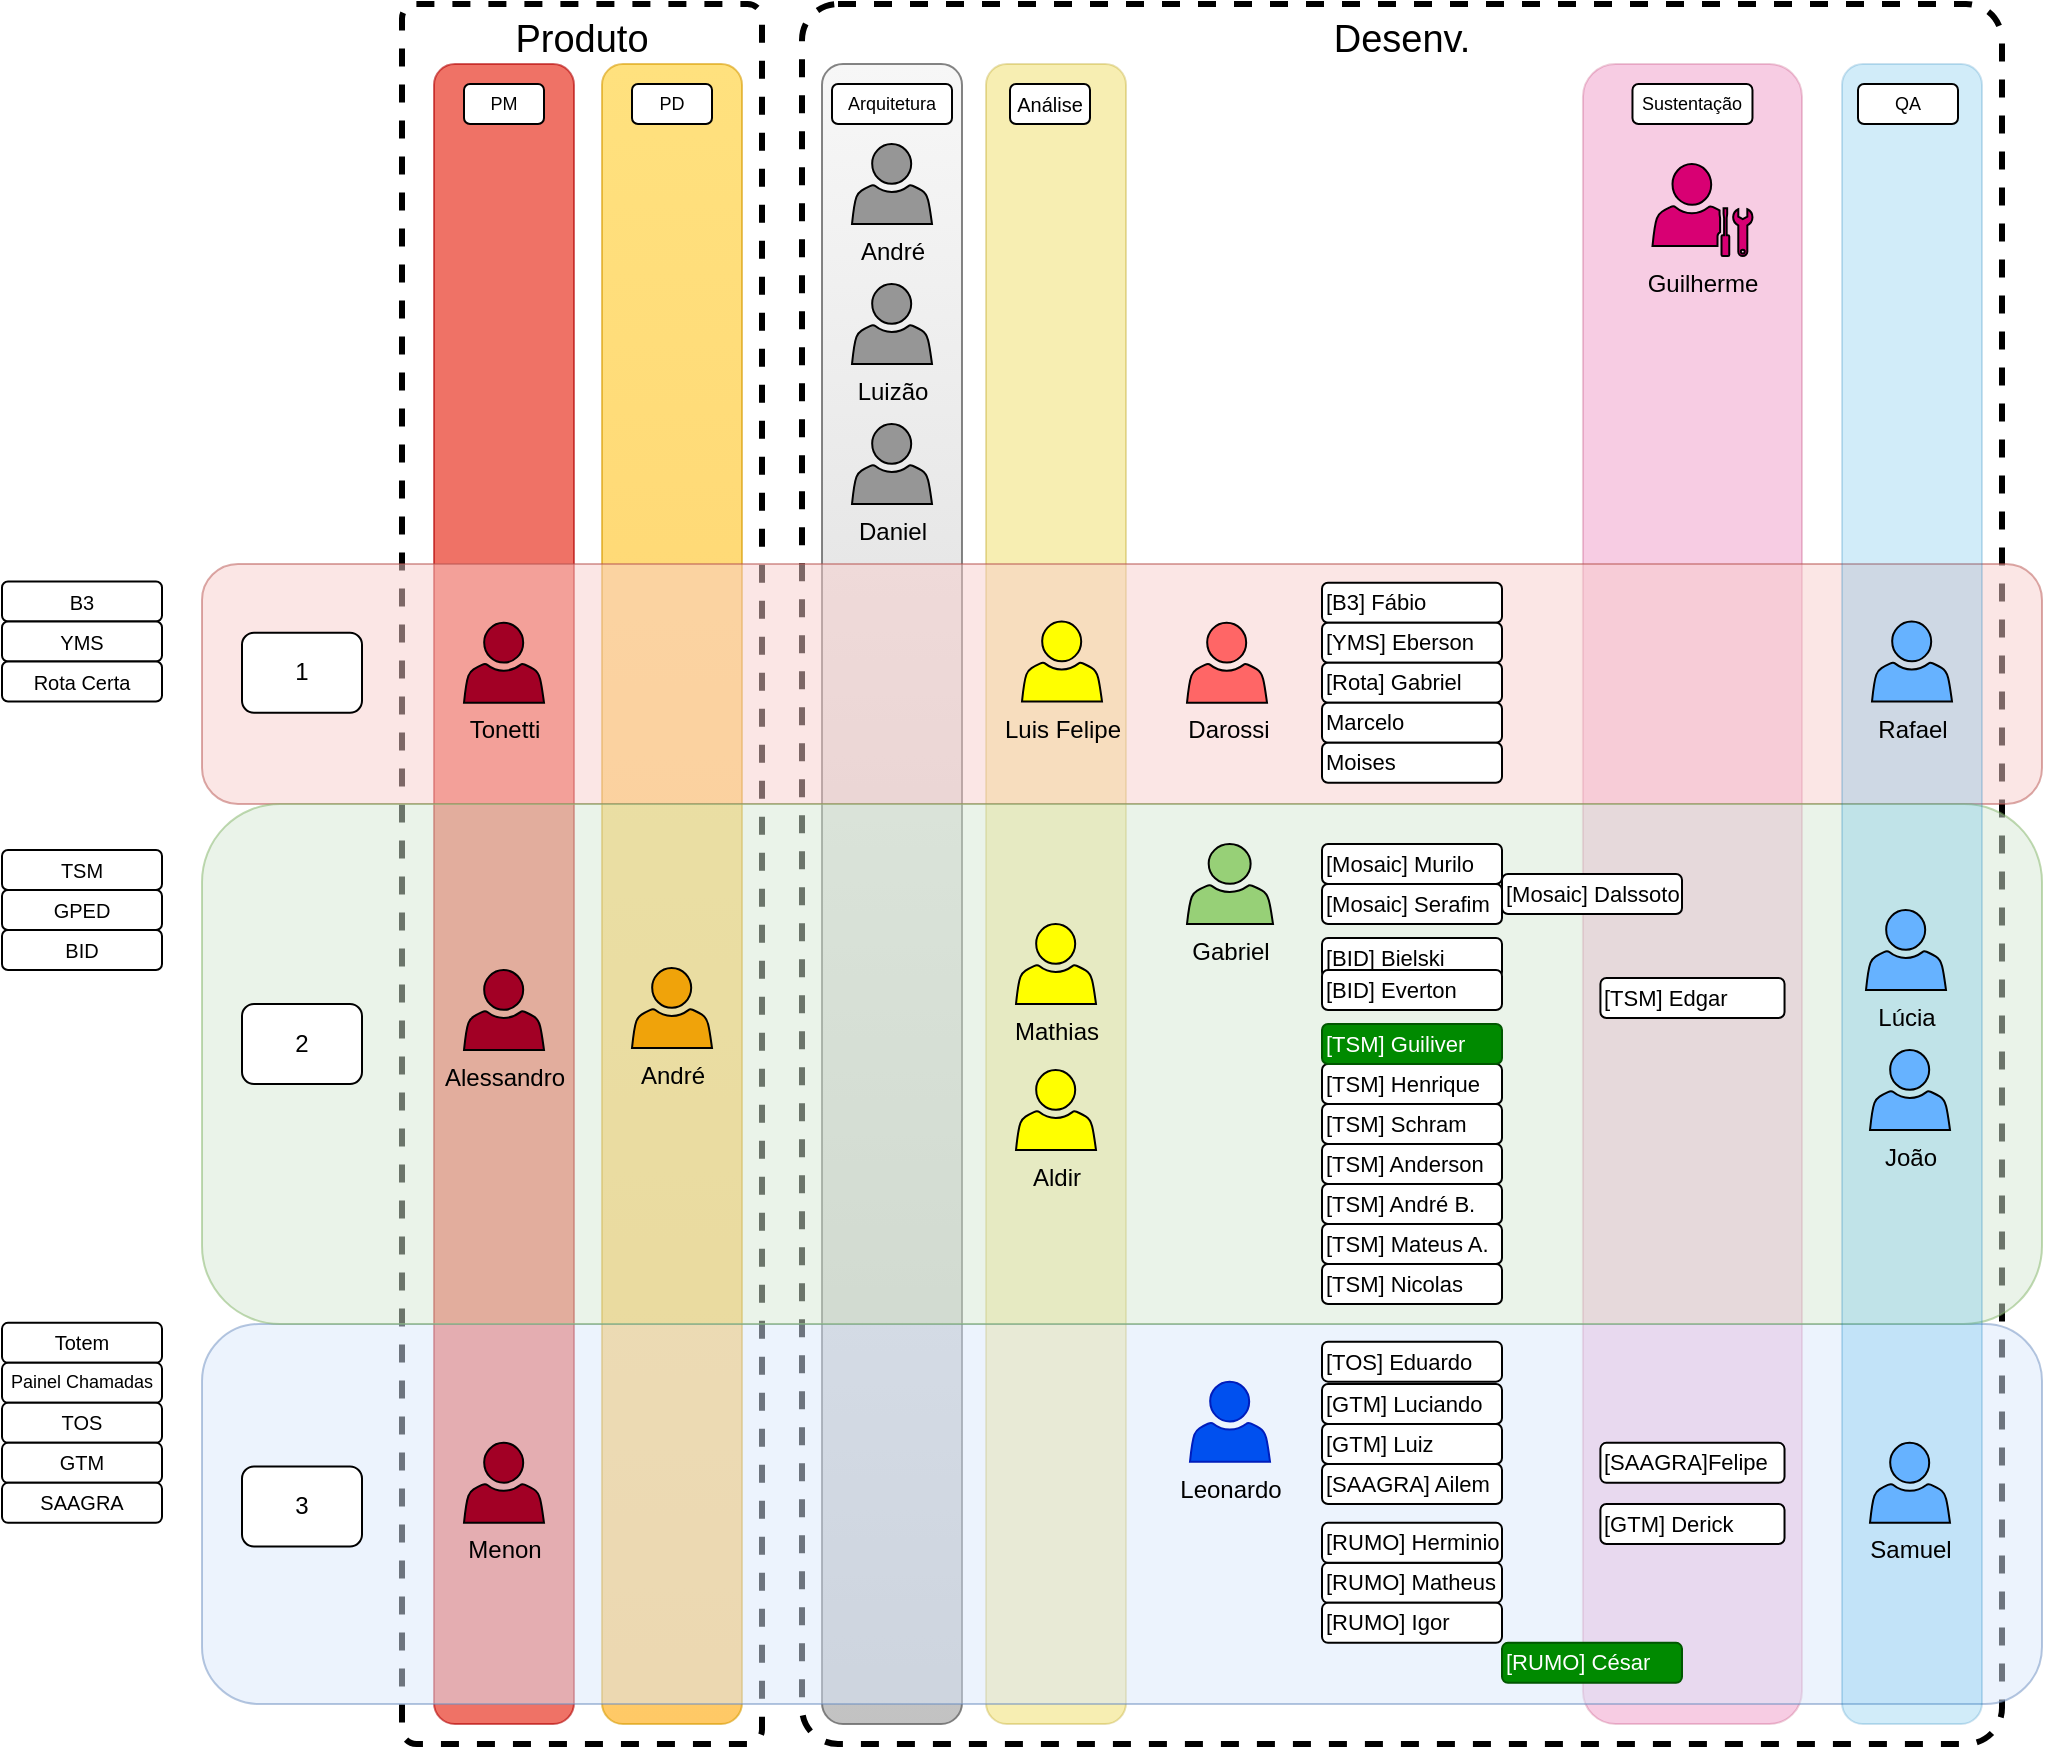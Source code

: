 <mxfile version="24.0.1" type="github" pages="6">
  <diagram id="bXazobEEkjqedL4T1Qyy" name="futuro_ideal">
    <mxGraphModel dx="2465" dy="2060" grid="1" gridSize="10" guides="1" tooltips="1" connect="1" arrows="1" fold="1" page="1" pageScale="1" pageWidth="827" pageHeight="1169" math="0" shadow="0">
      <root>
        <mxCell id="0" />
        <mxCell id="1" parent="0" />
        <mxCell id="YLlhg13BmBhQMkH7Ri9L-1" value="Desenv." style="rounded=1;whiteSpace=wrap;html=1;fillColor=default;verticalAlign=top;dashed=1;fillStyle=auto;glass=0;perimeterSpacing=2;strokeWidth=3;fontSize=19;arcSize=3;" parent="1" vertex="1">
          <mxGeometry x="270" y="-250" width="600" height="870" as="geometry" />
        </mxCell>
        <mxCell id="YLlhg13BmBhQMkH7Ri9L-2" value="Produto" style="rounded=1;whiteSpace=wrap;html=1;fillColor=default;verticalAlign=top;dashed=1;fillStyle=auto;glass=0;perimeterSpacing=2;strokeWidth=3;fontSize=19;arcSize=4;" parent="1" vertex="1">
          <mxGeometry x="70" y="-250" width="180" height="870" as="geometry" />
        </mxCell>
        <mxCell id="YLlhg13BmBhQMkH7Ri9L-3" value="" style="rounded=1;whiteSpace=wrap;html=1;fillColor=#e51400;strokeColor=#B20000;opacity=60;fontColor=#ffffff;" parent="1" vertex="1">
          <mxGeometry x="86" y="-220" width="70" height="830" as="geometry" />
        </mxCell>
        <mxCell id="YLlhg13BmBhQMkH7Ri9L-4" value="" style="rounded=1;whiteSpace=wrap;html=1;fillColor=#ffcd28;strokeColor=#d79b00;opacity=60;gradientColor=#ffa500;" parent="1" vertex="1">
          <mxGeometry x="170" y="-220" width="70" height="830" as="geometry" />
        </mxCell>
        <mxCell id="YLlhg13BmBhQMkH7Ri9L-5" value="" style="rounded=1;whiteSpace=wrap;html=1;fillColor=#f5f5f5;strokeColor=#666666;opacity=80;gradientColor=#b3b3b3;" parent="1" vertex="1">
          <mxGeometry x="280" y="-220" width="70" height="830" as="geometry" />
        </mxCell>
        <mxCell id="YLlhg13BmBhQMkH7Ri9L-6" value="" style="rounded=1;whiteSpace=wrap;html=1;fillColor=#e3c800;fontColor=#000000;strokeColor=#B09500;opacity=30;" parent="1" vertex="1">
          <mxGeometry x="362" y="-220" width="70" height="830" as="geometry" />
        </mxCell>
        <mxCell id="YLlhg13BmBhQMkH7Ri9L-7" value="" style="rounded=1;whiteSpace=wrap;html=1;fillStyle=auto;opacity=20;fillColor=#d80073;strokeColor=#A50040;fontColor=#ffffff;" parent="1" vertex="1">
          <mxGeometry x="660.47" y="-220" width="109.53" height="830" as="geometry" />
        </mxCell>
        <mxCell id="YLlhg13BmBhQMkH7Ri9L-8" value="" style="rounded=1;whiteSpace=wrap;html=1;fillStyle=auto;opacity=50;fillColor=#dae8fc;strokeColor=#6c8ebf;" parent="1" vertex="1">
          <mxGeometry x="-30" y="410" width="920" height="190" as="geometry" />
        </mxCell>
        <mxCell id="YLlhg13BmBhQMkH7Ri9L-9" value="" style="rounded=1;whiteSpace=wrap;html=1;fillStyle=auto;opacity=50;fillColor=#f8cecc;strokeColor=#b85450;" parent="1" vertex="1">
          <mxGeometry x="-30" y="30" width="920" height="120" as="geometry" />
        </mxCell>
        <mxCell id="YLlhg13BmBhQMkH7Ri9L-10" value="" style="rounded=1;whiteSpace=wrap;html=1;fillStyle=auto;opacity=50;fillColor=#d5e8d4;strokeColor=#82b366;" parent="1" vertex="1">
          <mxGeometry x="-30" y="150" width="920" height="260" as="geometry" />
        </mxCell>
        <mxCell id="YLlhg13BmBhQMkH7Ri9L-11" value="Darossi" style="sketch=0;pointerEvents=1;shadow=0;dashed=0;html=1;strokeColor=default;labelPosition=center;verticalLabelPosition=bottom;verticalAlign=top;outlineConnect=0;align=center;shape=mxgraph.office.users.user;fillColor=#FF6666;" parent="1" vertex="1">
          <mxGeometry x="462.5" y="59.38" width="40" height="40" as="geometry" />
        </mxCell>
        <mxCell id="YLlhg13BmBhQMkH7Ri9L-12" value="Gabriel" style="sketch=0;pointerEvents=1;shadow=0;dashed=0;html=1;strokeColor=default;labelPosition=center;verticalLabelPosition=bottom;verticalAlign=top;outlineConnect=0;align=center;shape=mxgraph.office.users.user;fillColor=#97D077;" parent="1" vertex="1">
          <mxGeometry x="462.5" y="170" width="43" height="40" as="geometry" />
        </mxCell>
        <mxCell id="YLlhg13BmBhQMkH7Ri9L-13" value="&lt;font color=&quot;#000000&quot;&gt;Leonardo&lt;/font&gt;" style="sketch=0;pointerEvents=1;shadow=0;dashed=0;html=1;strokeColor=#001DBC;labelPosition=center;verticalLabelPosition=bottom;verticalAlign=top;outlineConnect=0;align=center;shape=mxgraph.office.users.user;fillColor=#0050ef;fontColor=#FFFFFF;" parent="1" vertex="1">
          <mxGeometry x="464" y="438.83" width="40" height="40" as="geometry" />
        </mxCell>
        <mxCell id="YLlhg13BmBhQMkH7Ri9L-14" value="&lt;font color=&quot;#000000&quot;&gt;Guilherme&lt;/font&gt;" style="sketch=0;pointerEvents=1;shadow=0;dashed=0;html=1;strokeColor=default;fillColor=#d80073;labelPosition=center;verticalLabelPosition=bottom;verticalAlign=top;outlineConnect=0;align=center;shape=mxgraph.office.users.administrator;fontColor=#ffffff;" parent="1" vertex="1">
          <mxGeometry x="695.24" y="-170" width="50" height="46" as="geometry" />
        </mxCell>
        <mxCell id="YLlhg13BmBhQMkH7Ri9L-15" value="Análise" style="rounded=1;whiteSpace=wrap;html=1;fontSize=10;" parent="1" vertex="1">
          <mxGeometry x="374" y="-210" width="40" height="20" as="geometry" />
        </mxCell>
        <mxCell id="YLlhg13BmBhQMkH7Ri9L-16" value="Arquitetura" style="rounded=1;whiteSpace=wrap;html=1;fontSize=9;" parent="1" vertex="1">
          <mxGeometry x="285" y="-210" width="60" height="20" as="geometry" />
        </mxCell>
        <mxCell id="YLlhg13BmBhQMkH7Ri9L-17" value="B3" style="rounded=1;whiteSpace=wrap;html=1;fontSize=10;" parent="1" vertex="1">
          <mxGeometry x="-130" y="38.76" width="80" height="20" as="geometry" />
        </mxCell>
        <mxCell id="YLlhg13BmBhQMkH7Ri9L-18" value="YMS" style="rounded=1;whiteSpace=wrap;html=1;fontSize=10;" parent="1" vertex="1">
          <mxGeometry x="-130" y="58.76" width="80" height="20" as="geometry" />
        </mxCell>
        <mxCell id="YLlhg13BmBhQMkH7Ri9L-19" value="TSM" style="rounded=1;whiteSpace=wrap;html=1;fontSize=10;" parent="1" vertex="1">
          <mxGeometry x="-130" y="173" width="80" height="20" as="geometry" />
        </mxCell>
        <mxCell id="YLlhg13BmBhQMkH7Ri9L-20" value="GPED" style="rounded=1;whiteSpace=wrap;html=1;fontSize=10;" parent="1" vertex="1">
          <mxGeometry x="-130" y="193" width="80" height="20" as="geometry" />
        </mxCell>
        <mxCell id="YLlhg13BmBhQMkH7Ri9L-21" value="Rota Certa" style="rounded=1;whiteSpace=wrap;html=1;fontSize=10;" parent="1" vertex="1">
          <mxGeometry x="-130" y="78.76" width="80" height="20" as="geometry" />
        </mxCell>
        <mxCell id="YLlhg13BmBhQMkH7Ri9L-22" value="Totem" style="rounded=1;whiteSpace=wrap;html=1;fontSize=10;" parent="1" vertex="1">
          <mxGeometry x="-130" y="409.43" width="80" height="20" as="geometry" />
        </mxCell>
        <mxCell id="YLlhg13BmBhQMkH7Ri9L-23" value="Painel Chamadas" style="rounded=1;whiteSpace=wrap;html=1;fontSize=9;" parent="1" vertex="1">
          <mxGeometry x="-130" y="429.43" width="80" height="20" as="geometry" />
        </mxCell>
        <mxCell id="YLlhg13BmBhQMkH7Ri9L-24" value="1" style="rounded=1;whiteSpace=wrap;html=1;fillColor=#FFFFFF;" parent="1" vertex="1">
          <mxGeometry x="-10" y="64.38" width="60" height="40" as="geometry" />
        </mxCell>
        <mxCell id="YLlhg13BmBhQMkH7Ri9L-25" value="3" style="rounded=1;whiteSpace=wrap;html=1;fillColor=#FFFFFF;" parent="1" vertex="1">
          <mxGeometry x="-10" y="481.26" width="60" height="40" as="geometry" />
        </mxCell>
        <mxCell id="YLlhg13BmBhQMkH7Ri9L-26" value="Sustentação" style="rounded=1;whiteSpace=wrap;html=1;fillColor=#FFFFFF;fontSize=9;" parent="1" vertex="1">
          <mxGeometry x="685.24" y="-210" width="60" height="20" as="geometry" />
        </mxCell>
        <mxCell id="YLlhg13BmBhQMkH7Ri9L-27" value="2" style="rounded=1;whiteSpace=wrap;html=1;fillColor=#FFFFFF;" parent="1" vertex="1">
          <mxGeometry x="-10" y="250" width="60" height="40" as="geometry" />
        </mxCell>
        <mxCell id="YLlhg13BmBhQMkH7Ri9L-28" value="PM" style="rounded=1;whiteSpace=wrap;html=1;fontSize=9;" parent="1" vertex="1">
          <mxGeometry x="101" y="-210" width="40" height="20" as="geometry" />
        </mxCell>
        <mxCell id="YLlhg13BmBhQMkH7Ri9L-29" value="PD" style="rounded=1;whiteSpace=wrap;html=1;fontSize=9;" parent="1" vertex="1">
          <mxGeometry x="185" y="-210" width="40" height="20" as="geometry" />
        </mxCell>
        <mxCell id="YLlhg13BmBhQMkH7Ri9L-30" value="Luis Felipe" style="sketch=0;pointerEvents=1;shadow=0;dashed=0;html=1;labelPosition=center;verticalLabelPosition=bottom;verticalAlign=top;outlineConnect=0;align=center;shape=mxgraph.office.users.user;fillColor=#FFFF00;" parent="1" vertex="1">
          <mxGeometry x="380" y="58.76" width="40" height="40" as="geometry" />
        </mxCell>
        <mxCell id="YLlhg13BmBhQMkH7Ri9L-31" value="Mathias" style="sketch=0;pointerEvents=1;shadow=0;dashed=0;html=1;labelPosition=center;verticalLabelPosition=bottom;verticalAlign=top;outlineConnect=0;align=center;shape=mxgraph.office.users.user;fillColor=#FFFF00;" parent="1" vertex="1">
          <mxGeometry x="377" y="210" width="40" height="40" as="geometry" />
        </mxCell>
        <mxCell id="YLlhg13BmBhQMkH7Ri9L-32" value="André" style="sketch=0;pointerEvents=1;shadow=0;dashed=0;html=1;labelPosition=center;verticalLabelPosition=bottom;verticalAlign=top;outlineConnect=0;align=center;shape=mxgraph.office.users.user;fillColor=#f0a30a;fontColor=#000000;strokeColor=#000000;" parent="1" vertex="1">
          <mxGeometry x="185" y="232" width="40" height="40" as="geometry" />
        </mxCell>
        <mxCell id="YLlhg13BmBhQMkH7Ri9L-33" value="Alessandro" style="sketch=0;pointerEvents=1;shadow=0;dashed=0;html=1;labelPosition=center;verticalLabelPosition=bottom;verticalAlign=top;outlineConnect=0;align=center;shape=mxgraph.office.users.user;fillColor=#a20025;fontColor=#000000;strokeColor=#000000;" parent="1" vertex="1">
          <mxGeometry x="101" y="233" width="40" height="40" as="geometry" />
        </mxCell>
        <mxCell id="YLlhg13BmBhQMkH7Ri9L-34" value="Tonetti" style="sketch=0;pointerEvents=1;shadow=0;dashed=0;html=1;labelPosition=center;verticalLabelPosition=bottom;verticalAlign=top;outlineConnect=0;align=center;shape=mxgraph.office.users.user;fillColor=#a20025;fontColor=#000000;strokeColor=#000000;" parent="1" vertex="1">
          <mxGeometry x="101" y="59.38" width="40" height="40" as="geometry" />
        </mxCell>
        <mxCell id="YLlhg13BmBhQMkH7Ri9L-35" value="BID" style="rounded=1;whiteSpace=wrap;html=1;fontSize=10;" parent="1" vertex="1">
          <mxGeometry x="-130" y="213" width="80" height="20" as="geometry" />
        </mxCell>
        <mxCell id="YLlhg13BmBhQMkH7Ri9L-36" value="TOS" style="rounded=1;whiteSpace=wrap;html=1;fontSize=10;" parent="1" vertex="1">
          <mxGeometry x="-130" y="449.43" width="80" height="20" as="geometry" />
        </mxCell>
        <mxCell id="YLlhg13BmBhQMkH7Ri9L-37" value="" style="rounded=1;whiteSpace=wrap;html=1;fillStyle=auto;opacity=20;fillColor=#1ba1e2;strokeColor=#006EAF;fontColor=#ffffff;" parent="1" vertex="1">
          <mxGeometry x="790" y="-220" width="70" height="830" as="geometry" />
        </mxCell>
        <mxCell id="YLlhg13BmBhQMkH7Ri9L-38" value="QA" style="rounded=1;whiteSpace=wrap;html=1;fillColor=#FFFFFF;fontSize=9;" parent="1" vertex="1">
          <mxGeometry x="798" y="-210" width="50" height="20" as="geometry" />
        </mxCell>
        <mxCell id="YLlhg13BmBhQMkH7Ri9L-39" value="André" style="sketch=0;pointerEvents=1;shadow=0;dashed=0;html=1;labelPosition=center;verticalLabelPosition=bottom;verticalAlign=top;outlineConnect=0;align=center;shape=mxgraph.office.users.user;fillColor=#969696;" parent="1" vertex="1">
          <mxGeometry x="295" y="-180" width="40" height="40" as="geometry" />
        </mxCell>
        <mxCell id="YLlhg13BmBhQMkH7Ri9L-40" value="Luizão" style="sketch=0;pointerEvents=1;shadow=0;dashed=0;html=1;labelPosition=center;verticalLabelPosition=bottom;verticalAlign=top;outlineConnect=0;align=center;shape=mxgraph.office.users.user;fillColor=#969696;" parent="1" vertex="1">
          <mxGeometry x="295" y="-110" width="40" height="40" as="geometry" />
        </mxCell>
        <mxCell id="YLlhg13BmBhQMkH7Ri9L-41" value="Daniel" style="sketch=0;pointerEvents=1;shadow=0;dashed=0;html=1;labelPosition=center;verticalLabelPosition=bottom;verticalAlign=top;outlineConnect=0;align=center;shape=mxgraph.office.users.user;fillColor=#969696;" parent="1" vertex="1">
          <mxGeometry x="295" y="-40" width="40" height="40" as="geometry" />
        </mxCell>
        <mxCell id="YLlhg13BmBhQMkH7Ri9L-42" value="Aldir" style="sketch=0;pointerEvents=1;shadow=0;dashed=0;html=1;labelPosition=center;verticalLabelPosition=bottom;verticalAlign=top;outlineConnect=0;align=center;shape=mxgraph.office.users.user;fillColor=#FFFF00;" parent="1" vertex="1">
          <mxGeometry x="377" y="283" width="40" height="40" as="geometry" />
        </mxCell>
        <mxCell id="YLlhg13BmBhQMkH7Ri9L-43" value="Menon" style="sketch=0;pointerEvents=1;shadow=0;dashed=0;html=1;labelPosition=center;verticalLabelPosition=bottom;verticalAlign=top;outlineConnect=0;align=center;shape=mxgraph.office.users.user;fillColor=#a20025;fontColor=#000000;strokeColor=#000000;" parent="1" vertex="1">
          <mxGeometry x="101" y="469.43" width="40" height="40" as="geometry" />
        </mxCell>
        <mxCell id="YLlhg13BmBhQMkH7Ri9L-46" value="&lt;font color=&quot;#000000&quot;&gt;Rafael&lt;/font&gt;" style="sketch=0;pointerEvents=1;shadow=0;dashed=0;html=1;labelPosition=center;verticalLabelPosition=bottom;verticalAlign=top;outlineConnect=0;align=center;shape=mxgraph.office.users.user;fillColor=#66B2FF;fontColor=#ffffff;strokeColor=#000000;" parent="1" vertex="1">
          <mxGeometry x="805" y="58.76" width="40" height="40" as="geometry" />
        </mxCell>
        <mxCell id="YLlhg13BmBhQMkH7Ri9L-47" value="&lt;font color=&quot;#000000&quot;&gt;Lúcia&lt;/font&gt;" style="sketch=0;pointerEvents=1;shadow=0;dashed=0;html=1;labelPosition=center;verticalLabelPosition=bottom;verticalAlign=top;outlineConnect=0;align=center;shape=mxgraph.office.users.user;fillColor=#66B2FF;fontColor=#ffffff;strokeColor=#000000;" parent="1" vertex="1">
          <mxGeometry x="802" y="203" width="40" height="40" as="geometry" />
        </mxCell>
        <mxCell id="YLlhg13BmBhQMkH7Ri9L-48" value="&lt;font color=&quot;#000000&quot;&gt;João&lt;/font&gt;" style="sketch=0;pointerEvents=1;shadow=0;dashed=0;html=1;labelPosition=center;verticalLabelPosition=bottom;verticalAlign=top;outlineConnect=0;align=center;shape=mxgraph.office.users.user;fillColor=#66B2FF;fontColor=#ffffff;strokeColor=#000000;" parent="1" vertex="1">
          <mxGeometry x="804" y="273" width="40" height="40" as="geometry" />
        </mxCell>
        <mxCell id="YLlhg13BmBhQMkH7Ri9L-49" value="[SAAGRA] Ailem" style="rounded=1;whiteSpace=wrap;html=1;fontSize=11;align=left;" parent="1" vertex="1">
          <mxGeometry x="530" y="480.03" width="90" height="20" as="geometry" />
        </mxCell>
        <mxCell id="YLlhg13BmBhQMkH7Ri9L-50" value="[B3] Fábio" style="rounded=1;whiteSpace=wrap;html=1;fontSize=11;align=left;" parent="1" vertex="1">
          <mxGeometry x="530" y="39.38" width="90" height="20" as="geometry" />
        </mxCell>
        <mxCell id="YLlhg13BmBhQMkH7Ri9L-51" value="[YMS] Eberson" style="rounded=1;whiteSpace=wrap;html=1;fontSize=11;align=left;" parent="1" vertex="1">
          <mxGeometry x="530" y="59.38" width="90" height="20" as="geometry" />
        </mxCell>
        <mxCell id="YLlhg13BmBhQMkH7Ri9L-52" value="[Rota] Gabriel" style="rounded=1;whiteSpace=wrap;html=1;fontSize=11;align=left;" parent="1" vertex="1">
          <mxGeometry x="530" y="79.38" width="90" height="20" as="geometry" />
        </mxCell>
        <mxCell id="YLlhg13BmBhQMkH7Ri9L-53" value="Marcelo" style="rounded=1;whiteSpace=wrap;html=1;fontSize=11;align=left;" parent="1" vertex="1">
          <mxGeometry x="530" y="99.38" width="90" height="20" as="geometry" />
        </mxCell>
        <mxCell id="YLlhg13BmBhQMkH7Ri9L-54" value="Moises" style="rounded=1;whiteSpace=wrap;html=1;fontSize=11;align=left;" parent="1" vertex="1">
          <mxGeometry x="530" y="119.38" width="90" height="20" as="geometry" />
        </mxCell>
        <mxCell id="YLlhg13BmBhQMkH7Ri9L-55" value="[RUMO] Matheus" style="rounded=1;whiteSpace=wrap;html=1;fontSize=11;align=left;" parent="1" vertex="1">
          <mxGeometry x="530" y="529.43" width="90" height="20" as="geometry" />
        </mxCell>
        <mxCell id="YLlhg13BmBhQMkH7Ri9L-56" value="[RUMO] Igor" style="rounded=1;whiteSpace=wrap;html=1;fontSize=11;align=left;" parent="1" vertex="1">
          <mxGeometry x="530" y="549.43" width="90" height="20" as="geometry" />
        </mxCell>
        <mxCell id="YLlhg13BmBhQMkH7Ri9L-57" value="[RUMO] Herminio" style="rounded=1;whiteSpace=wrap;html=1;fontSize=11;align=left;" parent="1" vertex="1">
          <mxGeometry x="530" y="509.43" width="90" height="20" as="geometry" />
        </mxCell>
        <mxCell id="YLlhg13BmBhQMkH7Ri9L-58" value="[Mosaic] Murilo" style="rounded=1;whiteSpace=wrap;html=1;fontSize=11;align=left;" parent="1" vertex="1">
          <mxGeometry x="530" y="170" width="90" height="20" as="geometry" />
        </mxCell>
        <mxCell id="YLlhg13BmBhQMkH7Ri9L-59" value="[Mosaic] Serafim" style="rounded=1;whiteSpace=wrap;html=1;fontSize=11;align=left;" parent="1" vertex="1">
          <mxGeometry x="530" y="190" width="90" height="20" as="geometry" />
        </mxCell>
        <mxCell id="YLlhg13BmBhQMkH7Ri9L-60" value="[BID] Bielski" style="rounded=1;whiteSpace=wrap;html=1;fontSize=11;align=left;" parent="1" vertex="1">
          <mxGeometry x="530" y="217" width="90" height="20" as="geometry" />
        </mxCell>
        <mxCell id="YLlhg13BmBhQMkH7Ri9L-61" value="[BID] Everton" style="rounded=1;whiteSpace=wrap;html=1;fontSize=11;align=left;" parent="1" vertex="1">
          <mxGeometry x="530" y="233" width="90" height="20" as="geometry" />
        </mxCell>
        <mxCell id="YLlhg13BmBhQMkH7Ri9L-62" value="[TSM] Schram" style="rounded=1;whiteSpace=wrap;html=1;fontSize=11;align=left;" parent="1" vertex="1">
          <mxGeometry x="530" y="300" width="90" height="20" as="geometry" />
        </mxCell>
        <mxCell id="YLlhg13BmBhQMkH7Ri9L-63" value="[TSM] Anderson" style="rounded=1;whiteSpace=wrap;html=1;fontSize=11;align=left;" parent="1" vertex="1">
          <mxGeometry x="530" y="320" width="90" height="20" as="geometry" />
        </mxCell>
        <mxCell id="YLlhg13BmBhQMkH7Ri9L-64" value="[TSM] André B." style="rounded=1;whiteSpace=wrap;html=1;fontSize=11;align=left;" parent="1" vertex="1">
          <mxGeometry x="530" y="340" width="90" height="20" as="geometry" />
        </mxCell>
        <mxCell id="YLlhg13BmBhQMkH7Ri9L-65" value="[TSM] Mateus A." style="rounded=1;whiteSpace=wrap;html=1;fontSize=11;align=left;" parent="1" vertex="1">
          <mxGeometry x="530" y="360" width="90" height="20" as="geometry" />
        </mxCell>
        <mxCell id="YLlhg13BmBhQMkH7Ri9L-66" value="[TSM] Nicolas" style="rounded=1;whiteSpace=wrap;html=1;fontSize=11;align=left;" parent="1" vertex="1">
          <mxGeometry x="530" y="380" width="90" height="20" as="geometry" />
        </mxCell>
        <mxCell id="YLlhg13BmBhQMkH7Ri9L-67" value="[SAAGRA]Felipe" style="rounded=1;whiteSpace=wrap;html=1;fontSize=11;align=left;" parent="1" vertex="1">
          <mxGeometry x="669.2" y="469.43" width="92.06" height="20" as="geometry" />
        </mxCell>
        <mxCell id="YLlhg13BmBhQMkH7Ri9L-68" value="[GTM] Derick" style="rounded=1;whiteSpace=wrap;html=1;fontSize=11;align=left;" parent="1" vertex="1">
          <mxGeometry x="669.2" y="500.03" width="92.06" height="20" as="geometry" />
        </mxCell>
        <mxCell id="YLlhg13BmBhQMkH7Ri9L-69" value="[TSM] Edgar" style="rounded=1;whiteSpace=wrap;html=1;fontSize=11;align=left;" parent="1" vertex="1">
          <mxGeometry x="669.21" y="237" width="92.06" height="20" as="geometry" />
        </mxCell>
        <mxCell id="YLlhg13BmBhQMkH7Ri9L-70" value="[Mosaic] Dalssoto" style="rounded=1;whiteSpace=wrap;html=1;fontSize=11;align=left;" parent="1" vertex="1">
          <mxGeometry x="620.0" y="185" width="90" height="20" as="geometry" />
        </mxCell>
        <mxCell id="YLlhg13BmBhQMkH7Ri9L-71" value="[GTM] Luiz" style="rounded=1;whiteSpace=wrap;html=1;fontSize=11;align=left;" parent="1" vertex="1">
          <mxGeometry x="530" y="460.03" width="90" height="20" as="geometry" />
        </mxCell>
        <mxCell id="YLlhg13BmBhQMkH7Ri9L-72" value="[GTM] Luciando" style="rounded=1;whiteSpace=wrap;html=1;fontSize=11;align=left;" parent="1" vertex="1">
          <mxGeometry x="530" y="440.03" width="90" height="20" as="geometry" />
        </mxCell>
        <mxCell id="YLlhg13BmBhQMkH7Ri9L-74" value="[TOS] Eduardo" style="rounded=1;whiteSpace=wrap;html=1;fontSize=11;align=left;" parent="1" vertex="1">
          <mxGeometry x="530" y="418.83" width="90" height="20" as="geometry" />
        </mxCell>
        <mxCell id="YLlhg13BmBhQMkH7Ri9L-75" value="GTM" style="rounded=1;whiteSpace=wrap;html=1;fontSize=10;" parent="1" vertex="1">
          <mxGeometry x="-130" y="469.43" width="80" height="20" as="geometry" />
        </mxCell>
        <mxCell id="YLlhg13BmBhQMkH7Ri9L-76" value="SAAGRA" style="rounded=1;whiteSpace=wrap;html=1;fontSize=10;" parent="1" vertex="1">
          <mxGeometry x="-130" y="489.43" width="80" height="20" as="geometry" />
        </mxCell>
        <mxCell id="RDSlboQN1Cv0UnpBIQTj-2" value="&lt;font color=&quot;#000000&quot;&gt;Samuel&lt;/font&gt;" style="sketch=0;pointerEvents=1;shadow=0;dashed=0;html=1;labelPosition=center;verticalLabelPosition=bottom;verticalAlign=top;outlineConnect=0;align=center;shape=mxgraph.office.users.user;fillColor=#66B2FF;fontColor=#ffffff;strokeColor=#000000;" parent="1" vertex="1">
          <mxGeometry x="804" y="469.43" width="40" height="40" as="geometry" />
        </mxCell>
        <mxCell id="Q7x3IzUjU2dUnEavBFlh-1" value="[RUMO] César" style="rounded=1;whiteSpace=wrap;html=1;fontSize=11;align=left;fillColor=#008a00;fontColor=#ffffff;strokeColor=#005700;" parent="1" vertex="1">
          <mxGeometry x="620" y="569.43" width="90" height="20" as="geometry" />
        </mxCell>
        <mxCell id="Q7x3IzUjU2dUnEavBFlh-2" value="[TSM] Henrique" style="rounded=1;whiteSpace=wrap;html=1;fontSize=11;align=left;" parent="1" vertex="1">
          <mxGeometry x="530" y="280" width="90" height="20" as="geometry" />
        </mxCell>
        <mxCell id="Q7x3IzUjU2dUnEavBFlh-3" value="[TSM] Guiliver" style="rounded=1;whiteSpace=wrap;html=1;fontSize=11;align=left;fillColor=#008a00;strokeColor=#005700;fontColor=#ffffff;" parent="1" vertex="1">
          <mxGeometry x="530" y="260" width="90" height="20" as="geometry" />
        </mxCell>
      </root>
    </mxGraphModel>
  </diagram>
  <diagram id="llfe9ZtXLAMn4oSuTSUi" name="Produtos">
    <mxGraphModel dx="2465" dy="2060" grid="1" gridSize="10" guides="1" tooltips="1" connect="1" arrows="1" fold="1" page="1" pageScale="1" pageWidth="827" pageHeight="1169" math="0" shadow="0">
      <root>
        <mxCell id="0" />
        <mxCell id="1" parent="0" />
        <mxCell id="i7AzqlCk7zLzLWWXh7h9-5" value="1 /24" style="rounded=0;whiteSpace=wrap;html=1;fontSize=16;fillColor=#eeeeee;align=center;verticalAlign=top;strokeWidth=2;strokeColor=#36393d;" parent="1" vertex="1">
          <mxGeometry x="70" y="-40" width="120" height="1200" as="geometry" />
        </mxCell>
        <mxCell id="i7AzqlCk7zLzLWWXh7h9-6" value="2 /24" style="rounded=0;whiteSpace=wrap;html=1;fontSize=16;fillColor=#eeeeee;align=center;verticalAlign=top;strokeWidth=2;strokeColor=#36393d;" parent="1" vertex="1">
          <mxGeometry x="190" y="-40" width="120" height="1200" as="geometry" />
        </mxCell>
        <mxCell id="i7AzqlCk7zLzLWWXh7h9-7" value="1 /25" style="rounded=0;whiteSpace=wrap;html=1;fontSize=16;fillColor=#eeeeee;align=center;verticalAlign=top;strokeWidth=2;strokeColor=#36393d;" parent="1" vertex="1">
          <mxGeometry x="310" y="-40" width="120" height="1200" as="geometry" />
        </mxCell>
        <mxCell id="i7AzqlCk7zLzLWWXh7h9-8" value="2 /25" style="rounded=0;whiteSpace=wrap;html=1;fontSize=16;fillColor=#eeeeee;align=center;verticalAlign=top;strokeWidth=2;strokeColor=#36393d;" parent="1" vertex="1">
          <mxGeometry x="430" y="-40" width="120" height="1200" as="geometry" />
        </mxCell>
        <mxCell id="i7AzqlCk7zLzLWWXh7h9-9" value="1 /26" style="rounded=0;whiteSpace=wrap;html=1;fontSize=16;fillColor=#eeeeee;align=center;verticalAlign=top;strokeWidth=2;strokeColor=#36393d;" parent="1" vertex="1">
          <mxGeometry x="550" y="-40" width="120" height="1200" as="geometry" />
        </mxCell>
        <mxCell id="i7AzqlCk7zLzLWWXh7h9-10" value="2 /26" style="rounded=0;whiteSpace=wrap;html=1;fontSize=16;fillColor=#eeeeee;align=center;verticalAlign=top;strokeWidth=2;strokeColor=#36393d;" parent="1" vertex="1">
          <mxGeometry x="670" y="-40" width="120" height="1200" as="geometry" />
        </mxCell>
        <mxCell id="i7AzqlCk7zLzLWWXh7h9-1" value="&amp;nbsp;B3" style="rounded=0;whiteSpace=wrap;html=1;align=left;strokeWidth=2;fillColor=default;" parent="1" vertex="1">
          <mxGeometry x="-10" y="227" width="800" height="60" as="geometry" />
        </mxCell>
        <mxCell id="i7AzqlCk7zLzLWWXh7h9-2" value="&amp;nbsp;YMS" style="rounded=0;whiteSpace=wrap;html=1;align=left;strokeWidth=2;fillColor=default;" parent="1" vertex="1">
          <mxGeometry x="-10" y="68" width="80" height="60" as="geometry" />
        </mxCell>
        <mxCell id="i7AzqlCk7zLzLWWXh7h9-3" value="Evolução" style="rounded=0;whiteSpace=wrap;html=1;fillColor=#cce5ff;strokeColor=#36393d;" parent="1" vertex="1">
          <mxGeometry x="70" y="227" width="240" height="30" as="geometry" />
        </mxCell>
        <mxCell id="i7AzqlCk7zLzLWWXh7h9-4" value="Sustentação" style="rounded=0;whiteSpace=wrap;html=1;fillColor=#f8cecc;strokeColor=#b85450;" parent="1" vertex="1">
          <mxGeometry x="70" y="257" width="720" height="30" as="geometry" />
        </mxCell>
        <mxCell id="i7AzqlCk7zLzLWWXh7h9-16" value="Evolução" style="rounded=0;whiteSpace=wrap;html=1;fillColor=#cce5ff;strokeColor=#36393d;" parent="1" vertex="1">
          <mxGeometry x="90" y="68" width="700" height="30" as="geometry" />
        </mxCell>
        <mxCell id="i7AzqlCk7zLzLWWXh7h9-17" value="Sustentação" style="rounded=0;whiteSpace=wrap;html=1;fillColor=#f8cecc;strokeColor=#b85450;" parent="1" vertex="1">
          <mxGeometry x="70" y="98" width="720" height="30" as="geometry" />
        </mxCell>
        <mxCell id="i7AzqlCk7zLzLWWXh7h9-18" value="&amp;nbsp;SAAGRA" style="rounded=0;whiteSpace=wrap;html=1;align=left;strokeWidth=2;fillColor=default;" parent="1" vertex="1">
          <mxGeometry x="-10" y="305" width="800" height="60" as="geometry" />
        </mxCell>
        <mxCell id="i7AzqlCk7zLzLWWXh7h9-19" value="&amp;nbsp;GTM" style="rounded=0;whiteSpace=wrap;html=1;align=left;strokeWidth=2;fillColor=default;" parent="1" vertex="1">
          <mxGeometry x="-10" y="382" width="800" height="60" as="geometry" />
        </mxCell>
        <mxCell id="i7AzqlCk7zLzLWWXh7h9-20" value="Evolução" style="rounded=0;whiteSpace=wrap;html=1;fillColor=#cce5ff;strokeColor=#36393d;" parent="1" vertex="1">
          <mxGeometry x="70" y="315" width="360" height="20" as="geometry" />
        </mxCell>
        <mxCell id="i7AzqlCk7zLzLWWXh7h9-21" value="Sustentação" style="rounded=0;whiteSpace=wrap;html=1;fillColor=#f8cecc;strokeColor=#b85450;" parent="1" vertex="1">
          <mxGeometry x="70" y="335" width="720" height="30" as="geometry" />
        </mxCell>
        <mxCell id="i7AzqlCk7zLzLWWXh7h9-22" value="Evolução" style="rounded=0;whiteSpace=wrap;html=1;fillColor=#cce5ff;strokeColor=#36393d;" parent="1" vertex="1">
          <mxGeometry x="70" y="382" width="480" height="30" as="geometry" />
        </mxCell>
        <mxCell id="i7AzqlCk7zLzLWWXh7h9-23" value="Sustentação" style="rounded=0;whiteSpace=wrap;html=1;fillColor=#f8cecc;strokeColor=#b85450;" parent="1" vertex="1">
          <mxGeometry x="70" y="412" width="720" height="30" as="geometry" />
        </mxCell>
        <mxCell id="i7AzqlCk7zLzLWWXh7h9-24" value="&amp;nbsp;Modulo &lt;br&gt;&amp;nbsp;ESTOQUE&lt;br&gt;&quot;Saagra&quot;" style="rounded=0;whiteSpace=wrap;html=1;align=left;strokeWidth=2;fillColor=default;" parent="1" vertex="1">
          <mxGeometry x="-10" y="545" width="800" height="60" as="geometry" />
        </mxCell>
        <mxCell id="i7AzqlCk7zLzLWWXh7h9-25" value="DESENVOLVER" style="rounded=0;whiteSpace=wrap;html=1;fillColor=#cdeb8b;strokeColor=#36393d;" parent="1" vertex="1">
          <mxGeometry x="310" y="545" width="240" height="30" as="geometry" />
        </mxCell>
        <mxCell id="i7AzqlCk7zLzLWWXh7h9-26" value="Sustentação" style="rounded=0;whiteSpace=wrap;html=1;fillColor=#f8cecc;strokeColor=#b85450;" parent="1" vertex="1">
          <mxGeometry x="550" y="575" width="240" height="30" as="geometry" />
        </mxCell>
        <mxCell id="i7AzqlCk7zLzLWWXh7h9-27" value="Evolução" style="rounded=0;whiteSpace=wrap;html=1;fillColor=#cce5ff;strokeColor=#36393d;" parent="1" vertex="1">
          <mxGeometry x="550" y="545" width="240" height="30" as="geometry" />
        </mxCell>
        <mxCell id="i7AzqlCk7zLzLWWXh7h9-28" value="&amp;nbsp;ROTA &lt;br&gt;&amp;nbsp;CERTA" style="rounded=0;whiteSpace=wrap;html=1;align=left;strokeWidth=2;fillColor=default;" parent="1" vertex="1">
          <mxGeometry x="-10" y="465" width="800" height="60" as="geometry" />
        </mxCell>
        <mxCell id="i7AzqlCk7zLzLWWXh7h9-29" value="Evolução" style="rounded=0;whiteSpace=wrap;html=1;fillColor=#cce5ff;strokeColor=#36393d;" parent="1" vertex="1">
          <mxGeometry x="70" y="465" width="720" height="30" as="geometry" />
        </mxCell>
        <mxCell id="i7AzqlCk7zLzLWWXh7h9-30" value="Sustentação" style="rounded=0;whiteSpace=wrap;html=1;fillColor=#f8cecc;strokeColor=#b85450;" parent="1" vertex="1">
          <mxGeometry x="70" y="495" width="720" height="30" as="geometry" />
        </mxCell>
        <mxCell id="i7AzqlCk7zLzLWWXh7h9-31" value="&amp;nbsp;Módulo&lt;br&gt;&amp;nbsp;Autoamção" style="rounded=0;whiteSpace=wrap;html=1;align=left;strokeWidth=2;fillColor=default;" parent="1" vertex="1">
          <mxGeometry x="-10" y="628" width="800" height="60" as="geometry" />
        </mxCell>
        <mxCell id="i7AzqlCk7zLzLWWXh7h9-32" value="DESENVOLVER" style="rounded=0;whiteSpace=wrap;html=1;fillColor=#cdeb8b;strokeColor=#36393d;" parent="1" vertex="1">
          <mxGeometry x="70" y="628" width="120" height="30" as="geometry" />
        </mxCell>
        <mxCell id="i7AzqlCk7zLzLWWXh7h9-33" value="Sustentação" style="rounded=0;whiteSpace=wrap;html=1;fillColor=#f8cecc;strokeColor=#b85450;" parent="1" vertex="1">
          <mxGeometry x="190" y="658" width="600" height="30" as="geometry" />
        </mxCell>
        <mxCell id="i7AzqlCk7zLzLWWXh7h9-34" value="Evolução" style="rounded=0;whiteSpace=wrap;html=1;fillColor=#cce5ff;strokeColor=#36393d;" parent="1" vertex="1">
          <mxGeometry x="190" y="628" width="600" height="30" as="geometry" />
        </mxCell>
        <mxCell id="aqOEL8mogyBUNApZCWfx-1" value="&amp;nbsp;TOS" style="rounded=0;whiteSpace=wrap;html=1;align=left;strokeWidth=2;fillColor=default;" parent="1" vertex="1">
          <mxGeometry x="-10" y="148" width="800" height="60" as="geometry" />
        </mxCell>
        <mxCell id="aqOEL8mogyBUNApZCWfx-2" value="Sustentação" style="rounded=0;whiteSpace=wrap;html=1;fillColor=#f8cecc;strokeColor=#b85450;" parent="1" vertex="1">
          <mxGeometry x="70" y="178" width="720" height="30" as="geometry" />
        </mxCell>
        <mxCell id="AdSYbU3FtzGrRtPohaQ_-1" value="&amp;nbsp;TSM" style="rounded=0;whiteSpace=wrap;html=1;align=left;strokeWidth=2;fillColor=default;" parent="1" vertex="1">
          <mxGeometry x="-10" y="-10" width="800" height="60" as="geometry" />
        </mxCell>
        <mxCell id="AdSYbU3FtzGrRtPohaQ_-2" value="Evolução" style="rounded=0;whiteSpace=wrap;html=1;fillColor=#cce5ff;strokeColor=#36393d;" parent="1" vertex="1">
          <mxGeometry x="70" y="-10" width="240" height="30" as="geometry" />
        </mxCell>
        <mxCell id="AdSYbU3FtzGrRtPohaQ_-3" value="Sustentação" style="rounded=0;whiteSpace=wrap;html=1;fillColor=#f8cecc;strokeColor=#b85450;" parent="1" vertex="1">
          <mxGeometry x="70" y="20" width="720" height="30" as="geometry" />
        </mxCell>
        <mxCell id="AdSYbU3FtzGrRtPohaQ_-5" value="&amp;nbsp;BID" style="rounded=0;whiteSpace=wrap;html=1;align=left;strokeWidth=2;fillColor=default;" parent="1" vertex="1">
          <mxGeometry x="-10" y="713" width="800" height="60" as="geometry" />
        </mxCell>
        <mxCell id="AdSYbU3FtzGrRtPohaQ_-7" value="Sustentação" style="rounded=0;whiteSpace=wrap;html=1;fillColor=#f8cecc;strokeColor=#b85450;" parent="1" vertex="1">
          <mxGeometry x="70" y="743" width="720" height="30" as="geometry" />
        </mxCell>
        <mxCell id="AdSYbU3FtzGrRtPohaQ_-8" value="Evolução" style="rounded=0;whiteSpace=wrap;html=1;fillColor=#cce5ff;strokeColor=#36393d;" parent="1" vertex="1">
          <mxGeometry x="70" y="713" width="720" height="30" as="geometry" />
        </mxCell>
        <mxCell id="zOeeMNFt0cwkyXVQ0KJQ-5" value="" style="rounded=0;whiteSpace=wrap;html=1;fillColor=#000000;strokeColor=default;fillStyle=zigzag-line;strokeWidth=2;" parent="1" vertex="1">
          <mxGeometry x="70" y="68" width="20" height="30" as="geometry" />
        </mxCell>
        <mxCell id="zOeeMNFt0cwkyXVQ0KJQ-8" value="AGENDAMENTO" style="rounded=1;whiteSpace=wrap;html=1;strokeWidth=4;fontSize=16;fontStyle=1" parent="1" vertex="1">
          <mxGeometry x="-413" y="20" width="160" height="60" as="geometry" />
        </mxCell>
        <mxCell id="zOeeMNFt0cwkyXVQ0KJQ-9" value="GESTÃO PÁTIO" style="rounded=1;whiteSpace=wrap;html=1;strokeWidth=4;fontSize=16;fontStyle=1" parent="1" vertex="1">
          <mxGeometry x="-413" y="98" width="160" height="60" as="geometry" />
        </mxCell>
        <mxCell id="zOeeMNFt0cwkyXVQ0KJQ-10" value="AUTOMAÇÃO" style="rounded=1;whiteSpace=wrap;html=1;strokeWidth=4;fontSize=16;fontStyle=1" parent="1" vertex="1">
          <mxGeometry x="-413" y="178" width="160" height="60" as="geometry" />
        </mxCell>
        <mxCell id="i2Lk4MCJpHbk9TsS6N20-2" value="GPED" style="rounded=0;whiteSpace=wrap;html=1;align=left;strokeWidth=2;fillColor=default;" parent="1" vertex="1">
          <mxGeometry x="-10" y="800" width="800" height="60" as="geometry" />
        </mxCell>
        <mxCell id="i2Lk4MCJpHbk9TsS6N20-3" value="Sustentação" style="rounded=0;whiteSpace=wrap;html=1;fillColor=#f8cecc;strokeColor=#b85450;" parent="1" vertex="1">
          <mxGeometry x="70" y="830" width="720" height="30" as="geometry" />
        </mxCell>
        <mxCell id="i2Lk4MCJpHbk9TsS6N20-4" value="Evolução" style="rounded=0;whiteSpace=wrap;html=1;fillColor=#cce5ff;strokeColor=#36393d;" parent="1" vertex="1">
          <mxGeometry x="70" y="800" width="720" height="30" as="geometry" />
        </mxCell>
        <mxCell id="8O-B30c8n0yt3dtogVBY-1" value="&amp;nbsp;MultiYMS" style="rounded=0;whiteSpace=wrap;html=1;align=left;strokeWidth=2;fillColor=default;" parent="1" vertex="1">
          <mxGeometry x="-10" y="880" width="800" height="60" as="geometry" />
        </mxCell>
        <mxCell id="8O-B30c8n0yt3dtogVBY-2" value="Sustentação" style="rounded=0;whiteSpace=wrap;html=1;fillColor=#f8cecc;strokeColor=#b85450;" parent="1" vertex="1">
          <mxGeometry x="70" y="910" width="720" height="30" as="geometry" />
        </mxCell>
        <mxCell id="8O-B30c8n0yt3dtogVBY-3" value="Evolução" style="rounded=0;whiteSpace=wrap;html=1;fillColor=#cce5ff;strokeColor=#36393d;" parent="1" vertex="1">
          <mxGeometry x="70" y="880" width="240" height="30" as="geometry" />
        </mxCell>
      </root>
    </mxGraphModel>
  </diagram>
  <diagram name="org" id="vrlO05JOyxqTe0X9JqZM">
    <mxGraphModel dx="2702" dy="2325" grid="1" gridSize="10" guides="1" tooltips="1" connect="1" arrows="1" fold="1" page="1" pageScale="1" pageWidth="827" pageHeight="1169" math="0" shadow="0">
      <root>
        <mxCell id="N-x4Uq1PfQ7TN0RLeoOC-0" />
        <mxCell id="N-x4Uq1PfQ7TN0RLeoOC-1" parent="N-x4Uq1PfQ7TN0RLeoOC-0" />
        <mxCell id="N-x4Uq1PfQ7TN0RLeoOC-55" value="" style="rounded=1;whiteSpace=wrap;html=1;fillStyle=auto;opacity=50;fillColor=#ffcccc;strokeColor=#36393d;" parent="N-x4Uq1PfQ7TN0RLeoOC-1" vertex="1">
          <mxGeometry x="-130" y="750" width="1020" height="110" as="geometry" />
        </mxCell>
        <mxCell id="N-x4Uq1PfQ7TN0RLeoOC-2" value="Produto" style="rounded=1;whiteSpace=wrap;html=1;fillColor=none;verticalAlign=top;dashed=1;fillStyle=auto;glass=0;perimeterSpacing=2;strokeWidth=3;fontSize=19;arcSize=4;gradientColor=none;" parent="N-x4Uq1PfQ7TN0RLeoOC-1" vertex="1">
          <mxGeometry x="-50" y="-160" width="300" height="1020" as="geometry" />
        </mxCell>
        <mxCell id="N-x4Uq1PfQ7TN0RLeoOC-3" value="" style="rounded=1;whiteSpace=wrap;html=1;fillColor=#e51400;strokeColor=#B20000;opacity=60;fontColor=#ffffff;" parent="N-x4Uq1PfQ7TN0RLeoOC-1" vertex="1">
          <mxGeometry y="-130" width="70" height="950" as="geometry" />
        </mxCell>
        <mxCell id="N-x4Uq1PfQ7TN0RLeoOC-4" value="" style="rounded=1;whiteSpace=wrap;html=1;fillStyle=auto;opacity=50;fillColor=#ffcc99;strokeColor=#36393d;" parent="N-x4Uq1PfQ7TN0RLeoOC-1" vertex="1">
          <mxGeometry x="-130" y="599" width="1020" height="151" as="geometry" />
        </mxCell>
        <mxCell id="N-x4Uq1PfQ7TN0RLeoOC-5" value="Desenv." style="rounded=1;whiteSpace=wrap;html=1;fillColor=none;verticalAlign=top;dashed=1;fillStyle=auto;glass=0;perimeterSpacing=2;strokeWidth=3;fontSize=19;arcSize=3;" parent="N-x4Uq1PfQ7TN0RLeoOC-1" vertex="1">
          <mxGeometry x="260" y="-160" width="610" height="1020" as="geometry" />
        </mxCell>
        <mxCell id="N-x4Uq1PfQ7TN0RLeoOC-6" value="" style="rounded=1;whiteSpace=wrap;html=1;fillColor=#e51400;strokeColor=#B20000;opacity=60;fontColor=#ffffff;" parent="N-x4Uq1PfQ7TN0RLeoOC-1" vertex="1">
          <mxGeometry x="86" y="-130" width="70" height="950" as="geometry" />
        </mxCell>
        <mxCell id="N-x4Uq1PfQ7TN0RLeoOC-7" value="" style="rounded=1;whiteSpace=wrap;html=1;fillColor=#fff2cc;strokeColor=#d6b656;opacity=60;" parent="N-x4Uq1PfQ7TN0RLeoOC-1" vertex="1">
          <mxGeometry x="170" y="-130" width="70" height="950" as="geometry" />
        </mxCell>
        <mxCell id="N-x4Uq1PfQ7TN0RLeoOC-8" value="" style="rounded=1;whiteSpace=wrap;html=1;fillColor=#f5f5f5;strokeColor=#000000;opacity=80;gradientColor=#b3b3b3;strokeWidth=4;" parent="N-x4Uq1PfQ7TN0RLeoOC-1" vertex="1">
          <mxGeometry x="270" y="-130" width="80" height="950" as="geometry" />
        </mxCell>
        <mxCell id="N-x4Uq1PfQ7TN0RLeoOC-9" value="" style="rounded=1;whiteSpace=wrap;html=1;fillColor=#e3c800;fontColor=#000000;strokeColor=#B09500;opacity=30;" parent="N-x4Uq1PfQ7TN0RLeoOC-1" vertex="1">
          <mxGeometry x="362" y="-130" width="70" height="950" as="geometry" />
        </mxCell>
        <mxCell id="N-x4Uq1PfQ7TN0RLeoOC-10" value="" style="rounded=1;whiteSpace=wrap;html=1;fillStyle=auto;opacity=20;fillColor=#d80073;strokeColor=#A50040;fontColor=#ffffff;" parent="N-x4Uq1PfQ7TN0RLeoOC-1" vertex="1">
          <mxGeometry x="660.47" y="-140" width="109.53" height="240" as="geometry" />
        </mxCell>
        <mxCell id="N-x4Uq1PfQ7TN0RLeoOC-11" value="" style="rounded=1;whiteSpace=wrap;html=1;fillStyle=auto;opacity=50;fillColor=#dae8fc;strokeColor=#6c8ebf;" parent="N-x4Uq1PfQ7TN0RLeoOC-1" vertex="1">
          <mxGeometry x="-140" y="-30.57" width="1030" height="130" as="geometry" />
        </mxCell>
        <mxCell id="N-x4Uq1PfQ7TN0RLeoOC-12" value="" style="rounded=1;whiteSpace=wrap;html=1;fillStyle=auto;opacity=50;fillColor=#f8cecc;strokeColor=#b85450;" parent="N-x4Uq1PfQ7TN0RLeoOC-1" vertex="1">
          <mxGeometry x="-130" y="390" width="1020" height="90" as="geometry" />
        </mxCell>
        <mxCell id="N-x4Uq1PfQ7TN0RLeoOC-13" value="" style="rounded=1;whiteSpace=wrap;html=1;fillStyle=auto;opacity=50;fillColor=#d5e8d4;strokeColor=#82b366;" parent="N-x4Uq1PfQ7TN0RLeoOC-1" vertex="1">
          <mxGeometry x="-130" y="190" width="1020" height="120" as="geometry" />
        </mxCell>
        <mxCell id="N-x4Uq1PfQ7TN0RLeoOC-14" value="Darossi" style="sketch=0;pointerEvents=1;shadow=0;dashed=0;html=1;labelPosition=center;verticalLabelPosition=bottom;verticalAlign=top;outlineConnect=0;align=center;shape=mxgraph.office.users.user;" parent="N-x4Uq1PfQ7TN0RLeoOC-1" vertex="1">
          <mxGeometry x="450" y="409.38" width="40" height="40" as="geometry" />
        </mxCell>
        <mxCell id="N-x4Uq1PfQ7TN0RLeoOC-15" value="&lt;font color=&quot;#000000&quot;&gt;Leonardo&lt;/font&gt;" style="sketch=0;pointerEvents=1;shadow=0;dashed=0;html=1;labelPosition=center;verticalLabelPosition=bottom;verticalAlign=top;outlineConnect=0;align=center;shape=mxgraph.office.users.user;" parent="N-x4Uq1PfQ7TN0RLeoOC-1" vertex="1">
          <mxGeometry x="451.5" y="9.46" width="40" height="40" as="geometry" />
        </mxCell>
        <mxCell id="N-x4Uq1PfQ7TN0RLeoOC-16" value="&lt;font color=&quot;#000000&quot;&gt;Guilherme&lt;/font&gt;" style="sketch=0;pointerEvents=1;shadow=0;dashed=0;html=1;labelPosition=center;verticalLabelPosition=bottom;verticalAlign=top;outlineConnect=0;align=center;shape=mxgraph.office.users.administrator;" parent="N-x4Uq1PfQ7TN0RLeoOC-1" vertex="1">
          <mxGeometry x="702.06" y="-100" width="44.76" height="40" as="geometry" />
        </mxCell>
        <mxCell id="N-x4Uq1PfQ7TN0RLeoOC-17" value="Análise" style="rounded=1;whiteSpace=wrap;html=1;fontSize=10;" parent="N-x4Uq1PfQ7TN0RLeoOC-1" vertex="1">
          <mxGeometry x="379" y="-120" width="40" height="20" as="geometry" />
        </mxCell>
        <mxCell id="N-x4Uq1PfQ7TN0RLeoOC-18" value="Arquitetura" style="rounded=1;whiteSpace=wrap;html=1;fontSize=9;" parent="N-x4Uq1PfQ7TN0RLeoOC-1" vertex="1">
          <mxGeometry x="280" y="-120" width="60" height="20" as="geometry" />
        </mxCell>
        <mxCell id="N-x4Uq1PfQ7TN0RLeoOC-21" value="Totem" style="rounded=1;whiteSpace=wrap;html=1;fontSize=10;" parent="N-x4Uq1PfQ7TN0RLeoOC-1" vertex="1">
          <mxGeometry x="-180" y="14.72" width="80" height="20" as="geometry" />
        </mxCell>
        <mxCell id="N-x4Uq1PfQ7TN0RLeoOC-22" value="Painel Chamadas" style="rounded=1;whiteSpace=wrap;html=1;fontSize=9;" parent="N-x4Uq1PfQ7TN0RLeoOC-1" vertex="1">
          <mxGeometry x="-180" y="-5.85" width="80" height="20" as="geometry" />
        </mxCell>
        <mxCell id="N-x4Uq1PfQ7TN0RLeoOC-23" value="Sustentação" style="rounded=1;whiteSpace=wrap;html=1;fillColor=#FFFFFF;fontSize=9;" parent="N-x4Uq1PfQ7TN0RLeoOC-1" vertex="1">
          <mxGeometry x="690.24" y="-130" width="60" height="20" as="geometry" />
        </mxCell>
        <mxCell id="N-x4Uq1PfQ7TN0RLeoOC-24" value="PM" style="rounded=1;whiteSpace=wrap;html=1;fontSize=9;" parent="N-x4Uq1PfQ7TN0RLeoOC-1" vertex="1">
          <mxGeometry x="106" y="-120" width="40" height="20" as="geometry" />
        </mxCell>
        <mxCell id="N-x4Uq1PfQ7TN0RLeoOC-25" value="PD" style="rounded=1;whiteSpace=wrap;html=1;fontSize=9;" parent="N-x4Uq1PfQ7TN0RLeoOC-1" vertex="1">
          <mxGeometry x="190" y="-120" width="40" height="20" as="geometry" />
        </mxCell>
        <mxCell id="N-x4Uq1PfQ7TN0RLeoOC-26" value="Luis Felipe" style="sketch=0;pointerEvents=1;shadow=0;dashed=0;html=1;labelPosition=center;verticalLabelPosition=bottom;verticalAlign=top;outlineConnect=0;align=center;shape=mxgraph.office.users.user;" parent="N-x4Uq1PfQ7TN0RLeoOC-1" vertex="1">
          <mxGeometry x="374" y="415" width="40" height="40" as="geometry" />
        </mxCell>
        <mxCell id="N-x4Uq1PfQ7TN0RLeoOC-28" value="TOS / Cacesso" style="rounded=1;whiteSpace=wrap;html=1;fontSize=10;" parent="N-x4Uq1PfQ7TN0RLeoOC-1" vertex="1">
          <mxGeometry x="-180" y="54.72" width="80" height="20" as="geometry" />
        </mxCell>
        <mxCell id="N-x4Uq1PfQ7TN0RLeoOC-29" value="" style="rounded=1;whiteSpace=wrap;html=1;fillStyle=auto;opacity=20;fillColor=#1ba1e2;strokeColor=#006EAF;fontColor=#ffffff;" parent="N-x4Uq1PfQ7TN0RLeoOC-1" vertex="1">
          <mxGeometry x="780" y="-140" width="80" height="980" as="geometry" />
        </mxCell>
        <mxCell id="N-x4Uq1PfQ7TN0RLeoOC-30" value="QA" style="rounded=1;whiteSpace=wrap;html=1;fillColor=#FFFFFF;fontSize=9;" parent="N-x4Uq1PfQ7TN0RLeoOC-1" vertex="1">
          <mxGeometry x="805" y="-130" width="50" height="20" as="geometry" />
        </mxCell>
        <mxCell id="N-x4Uq1PfQ7TN0RLeoOC-31" value="&lt;font color=&quot;#000000&quot;&gt;Rafael&lt;/font&gt;" style="sketch=0;pointerEvents=1;shadow=0;dashed=0;html=1;labelPosition=center;verticalLabelPosition=bottom;verticalAlign=top;outlineConnect=0;align=center;shape=mxgraph.office.users.user;fillColor=#ffff88;strokeColor=#36393d;" parent="N-x4Uq1PfQ7TN0RLeoOC-1" vertex="1">
          <mxGeometry x="805" y="409.38" width="40" height="40" as="geometry" />
        </mxCell>
        <mxCell id="N-x4Uq1PfQ7TN0RLeoOC-32" value="&lt;font color=&quot;#000000&quot;&gt;Lúcia&lt;/font&gt;" style="sketch=0;pointerEvents=1;shadow=0;dashed=0;html=1;labelPosition=center;verticalLabelPosition=bottom;verticalAlign=top;outlineConnect=0;align=center;shape=mxgraph.office.users.user;" parent="N-x4Uq1PfQ7TN0RLeoOC-1" vertex="1">
          <mxGeometry x="785" y="200" width="40" height="40" as="geometry" />
        </mxCell>
        <mxCell id="N-x4Uq1PfQ7TN0RLeoOC-34" value="[SAAGRA] Ailem" style="rounded=1;whiteSpace=wrap;html=1;fontSize=11;align=left;" parent="N-x4Uq1PfQ7TN0RLeoOC-1" vertex="1">
          <mxGeometry x="530" y="-20.0" width="90" height="20" as="geometry" />
        </mxCell>
        <mxCell id="N-x4Uq1PfQ7TN0RLeoOC-35" value="[BID/GP] Bielski" style="rounded=1;whiteSpace=wrap;html=1;fontSize=11;align=left;" parent="N-x4Uq1PfQ7TN0RLeoOC-1" vertex="1">
          <mxGeometry x="530" y="402.5" width="100" height="20" as="geometry" />
        </mxCell>
        <mxCell id="N-x4Uq1PfQ7TN0RLeoOC-36" value="[BID/GP] Everton" style="rounded=1;whiteSpace=wrap;html=1;fontSize=11;align=left;" parent="N-x4Uq1PfQ7TN0RLeoOC-1" vertex="1">
          <mxGeometry x="530" y="429.38" width="90" height="20" as="geometry" />
        </mxCell>
        <mxCell id="N-x4Uq1PfQ7TN0RLeoOC-37" value="[TSM] Schram" style="rounded=1;whiteSpace=wrap;html=1;fontSize=11;align=left;" parent="N-x4Uq1PfQ7TN0RLeoOC-1" vertex="1">
          <mxGeometry x="530" y="260" width="90" height="20" as="geometry" />
        </mxCell>
        <mxCell id="N-x4Uq1PfQ7TN0RLeoOC-41" value="[TSM] Edgar" style="rounded=1;whiteSpace=wrap;html=1;fontSize=11;align=left;" parent="N-x4Uq1PfQ7TN0RLeoOC-1" vertex="1">
          <mxGeometry x="620" y="220" width="92.06" height="20" as="geometry" />
        </mxCell>
        <mxCell id="N-x4Uq1PfQ7TN0RLeoOC-43" value="[GTM] Luciano" style="rounded=1;whiteSpace=wrap;html=1;fontSize=11;align=left;" parent="N-x4Uq1PfQ7TN0RLeoOC-1" vertex="1">
          <mxGeometry x="530" y="-1.066e-13" width="90" height="20" as="geometry" />
        </mxCell>
        <mxCell id="N-x4Uq1PfQ7TN0RLeoOC-44" value="GTM" style="rounded=1;whiteSpace=wrap;html=1;fontSize=10;" parent="N-x4Uq1PfQ7TN0RLeoOC-1" vertex="1">
          <mxGeometry x="-180" y="74.72" width="80" height="20" as="geometry" />
        </mxCell>
        <mxCell id="N-x4Uq1PfQ7TN0RLeoOC-45" value="SAAGRA" style="rounded=1;whiteSpace=wrap;html=1;fontSize=10;" parent="N-x4Uq1PfQ7TN0RLeoOC-1" vertex="1">
          <mxGeometry x="-180" y="34.72" width="80" height="20" as="geometry" />
        </mxCell>
        <mxCell id="N-x4Uq1PfQ7TN0RLeoOC-46" value="[TSM] Henrique" style="rounded=1;whiteSpace=wrap;html=1;fontSize=11;align=left;" parent="N-x4Uq1PfQ7TN0RLeoOC-1" vertex="1">
          <mxGeometry x="530" y="240" width="90" height="20" as="geometry" />
        </mxCell>
        <mxCell id="N-x4Uq1PfQ7TN0RLeoOC-48" value="Marco" style="sketch=0;pointerEvents=1;shadow=0;dashed=0;html=1;labelPosition=center;verticalLabelPosition=bottom;verticalAlign=top;outlineConnect=0;align=center;shape=mxgraph.office.users.user;strokeWidth=1;perimeterSpacing=0;strokeColor=default;" parent="N-x4Uq1PfQ7TN0RLeoOC-1" vertex="1">
          <mxGeometry x="101" y="-1.14" width="40" height="40" as="geometry" />
        </mxCell>
        <mxCell id="N-x4Uq1PfQ7TN0RLeoOC-49" value="[YMS] Eberson" style="rounded=1;whiteSpace=wrap;html=1;fontSize=11;align=left;" parent="N-x4Uq1PfQ7TN0RLeoOC-1" vertex="1">
          <mxGeometry x="530" y="702.5" width="90" height="20" as="geometry" />
        </mxCell>
        <mxCell id="N-x4Uq1PfQ7TN0RLeoOC-52" value="Twonetti" style="sketch=0;pointerEvents=1;shadow=0;dashed=0;html=1;labelPosition=center;verticalLabelPosition=bottom;verticalAlign=top;outlineConnect=0;align=center;shape=mxgraph.office.users.user;fillColor=#a20025;fontColor=#000000;strokeColor=#000000;" parent="N-x4Uq1PfQ7TN0RLeoOC-1" vertex="1">
          <mxGeometry x="1010" y="-300" width="40" height="40" as="geometry" />
        </mxCell>
        <mxCell id="N-x4Uq1PfQ7TN0RLeoOC-54" value="Rota Certa" style="rounded=1;whiteSpace=wrap;html=1;fontSize=10;" parent="N-x4Uq1PfQ7TN0RLeoOC-1" vertex="1">
          <mxGeometry x="-170" y="636" width="80" height="20" as="geometry" />
        </mxCell>
        <mxCell id="N-x4Uq1PfQ7TN0RLeoOC-56" value="[GUM] Matheus" style="rounded=1;whiteSpace=wrap;html=1;fontSize=11;align=left;" parent="N-x4Uq1PfQ7TN0RLeoOC-1" vertex="1">
          <mxGeometry x="530" y="790" width="90" height="20" as="geometry" />
        </mxCell>
        <mxCell id="N-x4Uq1PfQ7TN0RLeoOC-57" value="[GUM] Igor" style="rounded=1;whiteSpace=wrap;html=1;fontSize=11;align=left;" parent="N-x4Uq1PfQ7TN0RLeoOC-1" vertex="1">
          <mxGeometry x="530" y="810" width="90" height="20" as="geometry" />
        </mxCell>
        <mxCell id="N-x4Uq1PfQ7TN0RLeoOC-58" value="Derick" style="rounded=1;whiteSpace=wrap;html=1;fontSize=11;align=left;strokeWidth=3;" parent="N-x4Uq1PfQ7TN0RLeoOC-1" vertex="1">
          <mxGeometry x="920" y="24.43" width="90" height="20" as="geometry" />
        </mxCell>
        <mxCell id="N-x4Uq1PfQ7TN0RLeoOC-60" value="RUMO" style="rounded=1;whiteSpace=wrap;html=1;fontSize=10;" parent="N-x4Uq1PfQ7TN0RLeoOC-1" vertex="1">
          <mxGeometry x="-170" y="770" width="80" height="20" as="geometry" />
        </mxCell>
        <mxCell id="N-x4Uq1PfQ7TN0RLeoOC-63" value="Cassiano" style="shape=umlActor;verticalLabelPosition=bottom;verticalAlign=top;html=1;outlineConnect=0;" parent="N-x4Uq1PfQ7TN0RLeoOC-1" vertex="1">
          <mxGeometry x="100" y="-250" width="30" height="60" as="geometry" />
        </mxCell>
        <mxCell id="N-x4Uq1PfQ7TN0RLeoOC-64" value="Marcelo" style="shape=umlActor;verticalLabelPosition=bottom;verticalAlign=top;html=1;outlineConnect=0;" parent="N-x4Uq1PfQ7TN0RLeoOC-1" vertex="1">
          <mxGeometry x="585" y="-210" width="10" height="20" as="geometry" />
        </mxCell>
        <mxCell id="N-x4Uq1PfQ7TN0RLeoOC-65" value="" style="rounded=1;whiteSpace=wrap;html=1;fillStyle=auto;opacity=50;fillColor=#ffcccc;strokeColor=#36393d;" parent="N-x4Uq1PfQ7TN0RLeoOC-1" vertex="1">
          <mxGeometry x="-130" y="110" width="1020" height="80" as="geometry" />
        </mxCell>
        <mxCell id="N-x4Uq1PfQ7TN0RLeoOC-66" value="[Mosaic] Murilo" style="rounded=1;whiteSpace=wrap;html=1;fontSize=11;align=left;" parent="N-x4Uq1PfQ7TN0RLeoOC-1" vertex="1">
          <mxGeometry x="530" y="120" width="90" height="20" as="geometry" />
        </mxCell>
        <mxCell id="N-x4Uq1PfQ7TN0RLeoOC-67" value="[Mosaic] Serafim" style="rounded=1;whiteSpace=wrap;html=1;fontSize=11;align=left;" parent="N-x4Uq1PfQ7TN0RLeoOC-1" vertex="1">
          <mxGeometry x="530" y="140" width="90" height="20" as="geometry" />
        </mxCell>
        <mxCell id="N-x4Uq1PfQ7TN0RLeoOC-68" value="[Mosaic] Dalssoto" style="rounded=1;whiteSpace=wrap;html=1;fontSize=11;align=left;" parent="N-x4Uq1PfQ7TN0RLeoOC-1" vertex="1">
          <mxGeometry x="620.0" y="120" width="90" height="20" as="geometry" />
        </mxCell>
        <mxCell id="N-x4Uq1PfQ7TN0RLeoOC-71" value="Aldir" style="sketch=0;pointerEvents=1;shadow=0;dashed=0;html=1;labelPosition=center;verticalLabelPosition=bottom;verticalAlign=top;outlineConnect=0;align=center;shape=mxgraph.office.users.user;" parent="N-x4Uq1PfQ7TN0RLeoOC-1" vertex="1">
          <mxGeometry x="379" y="656" width="40" height="40" as="geometry" />
        </mxCell>
        <mxCell id="N-x4Uq1PfQ7TN0RLeoOC-72" value="Alessandro" style="sketch=0;pointerEvents=1;shadow=0;dashed=0;html=1;labelPosition=center;verticalLabelPosition=bottom;verticalAlign=top;outlineConnect=0;align=center;shape=mxgraph.office.users.user;" parent="N-x4Uq1PfQ7TN0RLeoOC-1" vertex="1">
          <mxGeometry x="101" y="170" width="40" height="40" as="geometry" />
        </mxCell>
        <mxCell id="N-x4Uq1PfQ7TN0RLeoOC-74" value="&lt;font color=&quot;#000000&quot;&gt;Herminio&lt;/font&gt;" style="sketch=0;pointerEvents=1;shadow=0;dashed=0;html=1;labelPosition=center;verticalLabelPosition=bottom;verticalAlign=top;outlineConnect=0;align=center;shape=mxgraph.office.users.administrator;" parent="N-x4Uq1PfQ7TN0RLeoOC-1" vertex="1">
          <mxGeometry x="725.24" width="34.76" height="30" as="geometry" />
        </mxCell>
        <mxCell id="N-x4Uq1PfQ7TN0RLeoOC-75" value="[TOS] Samuel" style="rounded=1;whiteSpace=wrap;html=1;fontSize=11;align=left;" parent="N-x4Uq1PfQ7TN0RLeoOC-1" vertex="1">
          <mxGeometry x="530" y="40.0" width="90" height="20" as="geometry" />
        </mxCell>
        <mxCell id="N-x4Uq1PfQ7TN0RLeoOC-76" value="[TOS] Eduardo" style="rounded=1;whiteSpace=wrap;html=1;fontSize=11;align=left;" parent="N-x4Uq1PfQ7TN0RLeoOC-1" vertex="1">
          <mxGeometry x="530" y="18.86" width="90" height="20" as="geometry" />
        </mxCell>
        <mxCell id="N-x4Uq1PfQ7TN0RLeoOC-77" value="Automaçao" style="rounded=1;whiteSpace=wrap;html=1;fontSize=10;" parent="N-x4Uq1PfQ7TN0RLeoOC-1" vertex="1">
          <mxGeometry x="-180" y="-25.85" width="80" height="20" as="geometry" />
        </mxCell>
        <mxCell id="N-x4Uq1PfQ7TN0RLeoOC-78" value="Services" style="rounded=1;whiteSpace=wrap;html=1;fontSize=10;" parent="N-x4Uq1PfQ7TN0RLeoOC-1" vertex="1">
          <mxGeometry x="-240" y="-25.85" width="60" height="60" as="geometry" />
        </mxCell>
        <mxCell id="N-x4Uq1PfQ7TN0RLeoOC-85" value="André" style="sketch=0;pointerEvents=1;shadow=0;dashed=0;html=1;labelPosition=center;verticalLabelPosition=bottom;verticalAlign=top;outlineConnect=0;align=center;shape=mxgraph.office.users.user;" parent="N-x4Uq1PfQ7TN0RLeoOC-1" vertex="1">
          <mxGeometry x="185" y="220" width="40" height="40" as="geometry" />
        </mxCell>
        <mxCell id="N-x4Uq1PfQ7TN0RLeoOC-86" value="Daniel" style="sketch=0;pointerEvents=1;shadow=0;dashed=0;html=1;labelPosition=center;verticalLabelPosition=bottom;verticalAlign=top;outlineConnect=0;align=center;shape=mxgraph.office.users.user;" parent="N-x4Uq1PfQ7TN0RLeoOC-1" vertex="1">
          <mxGeometry x="451.5" y="656" width="40" height="40" as="geometry" />
        </mxCell>
        <mxCell id="N-x4Uq1PfQ7TN0RLeoOC-89" value="Classificador" style="rounded=1;whiteSpace=wrap;html=1;fontSize=10;" parent="N-x4Uq1PfQ7TN0RLeoOC-1" vertex="1">
          <mxGeometry x="-170" y="443.5" width="80" height="20" as="geometry" />
        </mxCell>
        <mxCell id="N-x4Uq1PfQ7TN0RLeoOC-91" value="YMS" style="rounded=1;whiteSpace=wrap;html=1;fontSize=10;" parent="N-x4Uq1PfQ7TN0RLeoOC-1" vertex="1">
          <mxGeometry x="-170" y="636" width="80" height="20" as="geometry" />
        </mxCell>
        <mxCell id="N-x4Uq1PfQ7TN0RLeoOC-92" value="Jorge?" style="sketch=0;pointerEvents=1;shadow=0;dashed=0;html=1;labelPosition=center;verticalLabelPosition=bottom;verticalAlign=top;outlineConnect=0;align=center;shape=mxgraph.office.users.user;" parent="N-x4Uq1PfQ7TN0RLeoOC-1" vertex="1">
          <mxGeometry x="-250" y="350" width="40" height="40" as="geometry" />
        </mxCell>
        <mxCell id="N-x4Uq1PfQ7TN0RLeoOC-96" value="PO" style="rounded=1;whiteSpace=wrap;html=1;fontSize=9;" parent="N-x4Uq1PfQ7TN0RLeoOC-1" vertex="1">
          <mxGeometry x="20" y="-120" width="40" height="20" as="geometry" />
        </mxCell>
        <mxCell id="N-x4Uq1PfQ7TN0RLeoOC-97" value="Ana Julia" style="sketch=0;pointerEvents=1;shadow=0;dashed=0;html=1;labelPosition=center;verticalLabelPosition=bottom;verticalAlign=top;outlineConnect=0;align=center;shape=mxgraph.office.users.user;fillColor=#FF0000;fontColor=#000000;strokeColor=#000000;strokeWidth=2;perimeterSpacing=0;" parent="N-x4Uq1PfQ7TN0RLeoOC-1" vertex="1">
          <mxGeometry x="-250" y="810" width="40" height="40" as="geometry" />
        </mxCell>
        <mxCell id="N-x4Uq1PfQ7TN0RLeoOC-98" value="Lyon" style="sketch=0;pointerEvents=1;shadow=0;dashed=0;html=1;labelPosition=center;verticalLabelPosition=bottom;verticalAlign=top;outlineConnect=0;align=center;shape=mxgraph.office.users.user;fillColor=#FF0000;fontColor=#000000;strokeColor=#000000;strokeWidth=2;perimeterSpacing=0;" parent="N-x4Uq1PfQ7TN0RLeoOC-1" vertex="1">
          <mxGeometry x="-250" y="739" width="40" height="40" as="geometry" />
        </mxCell>
        <mxCell id="N-x4Uq1PfQ7TN0RLeoOC-99" value="TOS" style="rounded=1;whiteSpace=wrap;html=1;fontSize=10;" parent="N-x4Uq1PfQ7TN0RLeoOC-1" vertex="1">
          <mxGeometry x="-153" y="790" width="80" height="20" as="geometry" />
        </mxCell>
        <mxCell id="N-x4Uq1PfQ7TN0RLeoOC-101" value="GUM/" style="rounded=1;whiteSpace=wrap;html=1;fontSize=10;" parent="N-x4Uq1PfQ7TN0RLeoOC-1" vertex="1">
          <mxGeometry x="-153" y="810" width="80" height="20" as="geometry" />
        </mxCell>
        <mxCell id="N-x4Uq1PfQ7TN0RLeoOC-102" value="Portal ?" style="rounded=1;whiteSpace=wrap;html=1;fontSize=10;" parent="N-x4Uq1PfQ7TN0RLeoOC-1" vertex="1">
          <mxGeometry x="-153" y="830" width="80" height="20" as="geometry" />
        </mxCell>
        <mxCell id="N-x4Uq1PfQ7TN0RLeoOC-103" value="Nicolas" style="sketch=0;pointerEvents=1;shadow=0;dashed=0;html=1;labelPosition=center;verticalLabelPosition=bottom;verticalAlign=top;outlineConnect=0;align=center;shape=mxgraph.office.users.user;fillColor=#ffff88;strokeColor=#36393d;" parent="N-x4Uq1PfQ7TN0RLeoOC-1" vertex="1">
          <mxGeometry x="185" y="415" width="40" height="40" as="geometry" />
        </mxCell>
        <mxCell id="N-x4Uq1PfQ7TN0RLeoOC-50" value="[Rota] Gabriel" style="rounded=1;whiteSpace=wrap;html=1;fontSize=11;align=left;" parent="N-x4Uq1PfQ7TN0RLeoOC-1" vertex="1">
          <mxGeometry x="530" y="739" width="90" height="20" as="geometry" />
        </mxCell>
        <mxCell id="N-x4Uq1PfQ7TN0RLeoOC-19" value="TSM" style="rounded=1;whiteSpace=wrap;html=1;fontSize=10;" parent="N-x4Uq1PfQ7TN0RLeoOC-1" vertex="1">
          <mxGeometry x="-170" y="210" width="80" height="20" as="geometry" />
        </mxCell>
        <mxCell id="N-x4Uq1PfQ7TN0RLeoOC-20" value="GPED" style="rounded=1;whiteSpace=wrap;html=1;fontSize=10;" parent="N-x4Uq1PfQ7TN0RLeoOC-1" vertex="1">
          <mxGeometry x="-170" y="402.5" width="80" height="20" as="geometry" />
        </mxCell>
        <mxCell id="N-x4Uq1PfQ7TN0RLeoOC-27" value="BID" style="rounded=1;whiteSpace=wrap;html=1;fontSize=10;" parent="N-x4Uq1PfQ7TN0RLeoOC-1" vertex="1">
          <mxGeometry x="-170" y="423.5" width="80" height="20" as="geometry" />
        </mxCell>
        <mxCell id="N-x4Uq1PfQ7TN0RLeoOC-69" value="Mosaic" style="rounded=1;whiteSpace=wrap;html=1;fontSize=10;" parent="N-x4Uq1PfQ7TN0RLeoOC-1" vertex="1">
          <mxGeometry x="-170" y="139.38" width="80" height="20" as="geometry" />
        </mxCell>
        <mxCell id="rbW_WZctwYiFh_f2ZYBM-0" value="" style="rounded=1;whiteSpace=wrap;html=1;fillStyle=auto;opacity=50;fillColor=#e1d5e7;strokeColor=#9673a6;" parent="N-x4Uq1PfQ7TN0RLeoOC-1" vertex="1">
          <mxGeometry x="-130" y="504" width="1020" height="95" as="geometry" />
        </mxCell>
        <mxCell id="N-x4Uq1PfQ7TN0RLeoOC-80" value="[B3] Rafaela" style="rounded=1;whiteSpace=wrap;html=1;fontSize=11;align=left;fillColor=#60a917;strokeColor=#2D7600;fontColor=#ffffff;" parent="N-x4Uq1PfQ7TN0RLeoOC-1" vertex="1">
          <mxGeometry x="530" y="590" width="90" height="20" as="geometry" />
        </mxCell>
        <mxCell id="N-x4Uq1PfQ7TN0RLeoOC-81" value="[B3] Moises" style="rounded=1;whiteSpace=wrap;html=1;fontSize=11;align=left;" parent="N-x4Uq1PfQ7TN0RLeoOC-1" vertex="1">
          <mxGeometry x="530" y="530" width="90" height="20" as="geometry" />
        </mxCell>
        <mxCell id="N-x4Uq1PfQ7TN0RLeoOC-82" value="[B3] Fábio" style="rounded=1;whiteSpace=wrap;html=1;fontSize=11;align=left;" parent="N-x4Uq1PfQ7TN0RLeoOC-1" vertex="1">
          <mxGeometry x="530" y="510" width="90" height="20" as="geometry" />
        </mxCell>
        <mxCell id="N-x4Uq1PfQ7TN0RLeoOC-79" value="B3" style="rounded=1;whiteSpace=wrap;html=1;fontSize=10;" parent="N-x4Uq1PfQ7TN0RLeoOC-1" vertex="1">
          <mxGeometry x="-170" y="530" width="80" height="20" as="geometry" />
        </mxCell>
        <mxCell id="N-x4Uq1PfQ7TN0RLeoOC-87" value="Menon" style="sketch=0;pointerEvents=1;shadow=0;dashed=0;html=1;labelPosition=center;verticalLabelPosition=bottom;verticalAlign=top;outlineConnect=0;align=center;shape=mxgraph.office.users.user;" parent="N-x4Uq1PfQ7TN0RLeoOC-1" vertex="1">
          <mxGeometry x="101" y="646" width="40" height="40" as="geometry" />
        </mxCell>
        <mxCell id="rbW_WZctwYiFh_f2ZYBM-2" value="Rota Certa" style="rounded=1;whiteSpace=wrap;html=1;fontSize=10;" parent="N-x4Uq1PfQ7TN0RLeoOC-1" vertex="1">
          <mxGeometry x="-170" y="739" width="80" height="20" as="geometry" />
        </mxCell>
        <mxCell id="rbW_WZctwYiFh_f2ZYBM-4" value="Klotz" style="sketch=0;pointerEvents=1;shadow=0;dashed=0;html=1;labelPosition=center;verticalLabelPosition=bottom;verticalAlign=top;outlineConnect=0;align=center;shape=mxgraph.office.users.user;fillColor=#a20025;fontColor=#000000;strokeColor=#000000;" parent="N-x4Uq1PfQ7TN0RLeoOC-1" vertex="1">
          <mxGeometry x="-250" y="520" width="40" height="40" as="geometry" />
        </mxCell>
        <mxCell id="2KwYF9JIftkk5G2zMVdB-4" value="" style="rounded=1;whiteSpace=wrap;html=1;fillStyle=auto;opacity=50;fillColor=#d5e8d4;strokeColor=#82b366;" parent="N-x4Uq1PfQ7TN0RLeoOC-1" vertex="1">
          <mxGeometry x="-130" y="310" width="1020" height="70" as="geometry" />
        </mxCell>
        <mxCell id="N-x4Uq1PfQ7TN0RLeoOC-83" value="HUB-Agned." style="rounded=1;whiteSpace=wrap;html=1;fontSize=10;" parent="N-x4Uq1PfQ7TN0RLeoOC-1" vertex="1">
          <mxGeometry x="-170" y="335" width="80" height="20" as="geometry" />
        </mxCell>
        <mxCell id="N-x4Uq1PfQ7TN0RLeoOC-70" value="Gabriel" style="sketch=0;pointerEvents=1;shadow=0;dashed=0;html=1;labelPosition=center;verticalLabelPosition=bottom;verticalAlign=top;outlineConnect=0;align=center;shape=mxgraph.office.users.user;" parent="N-x4Uq1PfQ7TN0RLeoOC-1" vertex="1">
          <mxGeometry x="451.5" y="280" width="43" height="40" as="geometry" />
        </mxCell>
        <mxCell id="N-x4Uq1PfQ7TN0RLeoOC-33" value="&lt;font color=&quot;#000000&quot;&gt;João&lt;/font&gt;" style="sketch=0;pointerEvents=1;shadow=0;dashed=0;html=1;labelPosition=center;verticalLabelPosition=bottom;verticalAlign=top;outlineConnect=0;align=center;shape=mxgraph.office.users.user;" parent="N-x4Uq1PfQ7TN0RLeoOC-1" vertex="1">
          <mxGeometry x="820" y="240" width="40" height="40" as="geometry" />
        </mxCell>
        <mxCell id="N-x4Uq1PfQ7TN0RLeoOC-40" value="[TSM] Mateus A." style="rounded=1;whiteSpace=wrap;html=1;fontSize=11;align=left;" parent="N-x4Uq1PfQ7TN0RLeoOC-1" vertex="1">
          <mxGeometry x="530" y="200" width="90" height="20" as="geometry" />
        </mxCell>
        <mxCell id="N-x4Uq1PfQ7TN0RLeoOC-88" value="André" style="sketch=0;pointerEvents=1;shadow=0;dashed=0;html=1;labelPosition=center;verticalLabelPosition=bottom;verticalAlign=top;outlineConnect=0;align=center;shape=mxgraph.office.users.user;" parent="N-x4Uq1PfQ7TN0RLeoOC-1" vertex="1">
          <mxGeometry x="290" y="654.5" width="40" height="40" as="geometry" />
        </mxCell>
        <mxCell id="N-x4Uq1PfQ7TN0RLeoOC-61" value="Luizão" style="sketch=0;pointerEvents=1;shadow=0;dashed=0;html=1;labelPosition=center;verticalLabelPosition=bottom;verticalAlign=top;outlineConnect=0;align=center;shape=mxgraph.office.users.user;" parent="N-x4Uq1PfQ7TN0RLeoOC-1" vertex="1">
          <mxGeometry x="290" y="320" width="40" height="40" as="geometry" />
        </mxCell>
        <mxCell id="N-x4Uq1PfQ7TN0RLeoOC-84" value="Mathias" style="sketch=0;pointerEvents=1;shadow=0;dashed=0;html=1;labelPosition=center;verticalLabelPosition=bottom;verticalAlign=top;outlineConnect=0;align=center;shape=mxgraph.office.users.user;" parent="N-x4Uq1PfQ7TN0RLeoOC-1" vertex="1">
          <mxGeometry x="377" y="280" width="40" height="40" as="geometry" />
        </mxCell>
        <mxCell id="N-x4Uq1PfQ7TN0RLeoOC-47" value="[TSM] Guiliver" style="rounded=1;whiteSpace=wrap;html=1;fontSize=11;align=left;fillColor=#FFFFFF;strokeColor=#005700;fontColor=#000000;" parent="N-x4Uq1PfQ7TN0RLeoOC-1" vertex="1">
          <mxGeometry x="530" y="325" width="90" height="20" as="geometry" />
        </mxCell>
        <mxCell id="2KwYF9JIftkk5G2zMVdB-0" value="PM" style="sketch=0;pointerEvents=1;shadow=0;dashed=0;html=1;labelPosition=center;verticalLabelPosition=bottom;verticalAlign=top;outlineConnect=0;align=center;shape=mxgraph.office.users.user;fillColor=#008a00;strokeColor=#005700;fontColor=#171717;" parent="N-x4Uq1PfQ7TN0RLeoOC-1" vertex="1">
          <mxGeometry x="101" y="315" width="40" height="40" as="geometry" />
        </mxCell>
        <mxCell id="2KwYF9JIftkk5G2zMVdB-3" value="PD" style="sketch=0;pointerEvents=1;shadow=0;dashed=0;html=1;labelPosition=center;verticalLabelPosition=bottom;verticalAlign=top;outlineConnect=0;align=center;shape=mxgraph.office.users.user;fillColor=#0050ef;strokeColor=#001DBC;fontColor=#000000;" parent="N-x4Uq1PfQ7TN0RLeoOC-1" vertex="1">
          <mxGeometry x="178.25" y="315" width="40" height="40" as="geometry" />
        </mxCell>
        <mxCell id="N-x4Uq1PfQ7TN0RLeoOC-51" value="Pica &lt;br&gt;em QA" style="sketch=0;pointerEvents=1;shadow=0;dashed=0;html=1;labelPosition=center;verticalLabelPosition=bottom;verticalAlign=top;outlineConnect=0;align=center;shape=mxgraph.office.users.user;fillColor=#008a00;fontColor=#030303;strokeColor=#005700;strokeWidth=2;" parent="N-x4Uq1PfQ7TN0RLeoOC-1" vertex="1">
          <mxGeometry x="800" y="654.5" width="40" height="40" as="geometry" />
        </mxCell>
        <mxCell id="2KwYF9JIftkk5G2zMVdB-9" value="[RUMO] Cesar" style="rounded=1;whiteSpace=wrap;html=1;fontSize=11;align=left;fillColor=#FFFFFF;strokeColor=#b85450;fillStyle=auto;gradientColor=none;" parent="N-x4Uq1PfQ7TN0RLeoOC-1" vertex="1">
          <mxGeometry x="530" y="455" width="90" height="20" as="geometry" />
        </mxCell>
        <mxCell id="N-x4Uq1PfQ7TN0RLeoOC-90" value="Pica 2" style="sketch=0;pointerEvents=1;shadow=0;dashed=0;html=1;labelPosition=center;verticalLabelPosition=bottom;verticalAlign=top;outlineConnect=0;align=center;shape=mxgraph.office.users.user;fillColor=#0050ef;fontColor=#000000;strokeColor=#001DBC;strokeWidth=2;" parent="N-x4Uq1PfQ7TN0RLeoOC-1" vertex="1">
          <mxGeometry x="800" y="320" width="40" height="40" as="geometry" />
        </mxCell>
        <mxCell id="2KwYF9JIftkk5G2zMVdB-11" value="" style="rounded=1;whiteSpace=wrap;html=1;" parent="N-x4Uq1PfQ7TN0RLeoOC-1" vertex="1">
          <mxGeometry x="-550" y="190" width="250" height="360" as="geometry" />
        </mxCell>
        <mxCell id="2KwYF9JIftkk5G2zMVdB-13" value="Luizão" style="sketch=0;pointerEvents=1;shadow=0;dashed=0;html=1;labelPosition=center;verticalLabelPosition=bottom;verticalAlign=top;outlineConnect=0;align=center;shape=mxgraph.office.users.user;" parent="N-x4Uq1PfQ7TN0RLeoOC-1" vertex="1">
          <mxGeometry x="-507" y="315" width="40" height="40" as="geometry" />
        </mxCell>
        <mxCell id="2KwYF9JIftkk5G2zMVdB-14" value="Gabriel" style="sketch=0;pointerEvents=1;shadow=0;dashed=0;html=1;labelPosition=center;verticalLabelPosition=bottom;verticalAlign=top;outlineConnect=0;align=center;shape=mxgraph.office.users.user;" parent="N-x4Uq1PfQ7TN0RLeoOC-1" vertex="1">
          <mxGeometry x="-507" y="403.5" width="43" height="40" as="geometry" />
        </mxCell>
        <mxCell id="2KwYF9JIftkk5G2zMVdB-15" value="Dev" style="rounded=1;whiteSpace=wrap;html=1;fontSize=11;align=left;" parent="N-x4Uq1PfQ7TN0RLeoOC-1" vertex="1">
          <mxGeometry x="-428.5" y="403.5" width="90" height="20" as="geometry" />
        </mxCell>
        <mxCell id="2KwYF9JIftkk5G2zMVdB-16" value="[TSM] Mateus A." style="rounded=1;whiteSpace=wrap;html=1;fontSize=11;align=left;" parent="N-x4Uq1PfQ7TN0RLeoOC-1" vertex="1">
          <mxGeometry x="530" y="280" width="90" height="20" as="geometry" />
        </mxCell>
        <mxCell id="2KwYF9JIftkk5G2zMVdB-17" value="Dev" style="rounded=1;whiteSpace=wrap;html=1;fontSize=11;align=left;" parent="N-x4Uq1PfQ7TN0RLeoOC-1" vertex="1">
          <mxGeometry x="-431.25" y="435" width="90" height="20" as="geometry" />
        </mxCell>
        <mxCell id="2KwYF9JIftkk5G2zMVdB-18" value="QA" style="sketch=0;pointerEvents=1;shadow=0;dashed=0;html=1;labelPosition=center;verticalLabelPosition=bottom;verticalAlign=top;outlineConnect=0;align=center;shape=mxgraph.office.users.user;fillColor=#0050ef;fontColor=#000000;strokeColor=#001DBC;strokeWidth=2;" parent="N-x4Uq1PfQ7TN0RLeoOC-1" vertex="1">
          <mxGeometry x="-468.5" y="480" width="40" height="40" as="geometry" />
        </mxCell>
        <mxCell id="2KwYF9JIftkk5G2zMVdB-20" value="PM" style="sketch=0;pointerEvents=1;shadow=0;dashed=0;html=1;labelPosition=center;verticalLabelPosition=bottom;verticalAlign=top;outlineConnect=0;align=center;shape=mxgraph.office.users.user;fillColor=#008a00;strokeColor=#005700;fontColor=#171717;" parent="N-x4Uq1PfQ7TN0RLeoOC-1" vertex="1">
          <mxGeometry x="-508.5" y="230" width="40" height="40" as="geometry" />
        </mxCell>
        <mxCell id="2KwYF9JIftkk5G2zMVdB-21" value="PD" style="sketch=0;pointerEvents=1;shadow=0;dashed=0;html=1;labelPosition=center;verticalLabelPosition=bottom;verticalAlign=top;outlineConnect=0;align=center;shape=mxgraph.office.users.user;fillColor=#0050ef;strokeColor=#001DBC;fontColor=#000000;" parent="N-x4Uq1PfQ7TN0RLeoOC-1" vertex="1">
          <mxGeometry x="-431.25" y="230" width="40" height="40" as="geometry" />
        </mxCell>
        <mxCell id="2KwYF9JIftkk5G2zMVdB-22" value="HUB-Agned." style="rounded=1;whiteSpace=wrap;html=1;fontSize=10;" parent="N-x4Uq1PfQ7TN0RLeoOC-1" vertex="1">
          <mxGeometry x="-527" y="180" width="80" height="20" as="geometry" />
        </mxCell>
        <mxCell id="2KwYF9JIftkk5G2zMVdB-29" value="Mathias" style="sketch=0;pointerEvents=1;shadow=0;dashed=0;html=1;labelPosition=center;verticalLabelPosition=bottom;verticalAlign=top;outlineConnect=0;align=center;shape=mxgraph.office.users.user;" parent="N-x4Uq1PfQ7TN0RLeoOC-1" vertex="1">
          <mxGeometry x="-433" y="310" width="40" height="40" as="geometry" />
        </mxCell>
        <mxCell id="2KwYF9JIftkk5G2zMVdB-35" value="[B3] &quot;Serafim&quot;" style="rounded=1;whiteSpace=wrap;html=1;fontSize=11;align=left;fillColor=#0050ef;fontColor=#ffffff;strokeColor=#001DBC;" parent="N-x4Uq1PfQ7TN0RLeoOC-1" vertex="1">
          <mxGeometry x="530" y="550" width="90" height="20" as="geometry" />
        </mxCell>
        <mxCell id="N-x4Uq1PfQ7TN0RLeoOC-38" value="[TSM] Anderson" style="rounded=1;whiteSpace=wrap;html=1;fontSize=11;align=left;" parent="N-x4Uq1PfQ7TN0RLeoOC-1" vertex="1">
          <mxGeometry x="530" y="350" width="90" height="20" as="geometry" />
        </mxCell>
        <mxCell id="N-x4Uq1PfQ7TN0RLeoOC-39" value="[TSM] André B." style="rounded=1;whiteSpace=wrap;html=1;fontSize=11;align=left;" parent="N-x4Uq1PfQ7TN0RLeoOC-1" vertex="1">
          <mxGeometry x="620" y="250" width="90" height="20" as="geometry" />
        </mxCell>
        <mxCell id="0C6P-nqBuNZMfgxQYiOg-4" value="Felipe" style="sketch=0;pointerEvents=1;shadow=0;dashed=0;html=1;labelPosition=center;verticalLabelPosition=bottom;verticalAlign=top;outlineConnect=0;align=center;shape=mxgraph.office.users.administrator;" parent="N-x4Uq1PfQ7TN0RLeoOC-1" vertex="1">
          <mxGeometry x="677.3" y="-20" width="34.76" height="30" as="geometry" />
        </mxCell>
        <mxCell id="0C6P-nqBuNZMfgxQYiOg-5" value="Luiz" style="sketch=0;pointerEvents=1;shadow=0;dashed=0;html=1;labelPosition=center;verticalLabelPosition=bottom;verticalAlign=top;outlineConnect=0;align=center;shape=mxgraph.office.users.administrator;" parent="N-x4Uq1PfQ7TN0RLeoOC-1" vertex="1">
          <mxGeometry x="677.3" y="44.72" width="34.76" height="30" as="geometry" />
        </mxCell>
        <mxCell id="NcWhgUqqrxwuFxzXbT57-0" style="edgeStyle=orthogonalEdgeStyle;rounded=0;orthogonalLoop=1;jettySize=auto;html=1;exitX=0.25;exitY=0;exitDx=0;exitDy=0;entryX=0.333;entryY=0.5;entryDx=0;entryDy=0;entryPerimeter=0;" edge="1" parent="N-x4Uq1PfQ7TN0RLeoOC-1" source="N-x4Uq1PfQ7TN0RLeoOC-80" target="N-x4Uq1PfQ7TN0RLeoOC-80">
          <mxGeometry relative="1" as="geometry" />
        </mxCell>
      </root>
    </mxGraphModel>
  </diagram>
  <diagram name="Cópia do org" id="O2AuSPdRULd1ZkkhwACy">
    <mxGraphModel dx="2406" dy="2143" grid="1" gridSize="10" guides="1" tooltips="1" connect="1" arrows="1" fold="1" page="1" pageScale="1" pageWidth="827" pageHeight="1169" math="0" shadow="0">
      <root>
        <mxCell id="pKY3Bw0ov2IYWMfEDOwZ-0" />
        <mxCell id="pKY3Bw0ov2IYWMfEDOwZ-1" parent="pKY3Bw0ov2IYWMfEDOwZ-0" />
        <mxCell id="pKY3Bw0ov2IYWMfEDOwZ-86" value="" style="rounded=1;whiteSpace=wrap;html=1;fillStyle=auto;opacity=50;fillColor=#d5e8d4;strokeColor=#82b366;" vertex="1" parent="pKY3Bw0ov2IYWMfEDOwZ-1">
          <mxGeometry x="-130" y="300" width="1160" height="90" as="geometry" />
        </mxCell>
        <mxCell id="pKY3Bw0ov2IYWMfEDOwZ-2" value="" style="rounded=1;whiteSpace=wrap;html=1;fillStyle=auto;opacity=50;fillColor=#ffcccc;strokeColor=#36393d;" vertex="1" parent="pKY3Bw0ov2IYWMfEDOwZ-1">
          <mxGeometry x="-130" y="750" width="1160" height="110" as="geometry" />
        </mxCell>
        <mxCell id="pKY3Bw0ov2IYWMfEDOwZ-3" value="Produto" style="rounded=1;whiteSpace=wrap;html=1;fillColor=none;verticalAlign=top;dashed=1;fillStyle=auto;glass=0;perimeterSpacing=2;strokeWidth=3;fontSize=19;arcSize=4;gradientColor=none;" vertex="1" parent="pKY3Bw0ov2IYWMfEDOwZ-1">
          <mxGeometry x="-50" y="-160" width="300" height="1020" as="geometry" />
        </mxCell>
        <mxCell id="pKY3Bw0ov2IYWMfEDOwZ-4" value="" style="rounded=1;whiteSpace=wrap;html=1;fillColor=#e51400;strokeColor=#B20000;opacity=60;fontColor=#ffffff;" vertex="1" parent="pKY3Bw0ov2IYWMfEDOwZ-1">
          <mxGeometry y="-130" width="70" height="950" as="geometry" />
        </mxCell>
        <mxCell id="pKY3Bw0ov2IYWMfEDOwZ-5" value="" style="rounded=1;whiteSpace=wrap;html=1;fillStyle=auto;opacity=50;fillColor=#ffcc99;strokeColor=#36393d;" vertex="1" parent="pKY3Bw0ov2IYWMfEDOwZ-1">
          <mxGeometry x="-140" y="599" width="1170" height="151" as="geometry" />
        </mxCell>
        <mxCell id="pKY3Bw0ov2IYWMfEDOwZ-6" value="Desenv." style="rounded=1;whiteSpace=wrap;html=1;fillColor=none;verticalAlign=top;dashed=1;fillStyle=auto;glass=0;perimeterSpacing=2;strokeWidth=3;fontSize=19;arcSize=3;" vertex="1" parent="pKY3Bw0ov2IYWMfEDOwZ-1">
          <mxGeometry x="260" y="-150" width="620" height="1010" as="geometry" />
        </mxCell>
        <mxCell id="pKY3Bw0ov2IYWMfEDOwZ-7" value="" style="rounded=1;whiteSpace=wrap;html=1;fillColor=#e51400;strokeColor=#B20000;opacity=60;fontColor=#ffffff;" vertex="1" parent="pKY3Bw0ov2IYWMfEDOwZ-1">
          <mxGeometry x="86" y="-130" width="70" height="950" as="geometry" />
        </mxCell>
        <mxCell id="pKY3Bw0ov2IYWMfEDOwZ-8" value="" style="rounded=1;whiteSpace=wrap;html=1;fillColor=#fff2cc;strokeColor=#d6b656;opacity=60;" vertex="1" parent="pKY3Bw0ov2IYWMfEDOwZ-1">
          <mxGeometry x="170" y="-130" width="70" height="950" as="geometry" />
        </mxCell>
        <mxCell id="pKY3Bw0ov2IYWMfEDOwZ-9" value="" style="rounded=1;whiteSpace=wrap;html=1;fillColor=#f5f5f5;strokeColor=#000000;opacity=80;gradientColor=#b3b3b3;strokeWidth=4;" vertex="1" parent="pKY3Bw0ov2IYWMfEDOwZ-1">
          <mxGeometry x="270" y="-130" width="80" height="980" as="geometry" />
        </mxCell>
        <mxCell id="pKY3Bw0ov2IYWMfEDOwZ-10" value="" style="rounded=1;whiteSpace=wrap;html=1;fillColor=#e3c800;fontColor=#000000;strokeColor=#B09500;opacity=30;" vertex="1" parent="pKY3Bw0ov2IYWMfEDOwZ-1">
          <mxGeometry x="362" y="-130" width="70" height="950" as="geometry" />
        </mxCell>
        <mxCell id="pKY3Bw0ov2IYWMfEDOwZ-11" value="" style="rounded=1;whiteSpace=wrap;html=1;fillStyle=auto;opacity=20;fillColor=#d80073;strokeColor=#A50040;fontColor=#ffffff;" vertex="1" parent="pKY3Bw0ov2IYWMfEDOwZ-1">
          <mxGeometry x="900.47" y="-140.28" width="109.53" height="1010.28" as="geometry" />
        </mxCell>
        <mxCell id="pKY3Bw0ov2IYWMfEDOwZ-12" value="" style="rounded=1;whiteSpace=wrap;html=1;fillStyle=auto;opacity=50;fillColor=#dae8fc;strokeColor=#6c8ebf;" vertex="1" parent="pKY3Bw0ov2IYWMfEDOwZ-1">
          <mxGeometry x="-140" y="-30" width="1170" height="80" as="geometry" />
        </mxCell>
        <mxCell id="pKY3Bw0ov2IYWMfEDOwZ-13" value="" style="rounded=1;whiteSpace=wrap;html=1;fillStyle=auto;opacity=50;fillColor=#f8cecc;strokeColor=#b85450;" vertex="1" parent="pKY3Bw0ov2IYWMfEDOwZ-1">
          <mxGeometry x="-130" y="390" width="1160" height="100" as="geometry" />
        </mxCell>
        <mxCell id="pKY3Bw0ov2IYWMfEDOwZ-14" value="" style="rounded=1;whiteSpace=wrap;html=1;fillStyle=auto;opacity=50;fillColor=#d5e8d4;strokeColor=#82b366;" vertex="1" parent="pKY3Bw0ov2IYWMfEDOwZ-1">
          <mxGeometry x="-130" y="190" width="1160" height="110" as="geometry" />
        </mxCell>
        <mxCell id="pKY3Bw0ov2IYWMfEDOwZ-15" value="Darossi" style="sketch=0;pointerEvents=1;shadow=0;dashed=0;html=1;labelPosition=center;verticalLabelPosition=bottom;verticalAlign=top;outlineConnect=0;align=center;shape=mxgraph.office.users.user;" vertex="1" parent="pKY3Bw0ov2IYWMfEDOwZ-1">
          <mxGeometry x="450" y="409.38" width="40" height="40" as="geometry" />
        </mxCell>
        <mxCell id="pKY3Bw0ov2IYWMfEDOwZ-16" value="&lt;font color=&quot;#000000&quot;&gt;Leonardo&lt;/font&gt;" style="sketch=0;pointerEvents=1;shadow=0;dashed=0;html=1;labelPosition=center;verticalLabelPosition=bottom;verticalAlign=top;outlineConnect=0;align=center;shape=mxgraph.office.users.user;" vertex="1" parent="pKY3Bw0ov2IYWMfEDOwZ-1">
          <mxGeometry x="454.5" y="-16.0" width="40" height="40" as="geometry" />
        </mxCell>
        <mxCell id="pKY3Bw0ov2IYWMfEDOwZ-18" value="Análise" style="rounded=1;whiteSpace=wrap;html=1;fontSize=10;" vertex="1" parent="pKY3Bw0ov2IYWMfEDOwZ-1">
          <mxGeometry x="379" y="-120" width="40" height="20" as="geometry" />
        </mxCell>
        <mxCell id="pKY3Bw0ov2IYWMfEDOwZ-19" value="Arquitetura" style="rounded=1;whiteSpace=wrap;html=1;fontSize=9;" vertex="1" parent="pKY3Bw0ov2IYWMfEDOwZ-1">
          <mxGeometry x="280" y="-120" width="60" height="20" as="geometry" />
        </mxCell>
        <mxCell id="pKY3Bw0ov2IYWMfEDOwZ-20" value="Totem" style="rounded=1;whiteSpace=wrap;html=1;fontSize=10;" vertex="1" parent="pKY3Bw0ov2IYWMfEDOwZ-1">
          <mxGeometry x="-180" y="8.72" width="80" height="20" as="geometry" />
        </mxCell>
        <mxCell id="pKY3Bw0ov2IYWMfEDOwZ-21" value="Painel Chamadas" style="rounded=1;whiteSpace=wrap;html=1;fontSize=9;" vertex="1" parent="pKY3Bw0ov2IYWMfEDOwZ-1">
          <mxGeometry x="-180" y="-11.85" width="80" height="20" as="geometry" />
        </mxCell>
        <mxCell id="pKY3Bw0ov2IYWMfEDOwZ-22" value="Sustentação" style="rounded=1;whiteSpace=wrap;html=1;fillColor=#FFFFFF;fontSize=9;" vertex="1" parent="pKY3Bw0ov2IYWMfEDOwZ-1">
          <mxGeometry x="930.24" y="-130.28" width="60" height="20" as="geometry" />
        </mxCell>
        <mxCell id="pKY3Bw0ov2IYWMfEDOwZ-23" value="PM" style="rounded=1;whiteSpace=wrap;html=1;fontSize=9;" vertex="1" parent="pKY3Bw0ov2IYWMfEDOwZ-1">
          <mxGeometry x="106" y="-120" width="40" height="20" as="geometry" />
        </mxCell>
        <mxCell id="pKY3Bw0ov2IYWMfEDOwZ-24" value="PD" style="rounded=1;whiteSpace=wrap;html=1;fontSize=9;" vertex="1" parent="pKY3Bw0ov2IYWMfEDOwZ-1">
          <mxGeometry x="190" y="-120" width="40" height="20" as="geometry" />
        </mxCell>
        <mxCell id="pKY3Bw0ov2IYWMfEDOwZ-25" value="Luis Felipe" style="sketch=0;pointerEvents=1;shadow=0;dashed=0;html=1;labelPosition=center;verticalLabelPosition=bottom;verticalAlign=top;outlineConnect=0;align=center;shape=mxgraph.office.users.user;" vertex="1" parent="pKY3Bw0ov2IYWMfEDOwZ-1">
          <mxGeometry x="15" y="409.38" width="40" height="40" as="geometry" />
        </mxCell>
        <mxCell id="pKY3Bw0ov2IYWMfEDOwZ-26" value="TOS / Cacesso" style="rounded=1;whiteSpace=wrap;html=1;fontSize=10;" vertex="1" parent="pKY3Bw0ov2IYWMfEDOwZ-1">
          <mxGeometry x="-180" y="29.72" width="80" height="20" as="geometry" />
        </mxCell>
        <mxCell id="pKY3Bw0ov2IYWMfEDOwZ-27" value="" style="rounded=1;whiteSpace=wrap;html=1;fillStyle=auto;opacity=20;fillColor=#1ba1e2;strokeColor=#006EAF;fontColor=#ffffff;" vertex="1" parent="pKY3Bw0ov2IYWMfEDOwZ-1">
          <mxGeometry x="780" y="-140" width="80" height="980" as="geometry" />
        </mxCell>
        <mxCell id="pKY3Bw0ov2IYWMfEDOwZ-28" value="QA" style="rounded=1;whiteSpace=wrap;html=1;fillColor=#FFFFFF;fontSize=9;" vertex="1" parent="pKY3Bw0ov2IYWMfEDOwZ-1">
          <mxGeometry x="805" y="-130" width="50" height="20" as="geometry" />
        </mxCell>
        <mxCell id="pKY3Bw0ov2IYWMfEDOwZ-29" value="&lt;font color=&quot;#000000&quot;&gt;Rafael&lt;/font&gt;" style="sketch=0;pointerEvents=1;shadow=0;dashed=0;html=1;labelPosition=center;verticalLabelPosition=bottom;verticalAlign=top;outlineConnect=0;align=center;shape=mxgraph.office.users.user;fillColor=#ffff88;strokeColor=#36393d;" vertex="1" parent="pKY3Bw0ov2IYWMfEDOwZ-1">
          <mxGeometry x="805" y="409.38" width="40" height="40" as="geometry" />
        </mxCell>
        <mxCell id="pKY3Bw0ov2IYWMfEDOwZ-30" value="&lt;font color=&quot;#000000&quot;&gt;Lúcia&lt;/font&gt;" style="sketch=0;pointerEvents=1;shadow=0;dashed=0;html=1;labelPosition=center;verticalLabelPosition=bottom;verticalAlign=top;outlineConnect=0;align=center;shape=mxgraph.office.users.user;" vertex="1" parent="pKY3Bw0ov2IYWMfEDOwZ-1">
          <mxGeometry x="785" y="200" width="40" height="40" as="geometry" />
        </mxCell>
        <mxCell id="pKY3Bw0ov2IYWMfEDOwZ-32" value="[BID/GP] Bielski" style="rounded=1;whiteSpace=wrap;html=1;fontSize=11;align=left;" vertex="1" parent="pKY3Bw0ov2IYWMfEDOwZ-1">
          <mxGeometry x="530" y="398.5" width="100" height="20" as="geometry" />
        </mxCell>
        <mxCell id="pKY3Bw0ov2IYWMfEDOwZ-33" value="[BID/GP] Everton" style="rounded=1;whiteSpace=wrap;html=1;fontSize=11;align=left;" vertex="1" parent="pKY3Bw0ov2IYWMfEDOwZ-1">
          <mxGeometry x="530" y="420.38" width="90" height="20" as="geometry" />
        </mxCell>
        <mxCell id="pKY3Bw0ov2IYWMfEDOwZ-34" value="[TSM] Schram" style="rounded=1;whiteSpace=wrap;html=1;fontSize=11;align=left;" vertex="1" parent="pKY3Bw0ov2IYWMfEDOwZ-1">
          <mxGeometry x="905.47" y="245" width="90" height="20" as="geometry" />
        </mxCell>
        <mxCell id="pKY3Bw0ov2IYWMfEDOwZ-35" value="[TSM] Edgar" style="rounded=1;whiteSpace=wrap;html=1;fontSize=11;align=left;" vertex="1" parent="pKY3Bw0ov2IYWMfEDOwZ-1">
          <mxGeometry x="906" y="220" width="92.06" height="20" as="geometry" />
        </mxCell>
        <mxCell id="pKY3Bw0ov2IYWMfEDOwZ-36" value="[TOS]&amp;nbsp;" style="rounded=1;whiteSpace=wrap;html=1;fontSize=11;align=left;fillColor=#008a00;fontColor=#ffffff;strokeColor=#005700;" vertex="1" parent="pKY3Bw0ov2IYWMfEDOwZ-1">
          <mxGeometry x="530" y="-21.0" width="90" height="20" as="geometry" />
        </mxCell>
        <mxCell id="pKY3Bw0ov2IYWMfEDOwZ-40" value="Marco" style="sketch=0;pointerEvents=1;shadow=0;dashed=0;html=1;labelPosition=center;verticalLabelPosition=bottom;verticalAlign=top;outlineConnect=0;align=center;shape=mxgraph.office.users.user;strokeWidth=1;perimeterSpacing=0;strokeColor=default;" vertex="1" parent="pKY3Bw0ov2IYWMfEDOwZ-1">
          <mxGeometry x="100" y="9.46" width="40" height="40" as="geometry" />
        </mxCell>
        <mxCell id="pKY3Bw0ov2IYWMfEDOwZ-41" value="[YMS] Eberson" style="rounded=1;whiteSpace=wrap;html=1;fontSize=11;align=left;" vertex="1" parent="pKY3Bw0ov2IYWMfEDOwZ-1">
          <mxGeometry x="530" y="692.5" width="90" height="20" as="geometry" />
        </mxCell>
        <mxCell id="pKY3Bw0ov2IYWMfEDOwZ-42" value="Twonetti" style="sketch=0;pointerEvents=1;shadow=0;dashed=0;html=1;labelPosition=center;verticalLabelPosition=bottom;verticalAlign=top;outlineConnect=0;align=center;shape=mxgraph.office.users.user;fillColor=#a20025;fontColor=#000000;strokeColor=#000000;" vertex="1" parent="pKY3Bw0ov2IYWMfEDOwZ-1">
          <mxGeometry x="1010" y="-300" width="40" height="40" as="geometry" />
        </mxCell>
        <mxCell id="pKY3Bw0ov2IYWMfEDOwZ-43" value="Rota Certa" style="rounded=1;whiteSpace=wrap;html=1;fontSize=10;" vertex="1" parent="pKY3Bw0ov2IYWMfEDOwZ-1">
          <mxGeometry x="-170" y="636" width="80" height="20" as="geometry" />
        </mxCell>
        <mxCell id="pKY3Bw0ov2IYWMfEDOwZ-44" value="[GUM] Matheus" style="rounded=1;whiteSpace=wrap;html=1;fontSize=11;align=left;" vertex="1" parent="pKY3Bw0ov2IYWMfEDOwZ-1">
          <mxGeometry x="530" y="807" width="90" height="20" as="geometry" />
        </mxCell>
        <mxCell id="pKY3Bw0ov2IYWMfEDOwZ-45" value="[GUM] Igor" style="rounded=1;whiteSpace=wrap;html=1;fontSize=11;align=left;" vertex="1" parent="pKY3Bw0ov2IYWMfEDOwZ-1">
          <mxGeometry x="530" y="827" width="90" height="20" as="geometry" />
        </mxCell>
        <mxCell id="pKY3Bw0ov2IYWMfEDOwZ-47" value="RUMO" style="rounded=1;whiteSpace=wrap;html=1;fontSize=10;" vertex="1" parent="pKY3Bw0ov2IYWMfEDOwZ-1">
          <mxGeometry x="-170" y="770" width="80" height="20" as="geometry" />
        </mxCell>
        <mxCell id="pKY3Bw0ov2IYWMfEDOwZ-48" value="Cassiano" style="shape=umlActor;verticalLabelPosition=bottom;verticalAlign=top;html=1;outlineConnect=0;" vertex="1" parent="pKY3Bw0ov2IYWMfEDOwZ-1">
          <mxGeometry x="100" y="-250" width="30" height="60" as="geometry" />
        </mxCell>
        <mxCell id="pKY3Bw0ov2IYWMfEDOwZ-49" value="Marcelo" style="shape=umlActor;verticalLabelPosition=bottom;verticalAlign=top;html=1;outlineConnect=0;" vertex="1" parent="pKY3Bw0ov2IYWMfEDOwZ-1">
          <mxGeometry x="585" y="-210" width="10" height="20" as="geometry" />
        </mxCell>
        <mxCell id="pKY3Bw0ov2IYWMfEDOwZ-50" value="" style="rounded=1;whiteSpace=wrap;html=1;fillStyle=auto;opacity=50;fillColor=#ffcccc;strokeColor=#36393d;" vertex="1" parent="pKY3Bw0ov2IYWMfEDOwZ-1">
          <mxGeometry x="-130" y="140" width="1160" height="50" as="geometry" />
        </mxCell>
        <mxCell id="pKY3Bw0ov2IYWMfEDOwZ-51" value="[Mosaic] Murilo" style="rounded=1;whiteSpace=wrap;html=1;fontSize=11;align=left;" vertex="1" parent="pKY3Bw0ov2IYWMfEDOwZ-1">
          <mxGeometry x="530" y="147" width="90" height="20" as="geometry" />
        </mxCell>
        <mxCell id="pKY3Bw0ov2IYWMfEDOwZ-53" value="[Mosaic] Dalssoto" style="rounded=1;whiteSpace=wrap;html=1;fontSize=11;align=left;" vertex="1" parent="pKY3Bw0ov2IYWMfEDOwZ-1">
          <mxGeometry x="530" y="166.38" width="90" height="20" as="geometry" />
        </mxCell>
        <mxCell id="pKY3Bw0ov2IYWMfEDOwZ-54" value="Aldir" style="sketch=0;pointerEvents=1;shadow=0;dashed=0;html=1;labelPosition=center;verticalLabelPosition=bottom;verticalAlign=top;outlineConnect=0;align=center;shape=mxgraph.office.users.user;" vertex="1" parent="pKY3Bw0ov2IYWMfEDOwZ-1">
          <mxGeometry x="379" y="220" width="40" height="40" as="geometry" />
        </mxCell>
        <mxCell id="pKY3Bw0ov2IYWMfEDOwZ-55" value="Alessandro" style="sketch=0;pointerEvents=1;shadow=0;dashed=0;html=1;labelPosition=center;verticalLabelPosition=bottom;verticalAlign=top;outlineConnect=0;align=center;shape=mxgraph.office.users.user;" vertex="1" parent="pKY3Bw0ov2IYWMfEDOwZ-1">
          <mxGeometry x="100" y="170" width="40" height="40" as="geometry" />
        </mxCell>
        <mxCell id="pKY3Bw0ov2IYWMfEDOwZ-57" value="[TOS] Samuel" style="rounded=1;whiteSpace=wrap;html=1;fontSize=11;align=left;" vertex="1" parent="pKY3Bw0ov2IYWMfEDOwZ-1">
          <mxGeometry x="530" y="19.0" width="90" height="20" as="geometry" />
        </mxCell>
        <mxCell id="pKY3Bw0ov2IYWMfEDOwZ-58" value="[TOS] Eduardo" style="rounded=1;whiteSpace=wrap;html=1;fontSize=11;align=left;" vertex="1" parent="pKY3Bw0ov2IYWMfEDOwZ-1">
          <mxGeometry x="530" y="-2.14" width="90" height="20" as="geometry" />
        </mxCell>
        <mxCell id="pKY3Bw0ov2IYWMfEDOwZ-59" value="Automaçao" style="rounded=1;whiteSpace=wrap;html=1;fontSize=10;" vertex="1" parent="pKY3Bw0ov2IYWMfEDOwZ-1">
          <mxGeometry x="-180" y="-31.85" width="80" height="20" as="geometry" />
        </mxCell>
        <mxCell id="pKY3Bw0ov2IYWMfEDOwZ-60" value="Services" style="rounded=1;whiteSpace=wrap;html=1;fontSize=10;" vertex="1" parent="pKY3Bw0ov2IYWMfEDOwZ-1">
          <mxGeometry x="-240" y="-31.85" width="60" height="60" as="geometry" />
        </mxCell>
        <mxCell id="pKY3Bw0ov2IYWMfEDOwZ-61" value="André" style="sketch=0;pointerEvents=1;shadow=0;dashed=0;html=1;labelPosition=center;verticalLabelPosition=bottom;verticalAlign=top;outlineConnect=0;align=center;shape=mxgraph.office.users.user;" vertex="1" parent="pKY3Bw0ov2IYWMfEDOwZ-1">
          <mxGeometry x="185" y="320" width="40" height="40" as="geometry" />
        </mxCell>
        <mxCell id="pKY3Bw0ov2IYWMfEDOwZ-62" value="Daniel" style="sketch=0;pointerEvents=1;shadow=0;dashed=0;html=1;labelPosition=center;verticalLabelPosition=bottom;verticalAlign=top;outlineConnect=0;align=center;shape=mxgraph.office.users.user;" vertex="1" parent="pKY3Bw0ov2IYWMfEDOwZ-1">
          <mxGeometry x="451.5" y="656" width="40" height="40" as="geometry" />
        </mxCell>
        <mxCell id="pKY3Bw0ov2IYWMfEDOwZ-63" value="Classificador" style="rounded=1;whiteSpace=wrap;html=1;fontSize=10;" vertex="1" parent="pKY3Bw0ov2IYWMfEDOwZ-1">
          <mxGeometry x="-170" y="443.5" width="80" height="20" as="geometry" />
        </mxCell>
        <mxCell id="pKY3Bw0ov2IYWMfEDOwZ-64" value="YMS" style="rounded=1;whiteSpace=wrap;html=1;fontSize=10;" vertex="1" parent="pKY3Bw0ov2IYWMfEDOwZ-1">
          <mxGeometry x="-170" y="636" width="80" height="20" as="geometry" />
        </mxCell>
        <mxCell id="pKY3Bw0ov2IYWMfEDOwZ-65" value="Jorge?" style="sketch=0;pointerEvents=1;shadow=0;dashed=0;html=1;labelPosition=center;verticalLabelPosition=bottom;verticalAlign=top;outlineConnect=0;align=center;shape=mxgraph.office.users.user;" vertex="1" parent="pKY3Bw0ov2IYWMfEDOwZ-1">
          <mxGeometry x="-250" y="350" width="40" height="40" as="geometry" />
        </mxCell>
        <mxCell id="pKY3Bw0ov2IYWMfEDOwZ-66" value="PO" style="rounded=1;whiteSpace=wrap;html=1;fontSize=9;" vertex="1" parent="pKY3Bw0ov2IYWMfEDOwZ-1">
          <mxGeometry x="20" y="-120" width="40" height="20" as="geometry" />
        </mxCell>
        <mxCell id="pKY3Bw0ov2IYWMfEDOwZ-67" value="Ana Julia" style="sketch=0;pointerEvents=1;shadow=0;dashed=0;html=1;labelPosition=center;verticalLabelPosition=bottom;verticalAlign=top;outlineConnect=0;align=center;shape=mxgraph.office.users.user;fillColor=#FF0000;fontColor=#000000;strokeColor=#000000;strokeWidth=2;perimeterSpacing=0;" vertex="1" parent="pKY3Bw0ov2IYWMfEDOwZ-1">
          <mxGeometry x="-250" y="810" width="40" height="40" as="geometry" />
        </mxCell>
        <mxCell id="pKY3Bw0ov2IYWMfEDOwZ-68" value="Lyon" style="sketch=0;pointerEvents=1;shadow=0;dashed=0;html=1;labelPosition=center;verticalLabelPosition=bottom;verticalAlign=top;outlineConnect=0;align=center;shape=mxgraph.office.users.user;fillColor=#FF0000;fontColor=#000000;strokeColor=#000000;strokeWidth=2;perimeterSpacing=0;" vertex="1" parent="pKY3Bw0ov2IYWMfEDOwZ-1">
          <mxGeometry x="-250" y="739" width="40" height="40" as="geometry" />
        </mxCell>
        <mxCell id="pKY3Bw0ov2IYWMfEDOwZ-69" value="TOS" style="rounded=1;whiteSpace=wrap;html=1;fontSize=10;" vertex="1" parent="pKY3Bw0ov2IYWMfEDOwZ-1">
          <mxGeometry x="-153" y="790" width="80" height="20" as="geometry" />
        </mxCell>
        <mxCell id="pKY3Bw0ov2IYWMfEDOwZ-70" value="GUM/" style="rounded=1;whiteSpace=wrap;html=1;fontSize=10;" vertex="1" parent="pKY3Bw0ov2IYWMfEDOwZ-1">
          <mxGeometry x="-153" y="810" width="80" height="20" as="geometry" />
        </mxCell>
        <mxCell id="pKY3Bw0ov2IYWMfEDOwZ-71" value="Portal ?" style="rounded=1;whiteSpace=wrap;html=1;fontSize=10;" vertex="1" parent="pKY3Bw0ov2IYWMfEDOwZ-1">
          <mxGeometry x="-153" y="830" width="80" height="20" as="geometry" />
        </mxCell>
        <mxCell id="pKY3Bw0ov2IYWMfEDOwZ-73" value="[Rota] Gabriel" style="rounded=1;whiteSpace=wrap;html=1;fontSize=11;align=left;" vertex="1" parent="pKY3Bw0ov2IYWMfEDOwZ-1">
          <mxGeometry x="530" y="715.5" width="90" height="20" as="geometry" />
        </mxCell>
        <mxCell id="pKY3Bw0ov2IYWMfEDOwZ-74" value="TSM" style="rounded=1;whiteSpace=wrap;html=1;fontSize=10;" vertex="1" parent="pKY3Bw0ov2IYWMfEDOwZ-1">
          <mxGeometry x="-170" y="232" width="80" height="20" as="geometry" />
        </mxCell>
        <mxCell id="pKY3Bw0ov2IYWMfEDOwZ-75" value="GPED" style="rounded=1;whiteSpace=wrap;html=1;fontSize=10;" vertex="1" parent="pKY3Bw0ov2IYWMfEDOwZ-1">
          <mxGeometry x="-170" y="402.5" width="80" height="20" as="geometry" />
        </mxCell>
        <mxCell id="pKY3Bw0ov2IYWMfEDOwZ-76" value="BID" style="rounded=1;whiteSpace=wrap;html=1;fontSize=10;" vertex="1" parent="pKY3Bw0ov2IYWMfEDOwZ-1">
          <mxGeometry x="-170" y="423.5" width="80" height="20" as="geometry" />
        </mxCell>
        <mxCell id="pKY3Bw0ov2IYWMfEDOwZ-77" value="Mosaic" style="rounded=1;whiteSpace=wrap;html=1;fontSize=10;" vertex="1" parent="pKY3Bw0ov2IYWMfEDOwZ-1">
          <mxGeometry x="-170" y="152.38" width="80" height="20" as="geometry" />
        </mxCell>
        <mxCell id="pKY3Bw0ov2IYWMfEDOwZ-78" value="" style="rounded=1;whiteSpace=wrap;html=1;fillStyle=auto;opacity=50;fillColor=#e1d5e7;strokeColor=#9673a6;" vertex="1" parent="pKY3Bw0ov2IYWMfEDOwZ-1">
          <mxGeometry x="-130" y="504" width="1160" height="95" as="geometry" />
        </mxCell>
        <mxCell id="pKY3Bw0ov2IYWMfEDOwZ-79" value="[B3] Rafaela" style="rounded=1;whiteSpace=wrap;html=1;fontSize=11;align=left;fillColor=#d5e8d4;strokeColor=#82b366;" vertex="1" parent="pKY3Bw0ov2IYWMfEDOwZ-1">
          <mxGeometry x="530" y="561" width="90" height="20" as="geometry" />
        </mxCell>
        <mxCell id="pKY3Bw0ov2IYWMfEDOwZ-80" value="[B3] Moises" style="rounded=1;whiteSpace=wrap;html=1;fontSize=11;align=left;" vertex="1" parent="pKY3Bw0ov2IYWMfEDOwZ-1">
          <mxGeometry x="530" y="519" width="90" height="20" as="geometry" />
        </mxCell>
        <mxCell id="pKY3Bw0ov2IYWMfEDOwZ-82" value="B3" style="rounded=1;whiteSpace=wrap;html=1;fontSize=10;" vertex="1" parent="pKY3Bw0ov2IYWMfEDOwZ-1">
          <mxGeometry x="-170" y="530" width="80" height="20" as="geometry" />
        </mxCell>
        <mxCell id="pKY3Bw0ov2IYWMfEDOwZ-83" value="Menon" style="sketch=0;pointerEvents=1;shadow=0;dashed=0;html=1;labelPosition=center;verticalLabelPosition=bottom;verticalAlign=top;outlineConnect=0;align=center;shape=mxgraph.office.users.user;" vertex="1" parent="pKY3Bw0ov2IYWMfEDOwZ-1">
          <mxGeometry x="101" y="646" width="40" height="40" as="geometry" />
        </mxCell>
        <mxCell id="pKY3Bw0ov2IYWMfEDOwZ-84" value="Rota Certa" style="rounded=1;whiteSpace=wrap;html=1;fontSize=10;" vertex="1" parent="pKY3Bw0ov2IYWMfEDOwZ-1">
          <mxGeometry x="-170" y="670" width="80" height="20" as="geometry" />
        </mxCell>
        <mxCell id="pKY3Bw0ov2IYWMfEDOwZ-85" value="Klotz" style="sketch=0;pointerEvents=1;shadow=0;dashed=0;html=1;labelPosition=center;verticalLabelPosition=bottom;verticalAlign=top;outlineConnect=0;align=center;shape=mxgraph.office.users.user;fillColor=#a20025;fontColor=#000000;strokeColor=#000000;" vertex="1" parent="pKY3Bw0ov2IYWMfEDOwZ-1">
          <mxGeometry x="-250" y="520" width="40" height="40" as="geometry" />
        </mxCell>
        <mxCell id="pKY3Bw0ov2IYWMfEDOwZ-87" value="HUB-Agned." style="rounded=1;whiteSpace=wrap;html=1;fontSize=10;" vertex="1" parent="pKY3Bw0ov2IYWMfEDOwZ-1">
          <mxGeometry x="-170" y="335" width="80" height="20" as="geometry" />
        </mxCell>
        <mxCell id="pKY3Bw0ov2IYWMfEDOwZ-88" value="Gabriel" style="sketch=0;pointerEvents=1;shadow=0;dashed=0;html=1;labelPosition=center;verticalLabelPosition=bottom;verticalAlign=top;outlineConnect=0;align=center;shape=mxgraph.office.users.user;" vertex="1" parent="pKY3Bw0ov2IYWMfEDOwZ-1">
          <mxGeometry x="453" y="320" width="43" height="40" as="geometry" />
        </mxCell>
        <mxCell id="pKY3Bw0ov2IYWMfEDOwZ-89" value="&lt;font color=&quot;#000000&quot;&gt;João&lt;/font&gt;" style="sketch=0;pointerEvents=1;shadow=0;dashed=0;html=1;labelPosition=center;verticalLabelPosition=bottom;verticalAlign=top;outlineConnect=0;align=center;shape=mxgraph.office.users.user;" vertex="1" parent="pKY3Bw0ov2IYWMfEDOwZ-1">
          <mxGeometry x="820" y="240" width="40" height="40" as="geometry" />
        </mxCell>
        <mxCell id="pKY3Bw0ov2IYWMfEDOwZ-90" value="[TSM] Mateus A." style="rounded=1;whiteSpace=wrap;html=1;fontSize=11;align=left;" vertex="1" parent="pKY3Bw0ov2IYWMfEDOwZ-1">
          <mxGeometry x="530" y="221" width="90" height="20" as="geometry" />
        </mxCell>
        <mxCell id="pKY3Bw0ov2IYWMfEDOwZ-91" value="André" style="sketch=0;pointerEvents=1;shadow=0;dashed=0;html=1;labelPosition=center;verticalLabelPosition=bottom;verticalAlign=top;outlineConnect=0;align=center;shape=mxgraph.office.users.user;" vertex="1" parent="pKY3Bw0ov2IYWMfEDOwZ-1">
          <mxGeometry x="312" y="-81" width="30" height="31" as="geometry" />
        </mxCell>
        <mxCell id="pKY3Bw0ov2IYWMfEDOwZ-92" value="Luizão" style="sketch=0;pointerEvents=1;shadow=0;dashed=0;html=1;labelPosition=center;verticalLabelPosition=bottom;verticalAlign=top;outlineConnect=0;align=center;shape=mxgraph.office.users.user;" vertex="1" parent="pKY3Bw0ov2IYWMfEDOwZ-1">
          <mxGeometry x="277" y="-100" width="30" height="30" as="geometry" />
        </mxCell>
        <mxCell id="pKY3Bw0ov2IYWMfEDOwZ-93" value="Mathias" style="sketch=0;pointerEvents=1;shadow=0;dashed=0;html=1;labelPosition=center;verticalLabelPosition=bottom;verticalAlign=top;outlineConnect=0;align=center;shape=mxgraph.office.users.user;" vertex="1" parent="pKY3Bw0ov2IYWMfEDOwZ-1">
          <mxGeometry x="379" y="320" width="40" height="40" as="geometry" />
        </mxCell>
        <mxCell id="pKY3Bw0ov2IYWMfEDOwZ-95" value="PM" style="sketch=0;pointerEvents=1;shadow=0;dashed=0;html=1;labelPosition=center;verticalLabelPosition=bottom;verticalAlign=top;outlineConnect=0;align=center;shape=mxgraph.office.users.user;fillColor=#0000FF;strokeColor=#005700;fontColor=#171717;" vertex="1" parent="pKY3Bw0ov2IYWMfEDOwZ-1">
          <mxGeometry x="101" y="315" width="40" height="40" as="geometry" />
        </mxCell>
        <mxCell id="pKY3Bw0ov2IYWMfEDOwZ-96" value="PD" style="sketch=0;pointerEvents=1;shadow=0;dashed=0;html=1;labelPosition=center;verticalLabelPosition=bottom;verticalAlign=top;outlineConnect=0;align=center;shape=mxgraph.office.users.user;fillColor=#0050ef;strokeColor=#001DBC;fontColor=#000000;" vertex="1" parent="pKY3Bw0ov2IYWMfEDOwZ-1">
          <mxGeometry x="185" y="230" width="40" height="40" as="geometry" />
        </mxCell>
        <mxCell id="pKY3Bw0ov2IYWMfEDOwZ-97" value="QA" style="sketch=0;pointerEvents=1;shadow=0;dashed=0;html=1;labelPosition=center;verticalLabelPosition=bottom;verticalAlign=top;outlineConnect=0;align=center;shape=mxgraph.office.users.user;fillColor=#008a00;fontColor=#030303;strokeColor=#005700;strokeWidth=2;" vertex="1" parent="pKY3Bw0ov2IYWMfEDOwZ-1">
          <mxGeometry x="800" y="325" width="40" height="40" as="geometry" />
        </mxCell>
        <mxCell id="pKY3Bw0ov2IYWMfEDOwZ-98" value="[NCargas] Cesar" style="rounded=1;whiteSpace=wrap;html=1;fontSize=11;align=left;fillColor=#FFFFFF;strokeColor=#000000;fillStyle=auto;gradientColor=none;" vertex="1" parent="pKY3Bw0ov2IYWMfEDOwZ-1">
          <mxGeometry x="530" y="461" width="90" height="20" as="geometry" />
        </mxCell>
        <mxCell id="pKY3Bw0ov2IYWMfEDOwZ-99" value="QA" style="sketch=0;pointerEvents=1;shadow=0;dashed=0;html=1;labelPosition=center;verticalLabelPosition=bottom;verticalAlign=top;outlineConnect=0;align=center;shape=mxgraph.office.users.user;fillColor=#0050ef;fontColor=#000000;strokeColor=#001DBC;strokeWidth=2;" vertex="1" parent="pKY3Bw0ov2IYWMfEDOwZ-1">
          <mxGeometry x="800" y="646" width="40" height="40" as="geometry" />
        </mxCell>
        <mxCell id="pKY3Bw0ov2IYWMfEDOwZ-100" value="" style="rounded=1;whiteSpace=wrap;html=1;" vertex="1" parent="pKY3Bw0ov2IYWMfEDOwZ-1">
          <mxGeometry x="-355" y="940" width="250" height="360" as="geometry" />
        </mxCell>
        <mxCell id="pKY3Bw0ov2IYWMfEDOwZ-101" value="Luizão" style="sketch=0;pointerEvents=1;shadow=0;dashed=0;html=1;labelPosition=center;verticalLabelPosition=bottom;verticalAlign=top;outlineConnect=0;align=center;shape=mxgraph.office.users.user;" vertex="1" parent="pKY3Bw0ov2IYWMfEDOwZ-1">
          <mxGeometry x="-312" y="1065" width="40" height="40" as="geometry" />
        </mxCell>
        <mxCell id="pKY3Bw0ov2IYWMfEDOwZ-102" value="Gabriel" style="sketch=0;pointerEvents=1;shadow=0;dashed=0;html=1;labelPosition=center;verticalLabelPosition=bottom;verticalAlign=top;outlineConnect=0;align=center;shape=mxgraph.office.users.user;" vertex="1" parent="pKY3Bw0ov2IYWMfEDOwZ-1">
          <mxGeometry x="-312" y="1153.5" width="43" height="40" as="geometry" />
        </mxCell>
        <mxCell id="pKY3Bw0ov2IYWMfEDOwZ-103" value="Dev" style="rounded=1;whiteSpace=wrap;html=1;fontSize=11;align=left;" vertex="1" parent="pKY3Bw0ov2IYWMfEDOwZ-1">
          <mxGeometry x="-233.5" y="1153.5" width="90" height="20" as="geometry" />
        </mxCell>
        <mxCell id="pKY3Bw0ov2IYWMfEDOwZ-105" value="Dev" style="rounded=1;whiteSpace=wrap;html=1;fontSize=11;align=left;" vertex="1" parent="pKY3Bw0ov2IYWMfEDOwZ-1">
          <mxGeometry x="-236.25" y="1185" width="90" height="20" as="geometry" />
        </mxCell>
        <mxCell id="pKY3Bw0ov2IYWMfEDOwZ-106" value="QA" style="sketch=0;pointerEvents=1;shadow=0;dashed=0;html=1;labelPosition=center;verticalLabelPosition=bottom;verticalAlign=top;outlineConnect=0;align=center;shape=mxgraph.office.users.user;fillColor=#008a00;fontColor=#000000;strokeColor=#005700;strokeWidth=2;" vertex="1" parent="pKY3Bw0ov2IYWMfEDOwZ-1">
          <mxGeometry x="-273.5" y="1230" width="40" height="40" as="geometry" />
        </mxCell>
        <mxCell id="pKY3Bw0ov2IYWMfEDOwZ-107" value="PO" style="sketch=0;pointerEvents=1;shadow=0;dashed=0;html=1;labelPosition=center;verticalLabelPosition=bottom;verticalAlign=top;outlineConnect=0;align=center;shape=mxgraph.office.users.user;fillColor=#008a00;strokeColor=#005700;fontColor=#171717;" vertex="1" parent="pKY3Bw0ov2IYWMfEDOwZ-1">
          <mxGeometry x="-313.5" y="980" width="40" height="40" as="geometry" />
        </mxCell>
        <mxCell id="pKY3Bw0ov2IYWMfEDOwZ-108" value="PD" style="sketch=0;pointerEvents=1;shadow=0;dashed=0;html=1;labelPosition=center;verticalLabelPosition=bottom;verticalAlign=top;outlineConnect=0;align=center;shape=mxgraph.office.users.user;fillColor=#008a00;strokeColor=#005700;fontColor=#000000;" vertex="1" parent="pKY3Bw0ov2IYWMfEDOwZ-1">
          <mxGeometry x="-236.25" y="980" width="40" height="40" as="geometry" />
        </mxCell>
        <mxCell id="pKY3Bw0ov2IYWMfEDOwZ-109" value="HUB-Agned." style="rounded=1;whiteSpace=wrap;html=1;fontSize=10;" vertex="1" parent="pKY3Bw0ov2IYWMfEDOwZ-1">
          <mxGeometry x="-332" y="930" width="80" height="20" as="geometry" />
        </mxCell>
        <mxCell id="pKY3Bw0ov2IYWMfEDOwZ-110" value="Mathias" style="sketch=0;pointerEvents=1;shadow=0;dashed=0;html=1;labelPosition=center;verticalLabelPosition=bottom;verticalAlign=top;outlineConnect=0;align=center;shape=mxgraph.office.users.user;" vertex="1" parent="pKY3Bw0ov2IYWMfEDOwZ-1">
          <mxGeometry x="-238" y="1060" width="40" height="40" as="geometry" />
        </mxCell>
        <mxCell id="pKY3Bw0ov2IYWMfEDOwZ-111" value="[B3]" style="rounded=1;whiteSpace=wrap;html=1;fontSize=11;align=left;fillColor=#0050ef;fontColor=#ffffff;strokeColor=#001DBC;" vertex="1" parent="pKY3Bw0ov2IYWMfEDOwZ-1">
          <mxGeometry x="530" y="541" width="90" height="20" as="geometry" />
        </mxCell>
        <mxCell id="pKY3Bw0ov2IYWMfEDOwZ-113" value="[TSM] André B." style="rounded=1;whiteSpace=wrap;html=1;fontSize=11;align=left;" vertex="1" parent="pKY3Bw0ov2IYWMfEDOwZ-1">
          <mxGeometry x="530" y="243" width="90" height="20" as="geometry" />
        </mxCell>
        <mxCell id="mpWTI1tyaJtWAgeF8GYV-0" value="Analista" style="sketch=0;pointerEvents=1;shadow=0;dashed=0;html=1;labelPosition=center;verticalLabelPosition=bottom;verticalAlign=top;outlineConnect=0;align=center;shape=mxgraph.office.users.user;fillColor=#008a00;strokeColor=#005700;fontColor=#171717;" vertex="1" parent="pKY3Bw0ov2IYWMfEDOwZ-1">
          <mxGeometry x="379" y="409.38" width="40" height="40" as="geometry" />
        </mxCell>
        <mxCell id="mpWTI1tyaJtWAgeF8GYV-1" value="PO" style="sketch=0;pointerEvents=1;shadow=0;dashed=0;html=1;labelPosition=center;verticalLabelPosition=bottom;verticalAlign=top;outlineConnect=0;align=center;shape=mxgraph.office.users.user;fillColor=#008a00;strokeColor=#005700;fontColor=#171717;" vertex="1" parent="pKY3Bw0ov2IYWMfEDOwZ-1">
          <mxGeometry x="15" y="530" width="40" height="40" as="geometry" />
        </mxCell>
        <mxCell id="mpWTI1tyaJtWAgeF8GYV-3" value="PD" style="sketch=0;pointerEvents=1;shadow=0;dashed=0;html=1;labelPosition=center;verticalLabelPosition=bottom;verticalAlign=top;outlineConnect=0;align=center;shape=mxgraph.office.users.user;fillColor=#008a00;strokeColor=#005700;fontColor=#171717;" vertex="1" parent="pKY3Bw0ov2IYWMfEDOwZ-1">
          <mxGeometry x="185" y="530" width="40" height="40" as="geometry" />
        </mxCell>
        <mxCell id="mpWTI1tyaJtWAgeF8GYV-5" value="[YMS]&amp;nbsp;" style="rounded=1;whiteSpace=wrap;html=1;fontSize=11;align=left;fillColor=#008a00;fontColor=#ffffff;strokeColor=#005700;" vertex="1" parent="pKY3Bw0ov2IYWMfEDOwZ-1">
          <mxGeometry x="530" y="670" width="90" height="20" as="geometry" />
        </mxCell>
        <mxCell id="mpWTI1tyaJtWAgeF8GYV-6" value="[YMS]&amp;nbsp;" style="rounded=1;whiteSpace=wrap;html=1;fontSize=11;align=left;fillColor=#008a00;fontColor=#ffffff;strokeColor=#005700;" vertex="1" parent="pKY3Bw0ov2IYWMfEDOwZ-1">
          <mxGeometry x="530" y="646" width="90" height="20" as="geometry" />
        </mxCell>
        <mxCell id="mpWTI1tyaJtWAgeF8GYV-8" value="Analista" style="sketch=0;pointerEvents=1;shadow=0;dashed=0;html=1;labelPosition=center;verticalLabelPosition=bottom;verticalAlign=top;outlineConnect=0;align=center;shape=mxgraph.office.users.user;fillColor=#008a00;strokeColor=#005700;fontColor=#171717;" vertex="1" parent="pKY3Bw0ov2IYWMfEDOwZ-1">
          <mxGeometry x="379" y="656" width="40" height="40" as="geometry" />
        </mxCell>
        <mxCell id="mpWTI1tyaJtWAgeF8GYV-13" value="" style="rounded=1;whiteSpace=wrap;html=1;fillStyle=auto;opacity=50;fillColor=#b1ddf0;strokeColor=#10739e;" vertex="1" parent="pKY3Bw0ov2IYWMfEDOwZ-1">
          <mxGeometry x="-140" y="50" width="1170" height="80" as="geometry" />
        </mxCell>
        <mxCell id="pKY3Bw0ov2IYWMfEDOwZ-37" value="GTM" style="rounded=1;whiteSpace=wrap;html=1;fontSize=10;" vertex="1" parent="pKY3Bw0ov2IYWMfEDOwZ-1">
          <mxGeometry x="-180" y="68.72" width="80" height="20" as="geometry" />
        </mxCell>
        <mxCell id="mpWTI1tyaJtWAgeF8GYV-14" value="&lt;font color=&quot;#000000&quot;&gt;Tech Lead&lt;/font&gt;" style="sketch=0;pointerEvents=1;shadow=0;dashed=0;html=1;labelPosition=center;verticalLabelPosition=bottom;verticalAlign=top;outlineConnect=0;align=center;shape=mxgraph.office.users.user;fillColor=#008a00;fontColor=#ffffff;strokeColor=#005700;" vertex="1" parent="pKY3Bw0ov2IYWMfEDOwZ-1">
          <mxGeometry x="459" y="64" width="35.5" height="36" as="geometry" />
        </mxCell>
        <mxCell id="mpWTI1tyaJtWAgeF8GYV-15" value="[GTM]&amp;nbsp;" style="rounded=1;whiteSpace=wrap;html=1;fontSize=11;align=left;fillColor=#008a00;fontColor=#ffffff;strokeColor=#005700;" vertex="1" parent="pKY3Bw0ov2IYWMfEDOwZ-1">
          <mxGeometry x="530" y="59.72" width="90" height="20" as="geometry" />
        </mxCell>
        <mxCell id="mpWTI1tyaJtWAgeF8GYV-16" value="[GTM] Luciano" style="rounded=1;whiteSpace=wrap;html=1;fontSize=11;align=left;" vertex="1" parent="pKY3Bw0ov2IYWMfEDOwZ-1">
          <mxGeometry x="531" y="80.0" width="90" height="20" as="geometry" />
        </mxCell>
        <mxCell id="mpWTI1tyaJtWAgeF8GYV-18" value="QA" style="sketch=0;pointerEvents=1;shadow=0;dashed=0;html=1;labelPosition=center;verticalLabelPosition=bottom;verticalAlign=top;outlineConnect=0;align=center;shape=mxgraph.office.users.user;fillColor=#008a00;fontColor=#030303;strokeColor=#005700;strokeWidth=2;" vertex="1" parent="pKY3Bw0ov2IYWMfEDOwZ-1">
          <mxGeometry x="800" y="44.72" width="40" height="40" as="geometry" />
        </mxCell>
        <mxCell id="mpWTI1tyaJtWAgeF8GYV-9" value="Analista" style="sketch=0;pointerEvents=1;shadow=0;dashed=0;html=1;labelPosition=center;verticalLabelPosition=bottom;verticalAlign=top;outlineConnect=0;align=center;shape=mxgraph.office.users.user;fillColor=#008a00;strokeColor=#005700;fontColor=#171717;" vertex="1" parent="pKY3Bw0ov2IYWMfEDOwZ-1">
          <mxGeometry x="373" y="29.72" width="40" height="40" as="geometry" />
        </mxCell>
        <mxCell id="mpWTI1tyaJtWAgeF8GYV-20" value="[SAAGRA] Felipe" style="rounded=1;whiteSpace=wrap;html=1;fontSize=11;align=left;" vertex="1" parent="pKY3Bw0ov2IYWMfEDOwZ-1">
          <mxGeometry x="905.23" y="66.86" width="90" height="20" as="geometry" />
        </mxCell>
        <mxCell id="mpWTI1tyaJtWAgeF8GYV-21" value="[TOS] Bach" style="rounded=1;whiteSpace=wrap;html=1;fontSize=11;align=left;" vertex="1" parent="pKY3Bw0ov2IYWMfEDOwZ-1">
          <mxGeometry x="907.62" y="-21.0" width="90" height="20" as="geometry" />
        </mxCell>
        <mxCell id="mpWTI1tyaJtWAgeF8GYV-22" value="[GTM] Luciano" style="rounded=1;whiteSpace=wrap;html=1;fontSize=11;align=left;" vertex="1" parent="pKY3Bw0ov2IYWMfEDOwZ-1">
          <mxGeometry x="906.62" y="89.72" width="90" height="20" as="geometry" />
        </mxCell>
        <mxCell id="pKY3Bw0ov2IYWMfEDOwZ-31" value="[SAAGRA] Ailem" style="rounded=1;whiteSpace=wrap;html=1;fontSize=11;align=left;" vertex="1" parent="pKY3Bw0ov2IYWMfEDOwZ-1">
          <mxGeometry x="530" y="99.72" width="90" height="20" as="geometry" />
        </mxCell>
        <mxCell id="pKY3Bw0ov2IYWMfEDOwZ-38" value="SAAGRA" style="rounded=1;whiteSpace=wrap;html=1;fontSize=10;" vertex="1" parent="pKY3Bw0ov2IYWMfEDOwZ-1">
          <mxGeometry x="-180" y="88.72" width="80" height="20" as="geometry" />
        </mxCell>
        <mxCell id="mpWTI1tyaJtWAgeF8GYV-32" value="[TOS]&amp;nbsp;" style="rounded=1;whiteSpace=wrap;html=1;fontSize=11;align=left;fillColor=#008a00;fontColor=#ffffff;strokeColor=#005700;" vertex="1" parent="pKY3Bw0ov2IYWMfEDOwZ-1">
          <mxGeometry x="908" y="1.15" width="90" height="20" as="geometry" />
        </mxCell>
        <mxCell id="mpWTI1tyaJtWAgeF8GYV-34" value="[BID/GP]&amp;nbsp;" style="rounded=1;whiteSpace=wrap;html=1;fontSize=11;align=left;fillColor=#008a00;fontColor=#ffffff;strokeColor=#005700;" vertex="1" parent="pKY3Bw0ov2IYWMfEDOwZ-1">
          <mxGeometry x="530" y="438.38" width="90" height="20" as="geometry" />
        </mxCell>
        <mxCell id="mpWTI1tyaJtWAgeF8GYV-35" value="Novo Cargas" style="rounded=1;whiteSpace=wrap;html=1;fontSize=10;" vertex="1" parent="pKY3Bw0ov2IYWMfEDOwZ-1">
          <mxGeometry x="-170" y="463.5" width="80" height="20" as="geometry" />
        </mxCell>
        <mxCell id="mpWTI1tyaJtWAgeF8GYV-36" value="QA" style="sketch=0;pointerEvents=1;shadow=0;dashed=0;html=1;labelPosition=center;verticalLabelPosition=bottom;verticalAlign=top;outlineConnect=0;align=center;shape=mxgraph.office.users.user;fillColor=#008a00;fontColor=#030303;strokeColor=#005700;strokeWidth=2;" vertex="1" parent="pKY3Bw0ov2IYWMfEDOwZ-1">
          <mxGeometry x="800" y="530" width="40" height="40" as="geometry" />
        </mxCell>
        <mxCell id="mpWTI1tyaJtWAgeF8GYV-41" value="Fábio" style="sketch=0;pointerEvents=1;shadow=0;dashed=0;html=1;labelPosition=center;verticalLabelPosition=bottom;verticalAlign=top;outlineConnect=0;align=center;shape=mxgraph.office.users.user;" vertex="1" parent="pKY3Bw0ov2IYWMfEDOwZ-1">
          <mxGeometry x="451" y="525" width="40" height="40" as="geometry" />
        </mxCell>
        <mxCell id="mpWTI1tyaJtWAgeF8GYV-42" value="[TSM] Nicolas." style="rounded=1;whiteSpace=wrap;html=1;fontSize=11;align=left;" vertex="1" parent="pKY3Bw0ov2IYWMfEDOwZ-1">
          <mxGeometry x="530" y="265" width="90" height="20" as="geometry" />
        </mxCell>
        <mxCell id="pKY3Bw0ov2IYWMfEDOwZ-39" value="[TSM] Henrique" style="rounded=1;whiteSpace=wrap;html=1;fontSize=11;align=left;" vertex="1" parent="pKY3Bw0ov2IYWMfEDOwZ-1">
          <mxGeometry x="435.5" y="243" width="90" height="20" as="geometry" />
        </mxCell>
        <mxCell id="pKY3Bw0ov2IYWMfEDOwZ-94" value="[HUB] Guiliver" style="rounded=1;whiteSpace=wrap;html=1;fontSize=11;align=left;fillColor=#FFFFFF;strokeColor=#005700;fontColor=#000000;" vertex="1" parent="pKY3Bw0ov2IYWMfEDOwZ-1">
          <mxGeometry x="530" y="328" width="90" height="20" as="geometry" />
        </mxCell>
        <mxCell id="pKY3Bw0ov2IYWMfEDOwZ-112" value="[HUB] Anderson" style="rounded=1;whiteSpace=wrap;html=1;fontSize=11;align=left;" vertex="1" parent="pKY3Bw0ov2IYWMfEDOwZ-1">
          <mxGeometry x="530" y="348" width="90" height="20" as="geometry" />
        </mxCell>
        <mxCell id="mpWTI1tyaJtWAgeF8GYV-37" value="[HUB]&amp;nbsp;" style="rounded=1;whiteSpace=wrap;html=1;fontSize=11;align=left;fillColor=#008a00;strokeColor=#005700;fontColor=#ffffff;" vertex="1" parent="pKY3Bw0ov2IYWMfEDOwZ-1">
          <mxGeometry x="530" y="306" width="90" height="20" as="geometry" />
        </mxCell>
        <mxCell id="mpWTI1tyaJtWAgeF8GYV-44" value="[Rumo] Herminio" style="rounded=1;whiteSpace=wrap;html=1;fontSize=11;align=left;" vertex="1" parent="pKY3Bw0ov2IYWMfEDOwZ-1">
          <mxGeometry x="908.06" y="795.0" width="90" height="20" as="geometry" />
        </mxCell>
        <mxCell id="mpWTI1tyaJtWAgeF8GYV-45" value="&lt;font color=&quot;#000000&quot;&gt;Tech Lead&lt;/font&gt;" style="sketch=0;pointerEvents=1;shadow=0;dashed=0;html=1;labelPosition=center;verticalLabelPosition=bottom;verticalAlign=top;outlineConnect=0;align=center;shape=mxgraph.office.users.user;fillColor=#008a00;fontColor=#ffffff;strokeColor=#005700;" vertex="1" parent="pKY3Bw0ov2IYWMfEDOwZ-1">
          <mxGeometry x="456.75" y="775" width="35.5" height="36" as="geometry" />
        </mxCell>
        <mxCell id="mpWTI1tyaJtWAgeF8GYV-46" value="[TOS]&amp;nbsp;" style="rounded=1;whiteSpace=wrap;html=1;fontSize=11;align=left;fillColor=#008a00;fontColor=#ffffff;strokeColor=#005700;" vertex="1" parent="pKY3Bw0ov2IYWMfEDOwZ-1">
          <mxGeometry x="531" y="783.0" width="90" height="20" as="geometry" />
        </mxCell>
        <mxCell id="mpWTI1tyaJtWAgeF8GYV-50" value="ESTOQUE" style="rounded=1;whiteSpace=wrap;html=1;fontSize=10;" vertex="1" parent="pKY3Bw0ov2IYWMfEDOwZ-1">
          <mxGeometry x="-260" y="79.72" width="80" height="20" as="geometry" />
        </mxCell>
      </root>
    </mxGraphModel>
  </diagram>
  <diagram name="realista" id="fsGFAU7Z5pf0bS5pLyfj">
    <mxGraphModel dx="3292" dy="2060" grid="1" gridSize="10" guides="1" tooltips="1" connect="1" arrows="1" fold="1" page="1" pageScale="1" pageWidth="827" pageHeight="1169" math="0" shadow="0">
      <root>
        <mxCell id="lRaWJVNNVqQDw0lMzfsk-0" />
        <mxCell id="lRaWJVNNVqQDw0lMzfsk-1" parent="lRaWJVNNVqQDw0lMzfsk-0" />
        <mxCell id="lRaWJVNNVqQDw0lMzfsk-2" value="" style="rounded=1;whiteSpace=wrap;html=1;fillStyle=auto;opacity=50;fillColor=#d5e8d4;strokeColor=#82b366;" parent="lRaWJVNNVqQDw0lMzfsk-1" vertex="1">
          <mxGeometry x="-130" y="300" width="1030" height="90" as="geometry" />
        </mxCell>
        <mxCell id="lRaWJVNNVqQDw0lMzfsk-3" value="" style="rounded=1;whiteSpace=wrap;html=1;fillStyle=auto;opacity=50;fillColor=#ffcccc;strokeColor=#36393d;" parent="lRaWJVNNVqQDw0lMzfsk-1" vertex="1">
          <mxGeometry x="-130" y="753" width="1030" height="100" as="geometry" />
        </mxCell>
        <mxCell id="lRaWJVNNVqQDw0lMzfsk-4" value="Produto" style="rounded=1;whiteSpace=wrap;html=1;fillColor=none;verticalAlign=top;dashed=1;fillStyle=auto;glass=0;perimeterSpacing=2;strokeWidth=3;fontSize=19;arcSize=4;gradientColor=none;" parent="lRaWJVNNVqQDw0lMzfsk-1" vertex="1">
          <mxGeometry x="-655" y="-218" width="300" height="1030" as="geometry" />
        </mxCell>
        <mxCell id="lRaWJVNNVqQDw0lMzfsk-5" value="" style="rounded=1;whiteSpace=wrap;html=1;fillColor=#e51400;strokeColor=#B20000;opacity=60;fontColor=#ffffff;" parent="lRaWJVNNVqQDw0lMzfsk-1" vertex="1">
          <mxGeometry y="-240" width="70" height="1060" as="geometry" />
        </mxCell>
        <mxCell id="lRaWJVNNVqQDw0lMzfsk-6" value="" style="rounded=1;whiteSpace=wrap;html=1;fillStyle=auto;opacity=50;fillColor=#ffcc99;strokeColor=#36393d;" parent="lRaWJVNNVqQDw0lMzfsk-1" vertex="1">
          <mxGeometry x="-140" y="600" width="1040" height="140" as="geometry" />
        </mxCell>
        <mxCell id="lRaWJVNNVqQDw0lMzfsk-7" value="Desenv." style="rounded=1;whiteSpace=wrap;html=1;fillColor=none;verticalAlign=top;dashed=1;fillStyle=auto;glass=0;perimeterSpacing=2;strokeWidth=3;fontSize=19;arcSize=3;" parent="lRaWJVNNVqQDw0lMzfsk-1" vertex="1">
          <mxGeometry x="-1020" y="-120.0" width="620" height="1020" as="geometry" />
        </mxCell>
        <mxCell id="lRaWJVNNVqQDw0lMzfsk-8" value="" style="rounded=1;whiteSpace=wrap;html=1;fillColor=#e51400;strokeColor=#B20000;opacity=60;fontColor=#ffffff;" parent="lRaWJVNNVqQDw0lMzfsk-1" vertex="1">
          <mxGeometry x="86" y="-240" width="70" height="1060" as="geometry" />
        </mxCell>
        <mxCell id="lRaWJVNNVqQDw0lMzfsk-9" value="" style="rounded=1;whiteSpace=wrap;html=1;fillColor=#fff2cc;strokeColor=#d6b656;opacity=60;" parent="lRaWJVNNVqQDw0lMzfsk-1" vertex="1">
          <mxGeometry x="170" y="-240" width="70" height="1060" as="geometry" />
        </mxCell>
        <mxCell id="lRaWJVNNVqQDw0lMzfsk-10" value="" style="rounded=1;whiteSpace=wrap;html=1;fillColor=#f5f5f5;strokeColor=#000000;opacity=80;gradientColor=#b3b3b3;strokeWidth=4;" parent="lRaWJVNNVqQDw0lMzfsk-1" vertex="1">
          <mxGeometry x="270" y="-240" width="80" height="1090" as="geometry" />
        </mxCell>
        <mxCell id="lRaWJVNNVqQDw0lMzfsk-11" value="" style="rounded=1;whiteSpace=wrap;html=1;fillColor=#e3c800;fontColor=#000000;strokeColor=#B09500;opacity=30;" parent="lRaWJVNNVqQDw0lMzfsk-1" vertex="1">
          <mxGeometry x="362" y="-240" width="58" height="1060" as="geometry" />
        </mxCell>
        <mxCell id="lRaWJVNNVqQDw0lMzfsk-12" value="" style="rounded=1;whiteSpace=wrap;html=1;fillStyle=auto;opacity=20;fillColor=#d80073;strokeColor=#A50040;fontColor=#ffffff;" parent="lRaWJVNNVqQDw0lMzfsk-1" vertex="1">
          <mxGeometry x="919.76" y="-240" width="79.53" height="1110" as="geometry" />
        </mxCell>
        <mxCell id="lRaWJVNNVqQDw0lMzfsk-13" value="" style="rounded=1;whiteSpace=wrap;html=1;fillStyle=auto;opacity=50;fillColor=#dae8fc;strokeColor=#6c8ebf;" parent="lRaWJVNNVqQDw0lMzfsk-1" vertex="1">
          <mxGeometry x="-140" y="-40" width="1040" height="80" as="geometry" />
        </mxCell>
        <mxCell id="lRaWJVNNVqQDw0lMzfsk-14" value="" style="rounded=1;whiteSpace=wrap;html=1;fillStyle=auto;opacity=50;fillColor=#f8cecc;strokeColor=#b85450;" parent="lRaWJVNNVqQDw0lMzfsk-1" vertex="1">
          <mxGeometry x="-130" y="400" width="1030" height="90" as="geometry" />
        </mxCell>
        <mxCell id="lRaWJVNNVqQDw0lMzfsk-15" value="" style="rounded=1;whiteSpace=wrap;html=1;fillStyle=auto;opacity=50;fillColor=#d5e8d4;strokeColor=#82b366;" parent="lRaWJVNNVqQDw0lMzfsk-1" vertex="1">
          <mxGeometry x="-130" y="200" width="1030" height="90" as="geometry" />
        </mxCell>
        <mxCell id="lRaWJVNNVqQDw0lMzfsk-16" value="Darossi" style="sketch=0;pointerEvents=1;shadow=0;dashed=0;html=1;labelPosition=center;verticalLabelPosition=bottom;verticalAlign=top;outlineConnect=0;align=center;shape=mxgraph.office.users.user;" parent="lRaWJVNNVqQDw0lMzfsk-1" vertex="1">
          <mxGeometry x="454.5" y="409.38" width="40" height="40" as="geometry" />
        </mxCell>
        <mxCell id="lRaWJVNNVqQDw0lMzfsk-17" value="&lt;font color=&quot;#000000&quot;&gt;Leonardo&lt;/font&gt;" style="sketch=0;pointerEvents=1;shadow=0;dashed=0;html=1;labelPosition=center;verticalLabelPosition=bottom;verticalAlign=top;outlineConnect=0;align=center;shape=mxgraph.office.users.user;" parent="lRaWJVNNVqQDw0lMzfsk-1" vertex="1">
          <mxGeometry x="454.5" y="-24.15" width="40" height="40" as="geometry" />
        </mxCell>
        <mxCell id="lRaWJVNNVqQDw0lMzfsk-18" value="Análise" style="rounded=1;whiteSpace=wrap;html=1;fontSize=10;" parent="lRaWJVNNVqQDw0lMzfsk-1" vertex="1">
          <mxGeometry x="367" y="-230" width="40" height="20" as="geometry" />
        </mxCell>
        <mxCell id="lRaWJVNNVqQDw0lMzfsk-19" value="Arquitetura" style="rounded=1;whiteSpace=wrap;html=1;fontSize=9;" parent="lRaWJVNNVqQDw0lMzfsk-1" vertex="1">
          <mxGeometry x="280" y="-230" width="60" height="20" as="geometry" />
        </mxCell>
        <mxCell id="lRaWJVNNVqQDw0lMzfsk-20" value="Totem" style="rounded=1;whiteSpace=wrap;html=1;fontSize=10;" parent="lRaWJVNNVqQDw0lMzfsk-1" vertex="1">
          <mxGeometry x="-180" y="24" width="80" height="20" as="geometry" />
        </mxCell>
        <mxCell id="lRaWJVNNVqQDw0lMzfsk-21" value="Painel Chamadas" style="rounded=1;whiteSpace=wrap;html=1;fontSize=9;" parent="lRaWJVNNVqQDw0lMzfsk-1" vertex="1">
          <mxGeometry x="-180" y="4.0" width="80" height="20" as="geometry" />
        </mxCell>
        <mxCell id="lRaWJVNNVqQDw0lMzfsk-22" value="Sustentação" style="rounded=1;whiteSpace=wrap;html=1;fillColor=#FFFFFF;fontSize=9;" parent="lRaWJVNNVqQDw0lMzfsk-1" vertex="1">
          <mxGeometry x="929.53" y="-230" width="60" height="20" as="geometry" />
        </mxCell>
        <mxCell id="lRaWJVNNVqQDw0lMzfsk-23" value="PM" style="rounded=1;whiteSpace=wrap;html=1;fontSize=9;" parent="lRaWJVNNVqQDw0lMzfsk-1" vertex="1">
          <mxGeometry x="106" y="-230" width="40" height="20" as="geometry" />
        </mxCell>
        <mxCell id="lRaWJVNNVqQDw0lMzfsk-24" value="PD" style="rounded=1;whiteSpace=wrap;html=1;fontSize=9;" parent="lRaWJVNNVqQDw0lMzfsk-1" vertex="1">
          <mxGeometry x="190" y="-230" width="40" height="20" as="geometry" />
        </mxCell>
        <mxCell id="lRaWJVNNVqQDw0lMzfsk-25" value="Luis Felipe" style="sketch=0;pointerEvents=1;shadow=0;dashed=0;html=1;labelPosition=center;verticalLabelPosition=bottom;verticalAlign=top;outlineConnect=0;align=center;shape=mxgraph.office.users.user;" parent="lRaWJVNNVqQDw0lMzfsk-1" vertex="1">
          <mxGeometry x="15" y="409.38" width="40" height="40" as="geometry" />
        </mxCell>
        <mxCell id="lRaWJVNNVqQDw0lMzfsk-26" value="TOS / Cacesso" style="rounded=1;whiteSpace=wrap;html=1;fontSize=10;" parent="lRaWJVNNVqQDw0lMzfsk-1" vertex="1">
          <mxGeometry x="-182" y="-140" width="80" height="20" as="geometry" />
        </mxCell>
        <mxCell id="lRaWJVNNVqQDw0lMzfsk-27" value="" style="rounded=1;whiteSpace=wrap;html=1;fillStyle=auto;opacity=20;fillColor=#1ba1e2;strokeColor=#006EAF;fontColor=#ffffff;" parent="lRaWJVNNVqQDw0lMzfsk-1" vertex="1">
          <mxGeometry x="780" y="-240" width="80" height="1080" as="geometry" />
        </mxCell>
        <mxCell id="lRaWJVNNVqQDw0lMzfsk-28" value="QA" style="rounded=1;whiteSpace=wrap;html=1;fillColor=#FFFFFF;fontSize=9;" parent="lRaWJVNNVqQDw0lMzfsk-1" vertex="1">
          <mxGeometry x="790" y="-230" width="50" height="20" as="geometry" />
        </mxCell>
        <mxCell id="lRaWJVNNVqQDw0lMzfsk-29" value="&lt;font color=&quot;#000000&quot;&gt;Rafael&lt;/font&gt;" style="sketch=0;pointerEvents=1;shadow=0;dashed=0;html=1;labelPosition=center;verticalLabelPosition=bottom;verticalAlign=top;outlineConnect=0;align=center;shape=mxgraph.office.users.user;" parent="lRaWJVNNVqQDw0lMzfsk-1" vertex="1">
          <mxGeometry x="800" y="413.5" width="40" height="40" as="geometry" />
        </mxCell>
        <mxCell id="lRaWJVNNVqQDw0lMzfsk-30" value="&lt;font color=&quot;#000000&quot;&gt;Lúcia&lt;/font&gt;" style="sketch=0;pointerEvents=1;shadow=0;dashed=0;html=1;labelPosition=center;verticalLabelPosition=bottom;verticalAlign=top;outlineConnect=0;align=center;shape=mxgraph.office.users.user;" parent="lRaWJVNNVqQDw0lMzfsk-1" vertex="1">
          <mxGeometry x="800" y="222" width="40" height="40" as="geometry" />
        </mxCell>
        <mxCell id="lRaWJVNNVqQDw0lMzfsk-31" value="[BID/GP] Bielski" style="rounded=1;whiteSpace=wrap;html=1;fontSize=11;align=left;" parent="lRaWJVNNVqQDw0lMzfsk-1" vertex="1">
          <mxGeometry x="626.03" y="419.38" width="93.97" height="20" as="geometry" />
        </mxCell>
        <mxCell id="lRaWJVNNVqQDw0lMzfsk-32" value="[BID/GP] Everton" style="rounded=1;whiteSpace=wrap;html=1;fontSize=11;align=left;" parent="lRaWJVNNVqQDw0lMzfsk-1" vertex="1">
          <mxGeometry x="530" y="418.38" width="90" height="20" as="geometry" />
        </mxCell>
        <mxCell id="lRaWJVNNVqQDw0lMzfsk-33" value="[TSM] Schram" style="rounded=1;whiteSpace=wrap;html=1;fontSize=11;align=left;" parent="lRaWJVNNVqQDw0lMzfsk-1" vertex="1">
          <mxGeometry x="637.94" y="252" width="90" height="20" as="geometry" />
        </mxCell>
        <mxCell id="lRaWJVNNVqQDw0lMzfsk-34" value="[HUB] Edgar" style="rounded=1;whiteSpace=wrap;html=1;fontSize=11;align=left;" parent="lRaWJVNNVqQDw0lMzfsk-1" vertex="1">
          <mxGeometry x="630" y="325" width="92.06" height="20" as="geometry" />
        </mxCell>
        <mxCell id="lRaWJVNNVqQDw0lMzfsk-35" value="[TOS]&amp;nbsp;" style="rounded=1;whiteSpace=wrap;html=1;fontSize=11;align=left;fillColor=#008a00;fontColor=#ffffff;strokeColor=#005700;" parent="lRaWJVNNVqQDw0lMzfsk-1" vertex="1">
          <mxGeometry x="630" y="-14.15" width="90" height="20" as="geometry" />
        </mxCell>
        <mxCell id="lRaWJVNNVqQDw0lMzfsk-37" value="[YMS] Eberson" style="rounded=1;whiteSpace=wrap;html=1;fontSize=11;align=left;" parent="lRaWJVNNVqQDw0lMzfsk-1" vertex="1">
          <mxGeometry x="530" y="676" width="90" height="20" as="geometry" />
        </mxCell>
        <mxCell id="lRaWJVNNVqQDw0lMzfsk-38" value="Twonetti" style="sketch=0;pointerEvents=1;shadow=0;dashed=0;html=1;labelPosition=center;verticalLabelPosition=bottom;verticalAlign=top;outlineConnect=0;align=center;shape=mxgraph.office.users.user;fillColor=#a20025;fontColor=#000000;strokeColor=#000000;" parent="lRaWJVNNVqQDw0lMzfsk-1" vertex="1">
          <mxGeometry x="1010" y="-300" width="40" height="40" as="geometry" />
        </mxCell>
        <mxCell id="lRaWJVNNVqQDw0lMzfsk-39" value="Rota Certa" style="rounded=1;whiteSpace=wrap;html=1;fontSize=10;" parent="lRaWJVNNVqQDw0lMzfsk-1" vertex="1">
          <mxGeometry x="-170" y="636" width="80" height="20" as="geometry" />
        </mxCell>
        <mxCell id="lRaWJVNNVqQDw0lMzfsk-40" value="[GUM] Matheus" style="rounded=1;whiteSpace=wrap;html=1;fontSize=11;align=left;" parent="lRaWJVNNVqQDw0lMzfsk-1" vertex="1">
          <mxGeometry x="628.01" y="780" width="90" height="20" as="geometry" />
        </mxCell>
        <mxCell id="lRaWJVNNVqQDw0lMzfsk-41" value="[GUM] Igor" style="rounded=1;whiteSpace=wrap;html=1;fontSize=11;align=left;" parent="lRaWJVNNVqQDw0lMzfsk-1" vertex="1">
          <mxGeometry x="628.01" y="803" width="90" height="20" as="geometry" />
        </mxCell>
        <mxCell id="lRaWJVNNVqQDw0lMzfsk-42" value="RUMO" style="rounded=1;whiteSpace=wrap;html=1;fontSize=10;" parent="lRaWJVNNVqQDw0lMzfsk-1" vertex="1">
          <mxGeometry x="-180" y="763" width="80" height="20" as="geometry" />
        </mxCell>
        <mxCell id="lRaWJVNNVqQDw0lMzfsk-43" value="Cassiano" style="shape=umlActor;verticalLabelPosition=bottom;verticalAlign=top;html=1;outlineConnect=0;" parent="lRaWJVNNVqQDw0lMzfsk-1" vertex="1">
          <mxGeometry x="100" y="-330" width="30" height="60" as="geometry" />
        </mxCell>
        <mxCell id="lRaWJVNNVqQDw0lMzfsk-44" value="Marcelo" style="shape=umlActor;verticalLabelPosition=bottom;verticalAlign=top;html=1;outlineConnect=0;" parent="lRaWJVNNVqQDw0lMzfsk-1" vertex="1">
          <mxGeometry x="615" y="-290" width="10" height="20" as="geometry" />
        </mxCell>
        <mxCell id="lRaWJVNNVqQDw0lMzfsk-45" value="" style="rounded=1;whiteSpace=wrap;html=1;fillStyle=auto;opacity=50;fillColor=#ffcccc;strokeColor=#36393d;" parent="lRaWJVNNVqQDw0lMzfsk-1" vertex="1">
          <mxGeometry x="-130" y="140" width="1030" height="50" as="geometry" />
        </mxCell>
        <mxCell id="lRaWJVNNVqQDw0lMzfsk-46" value="[Mosaic] Murilo" style="rounded=1;whiteSpace=wrap;html=1;fontSize=11;align=left;" parent="lRaWJVNNVqQDw0lMzfsk-1" vertex="1">
          <mxGeometry x="530" y="147" width="90" height="20" as="geometry" />
        </mxCell>
        <mxCell id="lRaWJVNNVqQDw0lMzfsk-47" value="[Mosaic] Dalssoto" style="rounded=1;whiteSpace=wrap;html=1;fontSize=11;align=left;" parent="lRaWJVNNVqQDw0lMzfsk-1" vertex="1">
          <mxGeometry x="530" y="166.38" width="90" height="20" as="geometry" />
        </mxCell>
        <mxCell id="lRaWJVNNVqQDw0lMzfsk-48" value="Aldir" style="sketch=0;pointerEvents=1;shadow=0;dashed=0;html=1;labelPosition=center;verticalLabelPosition=bottom;verticalAlign=top;outlineConnect=0;align=center;shape=mxgraph.office.users.user;" parent="lRaWJVNNVqQDw0lMzfsk-1" vertex="1">
          <mxGeometry x="373" y="220" width="40" height="40" as="geometry" />
        </mxCell>
        <mxCell id="lRaWJVNNVqQDw0lMzfsk-49" value="Alessandro" style="sketch=0;pointerEvents=1;shadow=0;dashed=0;html=1;labelPosition=center;verticalLabelPosition=bottom;verticalAlign=top;outlineConnect=0;align=center;shape=mxgraph.office.users.user;" parent="lRaWJVNNVqQDw0lMzfsk-1" vertex="1">
          <mxGeometry x="100" y="170" width="40" height="40" as="geometry" />
        </mxCell>
        <mxCell id="lRaWJVNNVqQDw0lMzfsk-50" value="[TOS] Samuel" style="rounded=1;whiteSpace=wrap;html=1;fontSize=11;align=left;" parent="lRaWJVNNVqQDw0lMzfsk-1" vertex="1">
          <mxGeometry x="530" y="14.0" width="90" height="20" as="geometry" />
        </mxCell>
        <mxCell id="lRaWJVNNVqQDw0lMzfsk-51" value="[TOS] Eduardo" style="rounded=1;whiteSpace=wrap;html=1;fontSize=11;align=left;" parent="lRaWJVNNVqQDw0lMzfsk-1" vertex="1">
          <mxGeometry x="530" y="-14.15" width="90" height="20" as="geometry" />
        </mxCell>
        <mxCell id="lRaWJVNNVqQDw0lMzfsk-52" value="Automaçao" style="rounded=1;whiteSpace=wrap;html=1;fontSize=10;" parent="lRaWJVNNVqQDw0lMzfsk-1" vertex="1">
          <mxGeometry x="-180" y="-14.15" width="80" height="20" as="geometry" />
        </mxCell>
        <mxCell id="lRaWJVNNVqQDw0lMzfsk-53" value="Services" style="rounded=1;whiteSpace=wrap;html=1;fontSize=10;" parent="lRaWJVNNVqQDw0lMzfsk-1" vertex="1">
          <mxGeometry x="-242" y="-14.15" width="60" height="38.15" as="geometry" />
        </mxCell>
        <mxCell id="lRaWJVNNVqQDw0lMzfsk-54" value="André" style="sketch=0;pointerEvents=1;shadow=0;dashed=0;html=1;labelPosition=center;verticalLabelPosition=bottom;verticalAlign=top;outlineConnect=0;align=center;shape=mxgraph.office.users.user;" parent="lRaWJVNNVqQDw0lMzfsk-1" vertex="1">
          <mxGeometry x="185" y="320" width="40" height="40" as="geometry" />
        </mxCell>
        <mxCell id="lRaWJVNNVqQDw0lMzfsk-55" value="Daniel" style="sketch=0;pointerEvents=1;shadow=0;dashed=0;html=1;labelPosition=center;verticalLabelPosition=bottom;verticalAlign=top;outlineConnect=0;align=center;shape=mxgraph.office.users.user;" parent="lRaWJVNNVqQDw0lMzfsk-1" vertex="1">
          <mxGeometry x="454.5" y="656" width="40" height="40" as="geometry" />
        </mxCell>
        <mxCell id="lRaWJVNNVqQDw0lMzfsk-56" value="Classificador" style="rounded=1;whiteSpace=wrap;html=1;fontSize=10;" parent="lRaWJVNNVqQDw0lMzfsk-1" vertex="1">
          <mxGeometry x="-170" y="443.5" width="80" height="20" as="geometry" />
        </mxCell>
        <mxCell id="lRaWJVNNVqQDw0lMzfsk-57" value="YMS" style="rounded=1;whiteSpace=wrap;html=1;fontSize=10;" parent="lRaWJVNNVqQDw0lMzfsk-1" vertex="1">
          <mxGeometry x="-170" y="636" width="80" height="20" as="geometry" />
        </mxCell>
        <mxCell id="lRaWJVNNVqQDw0lMzfsk-58" value="Jorge?" style="sketch=0;pointerEvents=1;shadow=0;dashed=0;html=1;labelPosition=center;verticalLabelPosition=bottom;verticalAlign=top;outlineConnect=0;align=center;shape=mxgraph.office.users.user;" parent="lRaWJVNNVqQDw0lMzfsk-1" vertex="1">
          <mxGeometry x="-250" y="350" width="40" height="40" as="geometry" />
        </mxCell>
        <mxCell id="lRaWJVNNVqQDw0lMzfsk-59" value="PO" style="rounded=1;whiteSpace=wrap;html=1;fontSize=9;" parent="lRaWJVNNVqQDw0lMzfsk-1" vertex="1">
          <mxGeometry x="20" y="-230" width="40" height="20" as="geometry" />
        </mxCell>
        <mxCell id="lRaWJVNNVqQDw0lMzfsk-60" value="Ana Julia" style="sketch=0;pointerEvents=1;shadow=0;dashed=0;html=1;labelPosition=center;verticalLabelPosition=bottom;verticalAlign=top;outlineConnect=0;align=center;shape=mxgraph.office.users.user;fillColor=#FF0000;fontColor=#000000;strokeColor=#000000;strokeWidth=2;perimeterSpacing=0;" parent="lRaWJVNNVqQDw0lMzfsk-1" vertex="1">
          <mxGeometry x="-250" y="810" width="40" height="40" as="geometry" />
        </mxCell>
        <mxCell id="lRaWJVNNVqQDw0lMzfsk-61" value="Lyon" style="sketch=0;pointerEvents=1;shadow=0;dashed=0;html=1;labelPosition=center;verticalLabelPosition=bottom;verticalAlign=top;outlineConnect=0;align=center;shape=mxgraph.office.users.user;fillColor=#FF0000;fontColor=#000000;strokeColor=#000000;strokeWidth=2;perimeterSpacing=0;" parent="lRaWJVNNVqQDw0lMzfsk-1" vertex="1">
          <mxGeometry x="-250" y="739" width="40" height="40" as="geometry" />
        </mxCell>
        <mxCell id="lRaWJVNNVqQDw0lMzfsk-62" value="TOS" style="rounded=1;whiteSpace=wrap;html=1;fontSize=10;" parent="lRaWJVNNVqQDw0lMzfsk-1" vertex="1">
          <mxGeometry x="-153" y="783" width="80" height="20" as="geometry" />
        </mxCell>
        <mxCell id="lRaWJVNNVqQDw0lMzfsk-63" value="GUM/" style="rounded=1;whiteSpace=wrap;html=1;fontSize=10;" parent="lRaWJVNNVqQDw0lMzfsk-1" vertex="1">
          <mxGeometry x="-153" y="803" width="80" height="20" as="geometry" />
        </mxCell>
        <mxCell id="lRaWJVNNVqQDw0lMzfsk-65" value="[Rota] Gabriel" style="rounded=1;whiteSpace=wrap;html=1;fontSize=11;align=left;" parent="lRaWJVNNVqQDw0lMzfsk-1" vertex="1">
          <mxGeometry x="530" y="696" width="90" height="20" as="geometry" />
        </mxCell>
        <mxCell id="lRaWJVNNVqQDw0lMzfsk-66" value="TSM" style="rounded=1;whiteSpace=wrap;html=1;fontSize=10;" parent="lRaWJVNNVqQDw0lMzfsk-1" vertex="1">
          <mxGeometry x="-170" y="232" width="80" height="20" as="geometry" />
        </mxCell>
        <mxCell id="lRaWJVNNVqQDw0lMzfsk-67" value="GPED" style="rounded=1;whiteSpace=wrap;html=1;fontSize=10;" parent="lRaWJVNNVqQDw0lMzfsk-1" vertex="1">
          <mxGeometry x="-170" y="402.5" width="80" height="20" as="geometry" />
        </mxCell>
        <mxCell id="lRaWJVNNVqQDw0lMzfsk-68" value="BID" style="rounded=1;whiteSpace=wrap;html=1;fontSize=10;" parent="lRaWJVNNVqQDw0lMzfsk-1" vertex="1">
          <mxGeometry x="-170" y="423.5" width="80" height="20" as="geometry" />
        </mxCell>
        <mxCell id="lRaWJVNNVqQDw0lMzfsk-69" value="Mosaic" style="rounded=1;whiteSpace=wrap;html=1;fontSize=10;" parent="lRaWJVNNVqQDw0lMzfsk-1" vertex="1">
          <mxGeometry x="-170" y="152.38" width="80" height="20" as="geometry" />
        </mxCell>
        <mxCell id="lRaWJVNNVqQDw0lMzfsk-70" value="" style="rounded=1;whiteSpace=wrap;html=1;fillStyle=auto;opacity=50;fillColor=#e1d5e7;strokeColor=#9673a6;" parent="lRaWJVNNVqQDw0lMzfsk-1" vertex="1">
          <mxGeometry x="-130" y="504" width="1030" height="86" as="geometry" />
        </mxCell>
        <mxCell id="lRaWJVNNVqQDw0lMzfsk-71" value="[B3] Rafaela" style="rounded=1;whiteSpace=wrap;html=1;fontSize=11;align=left;fillColor=#d5e8d4;strokeColor=#000000;" parent="lRaWJVNNVqQDw0lMzfsk-1" vertex="1">
          <mxGeometry x="628.01" y="521" width="90" height="20" as="geometry" />
        </mxCell>
        <mxCell id="lRaWJVNNVqQDw0lMzfsk-72" value="[B3] Moises" style="rounded=1;whiteSpace=wrap;html=1;fontSize=11;align=left;" parent="lRaWJVNNVqQDw0lMzfsk-1" vertex="1">
          <mxGeometry x="530" y="521" width="90" height="20" as="geometry" />
        </mxCell>
        <mxCell id="lRaWJVNNVqQDw0lMzfsk-73" value="B3" style="rounded=1;whiteSpace=wrap;html=1;fontSize=10;" parent="lRaWJVNNVqQDw0lMzfsk-1" vertex="1">
          <mxGeometry x="-170" y="530" width="80" height="20" as="geometry" />
        </mxCell>
        <mxCell id="lRaWJVNNVqQDw0lMzfsk-74" value="Menon" style="sketch=0;pointerEvents=1;shadow=0;dashed=0;html=1;labelPosition=center;verticalLabelPosition=bottom;verticalAlign=top;outlineConnect=0;align=center;shape=mxgraph.office.users.user;" parent="lRaWJVNNVqQDw0lMzfsk-1" vertex="1">
          <mxGeometry x="101" y="646" width="40" height="40" as="geometry" />
        </mxCell>
        <mxCell id="lRaWJVNNVqQDw0lMzfsk-75" value="Rota Certa" style="rounded=1;whiteSpace=wrap;html=1;fontSize=10;" parent="lRaWJVNNVqQDw0lMzfsk-1" vertex="1">
          <mxGeometry x="-170" y="670" width="80" height="20" as="geometry" />
        </mxCell>
        <mxCell id="lRaWJVNNVqQDw0lMzfsk-76" value="Klotz" style="sketch=0;pointerEvents=1;shadow=0;dashed=0;html=1;labelPosition=center;verticalLabelPosition=bottom;verticalAlign=top;outlineConnect=0;align=center;shape=mxgraph.office.users.user;fillColor=#a20025;fontColor=#000000;strokeColor=#000000;" parent="lRaWJVNNVqQDw0lMzfsk-1" vertex="1">
          <mxGeometry x="-250" y="520" width="40" height="40" as="geometry" />
        </mxCell>
        <mxCell id="lRaWJVNNVqQDw0lMzfsk-77" value="HUB-Agned." style="rounded=1;whiteSpace=wrap;html=1;fontSize=10;" parent="lRaWJVNNVqQDw0lMzfsk-1" vertex="1">
          <mxGeometry x="-170" y="335" width="80" height="20" as="geometry" />
        </mxCell>
        <mxCell id="lRaWJVNNVqQDw0lMzfsk-78" value="Gabriel" style="sketch=0;pointerEvents=1;shadow=0;dashed=0;html=1;labelPosition=center;verticalLabelPosition=bottom;verticalAlign=top;outlineConnect=0;align=center;shape=mxgraph.office.users.user;" parent="lRaWJVNNVqQDw0lMzfsk-1" vertex="1">
          <mxGeometry x="453" y="320" width="43" height="40" as="geometry" />
        </mxCell>
        <mxCell id="lRaWJVNNVqQDw0lMzfsk-79" value="&lt;font color=&quot;#000000&quot;&gt;João&lt;/font&gt;" style="sketch=0;pointerEvents=1;shadow=0;dashed=0;html=1;labelPosition=center;verticalLabelPosition=bottom;verticalAlign=top;outlineConnect=0;align=center;shape=mxgraph.office.users.user;" parent="lRaWJVNNVqQDw0lMzfsk-1" vertex="1">
          <mxGeometry x="820" y="308" width="40" height="40" as="geometry" />
        </mxCell>
        <mxCell id="lRaWJVNNVqQDw0lMzfsk-80" value="[TSM] Mateus A." style="rounded=1;whiteSpace=wrap;html=1;fontSize=11;align=left;" parent="lRaWJVNNVqQDw0lMzfsk-1" vertex="1">
          <mxGeometry x="637.94" y="230" width="90" height="20" as="geometry" />
        </mxCell>
        <mxCell id="lRaWJVNNVqQDw0lMzfsk-81" value="André" style="sketch=0;pointerEvents=1;shadow=0;dashed=0;html=1;labelPosition=center;verticalLabelPosition=bottom;verticalAlign=top;outlineConnect=0;align=center;shape=mxgraph.office.users.user;" parent="lRaWJVNNVqQDw0lMzfsk-1" vertex="1">
          <mxGeometry x="310" y="-181" width="30" height="31" as="geometry" />
        </mxCell>
        <mxCell id="lRaWJVNNVqQDw0lMzfsk-82" value="Luizão" style="sketch=0;pointerEvents=1;shadow=0;dashed=0;html=1;labelPosition=center;verticalLabelPosition=bottom;verticalAlign=top;outlineConnect=0;align=center;shape=mxgraph.office.users.user;" parent="lRaWJVNNVqQDw0lMzfsk-1" vertex="1">
          <mxGeometry x="275" y="-200" width="30" height="30" as="geometry" />
        </mxCell>
        <mxCell id="lRaWJVNNVqQDw0lMzfsk-83" value="Mathias" style="sketch=0;pointerEvents=1;shadow=0;dashed=0;html=1;labelPosition=center;verticalLabelPosition=bottom;verticalAlign=top;outlineConnect=0;align=center;shape=mxgraph.office.users.user;" parent="lRaWJVNNVqQDw0lMzfsk-1" vertex="1">
          <mxGeometry x="373" y="320" width="40" height="40" as="geometry" />
        </mxCell>
        <mxCell id="lRaWJVNNVqQDw0lMzfsk-84" value="PM" style="sketch=0;pointerEvents=1;shadow=0;dashed=0;html=1;labelPosition=center;verticalLabelPosition=bottom;verticalAlign=top;outlineConnect=0;align=center;shape=mxgraph.office.users.user;fillColor=#0000FF;strokeColor=#005700;fontColor=#171717;" parent="lRaWJVNNVqQDw0lMzfsk-1" vertex="1">
          <mxGeometry x="101" y="315" width="40" height="40" as="geometry" />
        </mxCell>
        <mxCell id="lRaWJVNNVqQDw0lMzfsk-85" value="PD" style="sketch=0;pointerEvents=1;shadow=0;dashed=0;html=1;labelPosition=center;verticalLabelPosition=bottom;verticalAlign=top;outlineConnect=0;align=center;shape=mxgraph.office.users.user;fillColor=#0050ef;strokeColor=#001DBC;fontColor=#000000;" parent="lRaWJVNNVqQDw0lMzfsk-1" vertex="1">
          <mxGeometry x="185" y="230" width="40" height="40" as="geometry" />
        </mxCell>
        <mxCell id="lRaWJVNNVqQDw0lMzfsk-86" value="QA" style="sketch=0;pointerEvents=1;shadow=0;dashed=0;html=1;labelPosition=center;verticalLabelPosition=bottom;verticalAlign=top;outlineConnect=0;align=center;shape=mxgraph.office.users.user;fillColor=#fa6800;fontColor=#000000;strokeColor=#000000;strokeWidth=1;" parent="lRaWJVNNVqQDw0lMzfsk-1" vertex="1">
          <mxGeometry x="785" y="338" width="40" height="40" as="geometry" />
        </mxCell>
        <mxCell id="lRaWJVNNVqQDw0lMzfsk-87" value="[NCargas] Cesar" style="rounded=1;whiteSpace=wrap;html=1;fontSize=11;align=left;fillColor=#FFFFFF;strokeColor=#000000;fillStyle=auto;gradientColor=none;" parent="lRaWJVNNVqQDw0lMzfsk-1" vertex="1">
          <mxGeometry x="530" y="443.5" width="90" height="20" as="geometry" />
        </mxCell>
        <mxCell id="lRaWJVNNVqQDw0lMzfsk-88" value="QA" style="sketch=0;pointerEvents=1;shadow=0;dashed=0;html=1;labelPosition=center;verticalLabelPosition=bottom;verticalAlign=top;outlineConnect=0;align=center;shape=mxgraph.office.users.user;fillColor=#0050ef;fontColor=#000000;strokeColor=#001DBC;strokeWidth=2;" parent="lRaWJVNNVqQDw0lMzfsk-1" vertex="1">
          <mxGeometry x="800" y="646" width="40" height="40" as="geometry" />
        </mxCell>
        <mxCell id="lRaWJVNNVqQDw0lMzfsk-89" value="" style="rounded=1;whiteSpace=wrap;html=1;" parent="lRaWJVNNVqQDw0lMzfsk-1" vertex="1">
          <mxGeometry x="-355" y="940" width="250" height="360" as="geometry" />
        </mxCell>
        <mxCell id="lRaWJVNNVqQDw0lMzfsk-90" value="Luizão" style="sketch=0;pointerEvents=1;shadow=0;dashed=0;html=1;labelPosition=center;verticalLabelPosition=bottom;verticalAlign=top;outlineConnect=0;align=center;shape=mxgraph.office.users.user;" parent="lRaWJVNNVqQDw0lMzfsk-1" vertex="1">
          <mxGeometry x="-312" y="1065" width="40" height="40" as="geometry" />
        </mxCell>
        <mxCell id="lRaWJVNNVqQDw0lMzfsk-91" value="Gabriel" style="sketch=0;pointerEvents=1;shadow=0;dashed=0;html=1;labelPosition=center;verticalLabelPosition=bottom;verticalAlign=top;outlineConnect=0;align=center;shape=mxgraph.office.users.user;" parent="lRaWJVNNVqQDw0lMzfsk-1" vertex="1">
          <mxGeometry x="-312" y="1153.5" width="43" height="40" as="geometry" />
        </mxCell>
        <mxCell id="lRaWJVNNVqQDw0lMzfsk-92" value="Dev" style="rounded=1;whiteSpace=wrap;html=1;fontSize=11;align=left;" parent="lRaWJVNNVqQDw0lMzfsk-1" vertex="1">
          <mxGeometry x="-233.5" y="1153.5" width="90" height="20" as="geometry" />
        </mxCell>
        <mxCell id="lRaWJVNNVqQDw0lMzfsk-93" value="Dev" style="rounded=1;whiteSpace=wrap;html=1;fontSize=11;align=left;" parent="lRaWJVNNVqQDw0lMzfsk-1" vertex="1">
          <mxGeometry x="-236.25" y="1185" width="90" height="20" as="geometry" />
        </mxCell>
        <mxCell id="lRaWJVNNVqQDw0lMzfsk-94" value="QA" style="sketch=0;pointerEvents=1;shadow=0;dashed=0;html=1;labelPosition=center;verticalLabelPosition=bottom;verticalAlign=top;outlineConnect=0;align=center;shape=mxgraph.office.users.user;fillColor=#008a00;fontColor=#000000;strokeColor=#005700;strokeWidth=2;" parent="lRaWJVNNVqQDw0lMzfsk-1" vertex="1">
          <mxGeometry x="-273.5" y="1230" width="40" height="40" as="geometry" />
        </mxCell>
        <mxCell id="lRaWJVNNVqQDw0lMzfsk-95" value="PO" style="sketch=0;pointerEvents=1;shadow=0;dashed=0;html=1;labelPosition=center;verticalLabelPosition=bottom;verticalAlign=top;outlineConnect=0;align=center;shape=mxgraph.office.users.user;fillColor=#008a00;strokeColor=#005700;fontColor=#171717;" parent="lRaWJVNNVqQDw0lMzfsk-1" vertex="1">
          <mxGeometry x="-313.5" y="980" width="40" height="40" as="geometry" />
        </mxCell>
        <mxCell id="lRaWJVNNVqQDw0lMzfsk-96" value="PD" style="sketch=0;pointerEvents=1;shadow=0;dashed=0;html=1;labelPosition=center;verticalLabelPosition=bottom;verticalAlign=top;outlineConnect=0;align=center;shape=mxgraph.office.users.user;fillColor=#008a00;strokeColor=#005700;fontColor=#000000;" parent="lRaWJVNNVqQDw0lMzfsk-1" vertex="1">
          <mxGeometry x="-236.25" y="980" width="40" height="40" as="geometry" />
        </mxCell>
        <mxCell id="lRaWJVNNVqQDw0lMzfsk-97" value="HUB-Agned." style="rounded=1;whiteSpace=wrap;html=1;fontSize=10;" parent="lRaWJVNNVqQDw0lMzfsk-1" vertex="1">
          <mxGeometry x="-332" y="930" width="80" height="20" as="geometry" />
        </mxCell>
        <mxCell id="lRaWJVNNVqQDw0lMzfsk-98" value="Mathias" style="sketch=0;pointerEvents=1;shadow=0;dashed=0;html=1;labelPosition=center;verticalLabelPosition=bottom;verticalAlign=top;outlineConnect=0;align=center;shape=mxgraph.office.users.user;" parent="lRaWJVNNVqQDw0lMzfsk-1" vertex="1">
          <mxGeometry x="-238" y="1060" width="40" height="40" as="geometry" />
        </mxCell>
        <mxCell id="lRaWJVNNVqQDw0lMzfsk-99" value="[B3]" style="rounded=1;whiteSpace=wrap;html=1;fontSize=11;align=left;fillColor=#0050ef;fontColor=#ffffff;strokeColor=#001DBC;" parent="lRaWJVNNVqQDw0lMzfsk-1" vertex="1">
          <mxGeometry x="530" y="550" width="90" height="20" as="geometry" />
        </mxCell>
        <mxCell id="lRaWJVNNVqQDw0lMzfsk-100" value="[TSM] André B." style="rounded=1;whiteSpace=wrap;html=1;fontSize=11;align=left;" parent="lRaWJVNNVqQDw0lMzfsk-1" vertex="1">
          <mxGeometry x="535" y="230" width="90" height="20" as="geometry" />
        </mxCell>
        <mxCell id="lRaWJVNNVqQDw0lMzfsk-101" value="Analista" style="sketch=0;pointerEvents=1;shadow=0;dashed=0;html=1;labelPosition=center;verticalLabelPosition=bottom;verticalAlign=top;outlineConnect=0;align=center;shape=mxgraph.office.users.user;fillColor=#008a00;strokeColor=#005700;fontColor=#171717;" parent="lRaWJVNNVqQDw0lMzfsk-1" vertex="1">
          <mxGeometry x="373" y="409.38" width="40" height="40" as="geometry" />
        </mxCell>
        <mxCell id="lRaWJVNNVqQDw0lMzfsk-102" value="PO" style="sketch=0;pointerEvents=1;shadow=0;dashed=0;html=1;labelPosition=center;verticalLabelPosition=bottom;verticalAlign=top;outlineConnect=0;align=center;shape=mxgraph.office.users.user;fillColor=#fa6800;strokeColor=default;fontColor=#000000;" parent="lRaWJVNNVqQDw0lMzfsk-1" vertex="1">
          <mxGeometry x="15" y="530" width="40" height="40" as="geometry" />
        </mxCell>
        <mxCell id="lRaWJVNNVqQDw0lMzfsk-103" value="PD" style="sketch=0;pointerEvents=1;shadow=0;dashed=0;html=1;labelPosition=center;verticalLabelPosition=bottom;verticalAlign=top;outlineConnect=0;align=center;shape=mxgraph.office.users.user;fillColor=#fa6800;strokeColor=#000000;fontColor=#000000;" parent="lRaWJVNNVqQDw0lMzfsk-1" vertex="1">
          <mxGeometry x="185" y="470" width="40" height="40" as="geometry" />
        </mxCell>
        <mxCell id="lRaWJVNNVqQDw0lMzfsk-104" value="[YMS]&amp;nbsp;" style="rounded=1;whiteSpace=wrap;html=1;fontSize=11;align=left;fillColor=#fa6800;fontColor=#FFFFFF;strokeColor=#000000;" parent="lRaWJVNNVqQDw0lMzfsk-1" vertex="1">
          <mxGeometry x="530" y="656" width="90" height="20" as="geometry" />
        </mxCell>
        <mxCell id="lRaWJVNNVqQDw0lMzfsk-105" value="[TOS]&amp;nbsp;" style="rounded=1;whiteSpace=wrap;html=1;fontSize=11;align=left;fillColor=#fa6800;fontColor=#FFFFFF;strokeColor=#000000;" parent="lRaWJVNNVqQDw0lMzfsk-1" vertex="1">
          <mxGeometry x="530" y="780" width="90" height="20" as="geometry" />
        </mxCell>
        <mxCell id="lRaWJVNNVqQDw0lMzfsk-106" value="Analista" style="sketch=0;pointerEvents=1;shadow=0;dashed=0;html=1;labelPosition=center;verticalLabelPosition=bottom;verticalAlign=top;outlineConnect=0;align=center;shape=mxgraph.office.users.user;fillColor=#fa6800;strokeColor=#000000;fontColor=#000000;" parent="lRaWJVNNVqQDw0lMzfsk-1" vertex="1">
          <mxGeometry x="373" y="656" width="40" height="40" as="geometry" />
        </mxCell>
        <mxCell id="lRaWJVNNVqQDw0lMzfsk-107" value="" style="rounded=1;whiteSpace=wrap;html=1;fillStyle=auto;opacity=50;fillColor=#b1ddf0;strokeColor=#10739e;" parent="lRaWJVNNVqQDw0lMzfsk-1" vertex="1">
          <mxGeometry x="-140" y="50" width="1040" height="80" as="geometry" />
        </mxCell>
        <mxCell id="lRaWJVNNVqQDw0lMzfsk-108" value="GTM" style="rounded=1;whiteSpace=wrap;html=1;fontSize=10;" parent="lRaWJVNNVqQDw0lMzfsk-1" vertex="1">
          <mxGeometry x="-180" y="68.72" width="80" height="20" as="geometry" />
        </mxCell>
        <mxCell id="lRaWJVNNVqQDw0lMzfsk-109" value="&lt;font color=&quot;#000000&quot;&gt;Tech Lead&lt;/font&gt;" style="sketch=0;pointerEvents=1;shadow=0;dashed=0;html=1;labelPosition=center;verticalLabelPosition=bottom;verticalAlign=top;outlineConnect=0;align=center;shape=mxgraph.office.users.user;fillColor=#008a00;fontColor=#ffffff;strokeColor=#005700;" parent="lRaWJVNNVqQDw0lMzfsk-1" vertex="1">
          <mxGeometry x="459" y="64" width="35.5" height="36" as="geometry" />
        </mxCell>
        <mxCell id="lRaWJVNNVqQDw0lMzfsk-110" value="[GTM]&amp;nbsp;" style="rounded=1;whiteSpace=wrap;html=1;fontSize=11;align=left;fillColor=#fa6800;fontColor=#FFFFFF;strokeColor=#C73500;" parent="lRaWJVNNVqQDw0lMzfsk-1" vertex="1">
          <mxGeometry x="637.94" y="59.72" width="90" height="20" as="geometry" />
        </mxCell>
        <mxCell id="lRaWJVNNVqQDw0lMzfsk-111" value="[GTM] Luiz" style="rounded=1;whiteSpace=wrap;html=1;fontSize=11;align=left;" parent="lRaWJVNNVqQDw0lMzfsk-1" vertex="1">
          <mxGeometry x="637.94" y="100.0" width="90" height="20" as="geometry" />
        </mxCell>
        <mxCell id="lRaWJVNNVqQDw0lMzfsk-112" value="QA" style="sketch=0;pointerEvents=1;shadow=0;dashed=0;html=1;labelPosition=center;verticalLabelPosition=bottom;verticalAlign=top;outlineConnect=0;align=center;shape=mxgraph.office.users.user;fillColor=#008a00;fontColor=#030303;strokeColor=#005700;strokeWidth=2;" parent="lRaWJVNNVqQDw0lMzfsk-1" vertex="1">
          <mxGeometry x="800" y="32.0" width="40" height="40" as="geometry" />
        </mxCell>
        <mxCell id="lRaWJVNNVqQDw0lMzfsk-113" value="Analista" style="sketch=0;pointerEvents=1;shadow=0;dashed=0;html=1;labelPosition=center;verticalLabelPosition=bottom;verticalAlign=top;outlineConnect=0;align=center;shape=mxgraph.office.users.user;fillColor=#fa6800;strokeColor=#000000;fontColor=#000000;" parent="lRaWJVNNVqQDw0lMzfsk-1" vertex="1">
          <mxGeometry x="367" y="29.72" width="40" height="40" as="geometry" />
        </mxCell>
        <mxCell id="lRaWJVNNVqQDw0lMzfsk-114" value="[SAAGRA] Felipe" style="rounded=1;whiteSpace=wrap;html=1;fontSize=11;align=left;" parent="lRaWJVNNVqQDw0lMzfsk-1" vertex="1">
          <mxGeometry x="431.75" y="72.0" width="90" height="20" as="geometry" />
        </mxCell>
        <mxCell id="lRaWJVNNVqQDw0lMzfsk-116" value="[GTM] Luciano" style="rounded=1;whiteSpace=wrap;html=1;fontSize=11;align=left;" parent="lRaWJVNNVqQDw0lMzfsk-1" vertex="1">
          <mxGeometry x="637.94" y="79.72" width="90" height="20" as="geometry" />
        </mxCell>
        <mxCell id="lRaWJVNNVqQDw0lMzfsk-117" value="[SAAGRA] Ailem" style="rounded=1;whiteSpace=wrap;html=1;fontSize=11;align=left;" parent="lRaWJVNNVqQDw0lMzfsk-1" vertex="1">
          <mxGeometry x="535" y="80.0" width="90" height="20" as="geometry" />
        </mxCell>
        <mxCell id="lRaWJVNNVqQDw0lMzfsk-118" value="SAAGRA" style="rounded=1;whiteSpace=wrap;html=1;fontSize=10;" parent="lRaWJVNNVqQDw0lMzfsk-1" vertex="1">
          <mxGeometry x="-180" y="88.72" width="80" height="20" as="geometry" />
        </mxCell>
        <mxCell id="lRaWJVNNVqQDw0lMzfsk-119" value="[SAAGRA]&amp;nbsp;" style="rounded=1;whiteSpace=wrap;html=1;fontSize=11;align=left;fillColor=#008a00;strokeColor=#005700;fontColor=#ffffff;" parent="lRaWJVNNVqQDw0lMzfsk-1" vertex="1">
          <mxGeometry x="535" y="59.72" width="90" height="20" as="geometry" />
        </mxCell>
        <mxCell id="lRaWJVNNVqQDw0lMzfsk-120" value="[BID/GP]&amp;nbsp;" style="rounded=1;whiteSpace=wrap;html=1;fontSize=11;align=left;fillColor=#fa6800;fontColor=#FFFFFF;strokeColor=#000000;" parent="lRaWJVNNVqQDw0lMzfsk-1" vertex="1">
          <mxGeometry x="626.03" y="443.5" width="93.97" height="20" as="geometry" />
        </mxCell>
        <mxCell id="lRaWJVNNVqQDw0lMzfsk-121" value="Novo Cargas" style="rounded=1;whiteSpace=wrap;html=1;fontSize=10;" parent="lRaWJVNNVqQDw0lMzfsk-1" vertex="1">
          <mxGeometry x="-170" y="463.5" width="80" height="20" as="geometry" />
        </mxCell>
        <mxCell id="lRaWJVNNVqQDw0lMzfsk-122" value="QA" style="sketch=0;pointerEvents=1;shadow=0;dashed=0;html=1;labelPosition=center;verticalLabelPosition=bottom;verticalAlign=top;outlineConnect=0;align=center;shape=mxgraph.office.users.user;fillColor=#008a00;fontColor=#030303;strokeColor=#005700;strokeWidth=2;" parent="lRaWJVNNVqQDw0lMzfsk-1" vertex="1">
          <mxGeometry x="800" y="530" width="40" height="40" as="geometry" />
        </mxCell>
        <mxCell id="lRaWJVNNVqQDw0lMzfsk-123" value="Fábio" style="sketch=0;pointerEvents=1;shadow=0;dashed=0;html=1;labelPosition=center;verticalLabelPosition=bottom;verticalAlign=top;outlineConnect=0;align=center;shape=mxgraph.office.users.user;" parent="lRaWJVNNVqQDw0lMzfsk-1" vertex="1">
          <mxGeometry x="456.75" y="521" width="40" height="40" as="geometry" />
        </mxCell>
        <mxCell id="lRaWJVNNVqQDw0lMzfsk-124" value="[TSM] Nicolas." style="rounded=1;whiteSpace=wrap;html=1;fontSize=11;align=left;" parent="lRaWJVNNVqQDw0lMzfsk-1" vertex="1">
          <mxGeometry x="535" y="250" width="90" height="20" as="geometry" />
        </mxCell>
        <mxCell id="lRaWJVNNVqQDw0lMzfsk-125" value="[TSM] Henrique" style="rounded=1;whiteSpace=wrap;html=1;fontSize=11;align=left;" parent="lRaWJVNNVqQDw0lMzfsk-1" vertex="1">
          <mxGeometry x="431.75" y="240" width="90" height="20" as="geometry" />
        </mxCell>
        <mxCell id="lRaWJVNNVqQDw0lMzfsk-126" value="[HUB] Guiliver" style="rounded=1;whiteSpace=wrap;html=1;fontSize=11;align=left;fillColor=#FFFFFF;strokeColor=#005700;fontColor=#000000;" parent="lRaWJVNNVqQDw0lMzfsk-1" vertex="1">
          <mxGeometry x="630" y="348" width="90" height="20" as="geometry" />
        </mxCell>
        <mxCell id="lRaWJVNNVqQDw0lMzfsk-127" value="[HUB] Anderson" style="rounded=1;whiteSpace=wrap;html=1;fontSize=11;align=left;" parent="lRaWJVNNVqQDw0lMzfsk-1" vertex="1">
          <mxGeometry x="530" y="348" width="90" height="20" as="geometry" />
        </mxCell>
        <mxCell id="lRaWJVNNVqQDw0lMzfsk-128" value="[HUB]&amp;nbsp;" style="rounded=1;whiteSpace=wrap;html=1;fontSize=11;align=left;fillColor=#008a00;strokeColor=#000000;fontColor=#ffffff;" parent="lRaWJVNNVqQDw0lMzfsk-1" vertex="1">
          <mxGeometry x="530" y="325" width="90" height="20" as="geometry" />
        </mxCell>
        <mxCell id="lRaWJVNNVqQDw0lMzfsk-129" value="[TOS] Herminio" style="rounded=1;whiteSpace=wrap;html=1;fontSize=11;align=left;" parent="lRaWJVNNVqQDw0lMzfsk-1" vertex="1">
          <mxGeometry x="630" y="14.0" width="90" height="20" as="geometry" />
        </mxCell>
        <mxCell id="lRaWJVNNVqQDw0lMzfsk-130" value="&lt;font color=&quot;#000000&quot;&gt;Tech Lead&lt;/font&gt;" style="sketch=0;pointerEvents=1;shadow=0;dashed=0;html=1;labelPosition=center;verticalLabelPosition=bottom;verticalAlign=top;outlineConnect=0;align=center;shape=mxgraph.office.users.user;fillColor=#008a00;fontColor=#ffffff;strokeColor=#005700;" parent="lRaWJVNNVqQDw0lMzfsk-1" vertex="1">
          <mxGeometry x="456.75" y="776" width="35.5" height="36" as="geometry" />
        </mxCell>
        <mxCell id="lRaWJVNNVqQDw0lMzfsk-131" value="[TOS]&amp;nbsp;" style="rounded=1;whiteSpace=wrap;html=1;fontSize=11;align=left;fillColor=#008a00;fontColor=#ffffff;strokeColor=#005700;" parent="lRaWJVNNVqQDw0lMzfsk-1" vertex="1">
          <mxGeometry x="530" y="800.0" width="90" height="20" as="geometry" />
        </mxCell>
        <mxCell id="lRaWJVNNVqQDw0lMzfsk-132" value="ESTOQUE" style="rounded=1;whiteSpace=wrap;html=1;fontSize=10;" parent="lRaWJVNNVqQDw0lMzfsk-1" vertex="1">
          <mxGeometry x="-252" y="80.0" width="80" height="20" as="geometry" />
        </mxCell>
        <mxCell id="lRaWJVNNVqQDw0lMzfsk-115" value="[TOS] Bach" style="rounded=1;whiteSpace=wrap;html=1;fontSize=11;align=left;" parent="lRaWJVNNVqQDw0lMzfsk-1" vertex="1">
          <mxGeometry x="429.5" y="788.0" width="90" height="20" as="geometry" />
        </mxCell>
        <mxCell id="lRaWJVNNVqQDw0lMzfsk-36" value="Marco" style="sketch=0;pointerEvents=1;shadow=0;dashed=0;html=1;labelPosition=center;verticalLabelPosition=bottom;verticalAlign=top;outlineConnect=0;align=center;shape=mxgraph.office.users.user;strokeWidth=1;perimeterSpacing=0;strokeColor=default;" parent="lRaWJVNNVqQDw0lMzfsk-1" vertex="1">
          <mxGeometry x="100" y="14.0" width="40" height="40" as="geometry" />
        </mxCell>
        <mxCell id="3M9colc6qO1lvr-UvmD3-1" style="edgeStyle=orthogonalEdgeStyle;rounded=0;orthogonalLoop=1;jettySize=auto;html=1;exitX=0.5;exitY=1;exitDx=0;exitDy=0;" parent="lRaWJVNNVqQDw0lMzfsk-1" source="lRaWJVNNVqQDw0lMzfsk-129" target="lRaWJVNNVqQDw0lMzfsk-129" edge="1">
          <mxGeometry relative="1" as="geometry" />
        </mxCell>
        <mxCell id="Jz9ziGXiHAgfomu8Z-TN-0" value="1&amp;nbsp;&lt;br&gt;2&lt;br&gt;4" style="text;html=1;align=center;verticalAlign=middle;resizable=0;points=[];autosize=1;strokeColor=none;fillColor=none;" parent="lRaWJVNNVqQDw0lMzfsk-1" vertex="1">
          <mxGeometry x="1045" y="-7" width="30" height="60" as="geometry" />
        </mxCell>
      </root>
    </mxGraphModel>
  </diagram>
  <diagram name="Cópia do realista" id="BOa3jt9_0c3wNe0aBYM5">
    <mxGraphModel dx="3292" dy="2060" grid="1" gridSize="10" guides="1" tooltips="1" connect="1" arrows="1" fold="1" page="1" pageScale="1" pageWidth="827" pageHeight="1169" math="0" shadow="0">
      <root>
        <mxCell id="A-gGBCNdK75d_-wVfzHy-0" />
        <mxCell id="A-gGBCNdK75d_-wVfzHy-1" parent="A-gGBCNdK75d_-wVfzHy-0" />
        <mxCell id="i76ees0qQLKT2rZoZ67e-2" value="" style="rounded=1;whiteSpace=wrap;html=1;fillStyle=auto;opacity=50;fillColor=#dae8fc;strokeColor=#6c8ebf;" vertex="1" parent="A-gGBCNdK75d_-wVfzHy-1">
          <mxGeometry x="-143.5" y="-44.15" width="1040" height="80" as="geometry" />
        </mxCell>
        <mxCell id="A-gGBCNdK75d_-wVfzHy-2" value="" style="rounded=1;whiteSpace=wrap;html=1;fillStyle=auto;opacity=50;fillColor=#d5e8d4;strokeColor=#82b366;" vertex="1" parent="A-gGBCNdK75d_-wVfzHy-1">
          <mxGeometry x="-130" y="300" width="1030" height="90" as="geometry" />
        </mxCell>
        <mxCell id="A-gGBCNdK75d_-wVfzHy-3" value="" style="rounded=1;whiteSpace=wrap;html=1;fillStyle=auto;opacity=50;fillColor=#ffcccc;strokeColor=#36393d;" vertex="1" parent="A-gGBCNdK75d_-wVfzHy-1">
          <mxGeometry x="-130" y="753" width="1030" height="100" as="geometry" />
        </mxCell>
        <mxCell id="A-gGBCNdK75d_-wVfzHy-4" value="Produto" style="rounded=1;whiteSpace=wrap;html=1;fillColor=none;verticalAlign=top;dashed=1;fillStyle=auto;glass=0;perimeterSpacing=2;strokeWidth=3;fontSize=19;arcSize=4;gradientColor=none;" vertex="1" parent="A-gGBCNdK75d_-wVfzHy-1">
          <mxGeometry x="-655" y="-218" width="300" height="1030" as="geometry" />
        </mxCell>
        <mxCell id="A-gGBCNdK75d_-wVfzHy-5" value="" style="rounded=1;whiteSpace=wrap;html=1;fillColor=#e51400;strokeColor=#B20000;opacity=60;fontColor=#ffffff;" vertex="1" parent="A-gGBCNdK75d_-wVfzHy-1">
          <mxGeometry y="-240" width="70" height="1060" as="geometry" />
        </mxCell>
        <mxCell id="A-gGBCNdK75d_-wVfzHy-6" value="" style="rounded=1;whiteSpace=wrap;html=1;fillStyle=auto;opacity=50;fillColor=#ffcc99;strokeColor=#36393d;" vertex="1" parent="A-gGBCNdK75d_-wVfzHy-1">
          <mxGeometry x="-140" y="600" width="1040" height="140" as="geometry" />
        </mxCell>
        <mxCell id="A-gGBCNdK75d_-wVfzHy-7" value="Desenv." style="rounded=1;whiteSpace=wrap;html=1;fillColor=none;verticalAlign=top;dashed=1;fillStyle=auto;glass=0;perimeterSpacing=2;strokeWidth=3;fontSize=19;arcSize=3;" vertex="1" parent="A-gGBCNdK75d_-wVfzHy-1">
          <mxGeometry x="-1020" y="-120.0" width="620" height="1020" as="geometry" />
        </mxCell>
        <mxCell id="A-gGBCNdK75d_-wVfzHy-8" value="" style="rounded=1;whiteSpace=wrap;html=1;fillColor=#e51400;strokeColor=#B20000;opacity=60;fontColor=#ffffff;" vertex="1" parent="A-gGBCNdK75d_-wVfzHy-1">
          <mxGeometry x="86" y="-240" width="70" height="1060" as="geometry" />
        </mxCell>
        <mxCell id="A-gGBCNdK75d_-wVfzHy-9" value="" style="rounded=1;whiteSpace=wrap;html=1;fillColor=#fff2cc;strokeColor=#d6b656;opacity=60;" vertex="1" parent="A-gGBCNdK75d_-wVfzHy-1">
          <mxGeometry x="170" y="-240" width="70" height="1060" as="geometry" />
        </mxCell>
        <mxCell id="A-gGBCNdK75d_-wVfzHy-10" value="" style="rounded=1;whiteSpace=wrap;html=1;fillColor=#f5f5f5;strokeColor=#000000;opacity=80;gradientColor=#b3b3b3;strokeWidth=4;" vertex="1" parent="A-gGBCNdK75d_-wVfzHy-1">
          <mxGeometry x="250" y="-240" width="100" height="1090" as="geometry" />
        </mxCell>
        <mxCell id="A-gGBCNdK75d_-wVfzHy-11" value="" style="rounded=1;whiteSpace=wrap;html=1;fillColor=#e3c800;fontColor=#000000;strokeColor=#B09500;opacity=30;" vertex="1" parent="A-gGBCNdK75d_-wVfzHy-1">
          <mxGeometry x="362" y="-240" width="58" height="1060" as="geometry" />
        </mxCell>
        <mxCell id="A-gGBCNdK75d_-wVfzHy-12" value="" style="rounded=1;whiteSpace=wrap;html=1;fillStyle=auto;opacity=20;fillColor=#d80073;strokeColor=#A50040;fontColor=#ffffff;" vertex="1" parent="A-gGBCNdK75d_-wVfzHy-1">
          <mxGeometry x="919.76" y="-240" width="79.53" height="1110" as="geometry" />
        </mxCell>
        <mxCell id="A-gGBCNdK75d_-wVfzHy-13" value="" style="rounded=1;whiteSpace=wrap;html=1;fillStyle=auto;opacity=50;fillColor=#dae8fc;strokeColor=#6c8ebf;" vertex="1" parent="A-gGBCNdK75d_-wVfzHy-1">
          <mxGeometry x="-143.5" y="-140" width="1040" height="80" as="geometry" />
        </mxCell>
        <mxCell id="A-gGBCNdK75d_-wVfzHy-14" value="" style="rounded=1;whiteSpace=wrap;html=1;fillStyle=auto;opacity=50;fillColor=#f8cecc;strokeColor=#b85450;" vertex="1" parent="A-gGBCNdK75d_-wVfzHy-1">
          <mxGeometry x="-130" y="400" width="1030" height="90" as="geometry" />
        </mxCell>
        <mxCell id="A-gGBCNdK75d_-wVfzHy-15" value="" style="rounded=1;whiteSpace=wrap;html=1;fillStyle=auto;opacity=50;fillColor=#d5e8d4;strokeColor=#82b366;" vertex="1" parent="A-gGBCNdK75d_-wVfzHy-1">
          <mxGeometry x="-130" y="200" width="1030" height="90" as="geometry" />
        </mxCell>
        <mxCell id="A-gGBCNdK75d_-wVfzHy-16" value="Darossi" style="sketch=0;pointerEvents=1;shadow=0;dashed=0;html=1;labelPosition=center;verticalLabelPosition=bottom;verticalAlign=top;outlineConnect=0;align=center;shape=mxgraph.office.users.user;" vertex="1" parent="A-gGBCNdK75d_-wVfzHy-1">
          <mxGeometry x="454.5" y="409.38" width="40" height="40" as="geometry" />
        </mxCell>
        <mxCell id="A-gGBCNdK75d_-wVfzHy-17" value="&lt;font color=&quot;#000000&quot;&gt;Leonardo&lt;/font&gt;" style="sketch=0;pointerEvents=1;shadow=0;dashed=0;html=1;labelPosition=center;verticalLabelPosition=bottom;verticalAlign=top;outlineConnect=0;align=center;shape=mxgraph.office.users.user;" vertex="1" parent="A-gGBCNdK75d_-wVfzHy-1">
          <mxGeometry x="456" y="-30" width="40" height="40" as="geometry" />
        </mxCell>
        <mxCell id="A-gGBCNdK75d_-wVfzHy-18" value="Análise" style="rounded=1;whiteSpace=wrap;html=1;fontSize=10;" vertex="1" parent="A-gGBCNdK75d_-wVfzHy-1">
          <mxGeometry x="367" y="-230" width="40" height="20" as="geometry" />
        </mxCell>
        <mxCell id="A-gGBCNdK75d_-wVfzHy-19" value="Arquitetura" style="rounded=1;whiteSpace=wrap;html=1;fontSize=9;" vertex="1" parent="A-gGBCNdK75d_-wVfzHy-1">
          <mxGeometry x="270" y="-230" width="60" height="20" as="geometry" />
        </mxCell>
        <mxCell id="A-gGBCNdK75d_-wVfzHy-20" value="Totem" style="rounded=1;whiteSpace=wrap;html=1;fontSize=10;" vertex="1" parent="A-gGBCNdK75d_-wVfzHy-1">
          <mxGeometry x="-178" y="15.85" width="80" height="20" as="geometry" />
        </mxCell>
        <mxCell id="A-gGBCNdK75d_-wVfzHy-21" value="Painel Chamadas" style="rounded=1;whiteSpace=wrap;html=1;fontSize=9;" vertex="1" parent="A-gGBCNdK75d_-wVfzHy-1">
          <mxGeometry x="-178" y="-4.15" width="80" height="20" as="geometry" />
        </mxCell>
        <mxCell id="A-gGBCNdK75d_-wVfzHy-22" value="Sustentação" style="rounded=1;whiteSpace=wrap;html=1;fillColor=#FFFFFF;fontSize=9;" vertex="1" parent="A-gGBCNdK75d_-wVfzHy-1">
          <mxGeometry x="929.53" y="-230" width="60" height="20" as="geometry" />
        </mxCell>
        <mxCell id="A-gGBCNdK75d_-wVfzHy-23" value="PM" style="rounded=1;whiteSpace=wrap;html=1;fontSize=9;" vertex="1" parent="A-gGBCNdK75d_-wVfzHy-1">
          <mxGeometry x="106" y="-230" width="40" height="20" as="geometry" />
        </mxCell>
        <mxCell id="A-gGBCNdK75d_-wVfzHy-24" value="PD" style="rounded=1;whiteSpace=wrap;html=1;fontSize=9;" vertex="1" parent="A-gGBCNdK75d_-wVfzHy-1">
          <mxGeometry x="190" y="-230" width="40" height="20" as="geometry" />
        </mxCell>
        <mxCell id="A-gGBCNdK75d_-wVfzHy-25" value="Luis Felipe" style="sketch=0;pointerEvents=1;shadow=0;dashed=0;html=1;labelPosition=center;verticalLabelPosition=bottom;verticalAlign=top;outlineConnect=0;align=center;shape=mxgraph.office.users.user;" vertex="1" parent="A-gGBCNdK75d_-wVfzHy-1">
          <mxGeometry x="15" y="409.38" width="40" height="40" as="geometry" />
        </mxCell>
        <mxCell id="A-gGBCNdK75d_-wVfzHy-26" value="TOS Fospar/Fertipar" style="rounded=1;whiteSpace=wrap;html=1;fontSize=10;" vertex="1" parent="A-gGBCNdK75d_-wVfzHy-1">
          <mxGeometry x="-180" y="-120" width="100" height="20" as="geometry" />
        </mxCell>
        <mxCell id="A-gGBCNdK75d_-wVfzHy-27" value="" style="rounded=1;whiteSpace=wrap;html=1;fillStyle=auto;opacity=20;fillColor=#1ba1e2;strokeColor=#006EAF;fontColor=#ffffff;" vertex="1" parent="A-gGBCNdK75d_-wVfzHy-1">
          <mxGeometry x="780" y="-240" width="80" height="1080" as="geometry" />
        </mxCell>
        <mxCell id="A-gGBCNdK75d_-wVfzHy-28" value="QA" style="rounded=1;whiteSpace=wrap;html=1;fillColor=#FFFFFF;fontSize=9;" vertex="1" parent="A-gGBCNdK75d_-wVfzHy-1">
          <mxGeometry x="790" y="-230" width="50" height="20" as="geometry" />
        </mxCell>
        <mxCell id="A-gGBCNdK75d_-wVfzHy-29" value="&lt;font color=&quot;#000000&quot;&gt;Rafael&lt;/font&gt;" style="sketch=0;pointerEvents=1;shadow=0;dashed=0;html=1;labelPosition=center;verticalLabelPosition=bottom;verticalAlign=top;outlineConnect=0;align=center;shape=mxgraph.office.users.user;" vertex="1" parent="A-gGBCNdK75d_-wVfzHy-1">
          <mxGeometry x="800" y="413.5" width="40" height="40" as="geometry" />
        </mxCell>
        <mxCell id="A-gGBCNdK75d_-wVfzHy-30" value="&lt;font color=&quot;#000000&quot;&gt;Lúcia&lt;/font&gt;" style="sketch=0;pointerEvents=1;shadow=0;dashed=0;html=1;labelPosition=center;verticalLabelPosition=bottom;verticalAlign=top;outlineConnect=0;align=center;shape=mxgraph.office.users.user;" vertex="1" parent="A-gGBCNdK75d_-wVfzHy-1">
          <mxGeometry x="800" y="222" width="40" height="40" as="geometry" />
        </mxCell>
        <mxCell id="A-gGBCNdK75d_-wVfzHy-31" value="[BID/GP] Bielski" style="rounded=1;whiteSpace=wrap;html=1;fontSize=11;align=left;" vertex="1" parent="A-gGBCNdK75d_-wVfzHy-1">
          <mxGeometry x="626.03" y="419.38" width="93.97" height="20" as="geometry" />
        </mxCell>
        <mxCell id="A-gGBCNdK75d_-wVfzHy-32" value="[BID/GP] Everton" style="rounded=1;whiteSpace=wrap;html=1;fontSize=11;align=left;" vertex="1" parent="A-gGBCNdK75d_-wVfzHy-1">
          <mxGeometry x="530" y="418.38" width="90" height="20" as="geometry" />
        </mxCell>
        <mxCell id="A-gGBCNdK75d_-wVfzHy-33" value="[TSM] Schram" style="rounded=1;whiteSpace=wrap;html=1;fontSize=11;align=left;" vertex="1" parent="A-gGBCNdK75d_-wVfzHy-1">
          <mxGeometry x="637.94" y="252" width="90" height="20" as="geometry" />
        </mxCell>
        <mxCell id="A-gGBCNdK75d_-wVfzHy-34" value="[HUB] Edgar" style="rounded=1;whiteSpace=wrap;html=1;fontSize=11;align=left;" vertex="1" parent="A-gGBCNdK75d_-wVfzHy-1">
          <mxGeometry x="630" y="325" width="92.06" height="20" as="geometry" />
        </mxCell>
        <mxCell id="A-gGBCNdK75d_-wVfzHy-35" value="[TOS]&amp;nbsp;" style="rounded=1;whiteSpace=wrap;html=1;fontSize=11;align=left;fillColor=#008a00;fontColor=#ffffff;strokeColor=#005700;" vertex="1" parent="A-gGBCNdK75d_-wVfzHy-1">
          <mxGeometry x="540" y="-100.0" width="90" height="20" as="geometry" />
        </mxCell>
        <mxCell id="A-gGBCNdK75d_-wVfzHy-36" value="[YMS] Eberson" style="rounded=1;whiteSpace=wrap;html=1;fontSize=11;align=left;" vertex="1" parent="A-gGBCNdK75d_-wVfzHy-1">
          <mxGeometry x="530" y="636" width="90" height="20" as="geometry" />
        </mxCell>
        <mxCell id="A-gGBCNdK75d_-wVfzHy-37" value="Twonetti" style="sketch=0;pointerEvents=1;shadow=0;dashed=0;html=1;labelPosition=center;verticalLabelPosition=bottom;verticalAlign=top;outlineConnect=0;align=center;shape=mxgraph.office.users.user;fillColor=#a20025;fontColor=#000000;strokeColor=#000000;" vertex="1" parent="A-gGBCNdK75d_-wVfzHy-1">
          <mxGeometry x="1140" y="-310" width="40" height="40" as="geometry" />
        </mxCell>
        <mxCell id="A-gGBCNdK75d_-wVfzHy-38" value="Rota Certa" style="rounded=1;whiteSpace=wrap;html=1;fontSize=10;" vertex="1" parent="A-gGBCNdK75d_-wVfzHy-1">
          <mxGeometry x="-170" y="636" width="80" height="20" as="geometry" />
        </mxCell>
        <mxCell id="A-gGBCNdK75d_-wVfzHy-39" value="[GUM] Matheus" style="rounded=1;whiteSpace=wrap;html=1;fontSize=11;align=left;" vertex="1" parent="A-gGBCNdK75d_-wVfzHy-1">
          <mxGeometry x="530" y="781.5" width="90" height="20" as="geometry" />
        </mxCell>
        <mxCell id="A-gGBCNdK75d_-wVfzHy-40" value="[GUM] Igor" style="rounded=1;whiteSpace=wrap;html=1;fontSize=11;align=left;" vertex="1" parent="A-gGBCNdK75d_-wVfzHy-1">
          <mxGeometry x="530" y="804.5" width="90" height="20" as="geometry" />
        </mxCell>
        <mxCell id="A-gGBCNdK75d_-wVfzHy-41" value="RUMO" style="rounded=1;whiteSpace=wrap;html=1;fontSize=10;" vertex="1" parent="A-gGBCNdK75d_-wVfzHy-1">
          <mxGeometry x="-180" y="763" width="80" height="20" as="geometry" />
        </mxCell>
        <mxCell id="A-gGBCNdK75d_-wVfzHy-42" value="Cassiano" style="shape=umlActor;verticalLabelPosition=bottom;verticalAlign=top;html=1;outlineConnect=0;" vertex="1" parent="A-gGBCNdK75d_-wVfzHy-1">
          <mxGeometry x="100" y="-330" width="30" height="60" as="geometry" />
        </mxCell>
        <mxCell id="A-gGBCNdK75d_-wVfzHy-43" value="Marcelo" style="shape=umlActor;verticalLabelPosition=bottom;verticalAlign=top;html=1;outlineConnect=0;" vertex="1" parent="A-gGBCNdK75d_-wVfzHy-1">
          <mxGeometry x="615" y="-290" width="10" height="20" as="geometry" />
        </mxCell>
        <mxCell id="A-gGBCNdK75d_-wVfzHy-44" value="" style="rounded=1;whiteSpace=wrap;html=1;fillStyle=auto;opacity=50;fillColor=#ffcccc;strokeColor=#36393d;" vertex="1" parent="A-gGBCNdK75d_-wVfzHy-1">
          <mxGeometry x="-130" y="140" width="1030" height="50" as="geometry" />
        </mxCell>
        <mxCell id="A-gGBCNdK75d_-wVfzHy-45" value="[Mosaic] Murilo" style="rounded=1;whiteSpace=wrap;html=1;fontSize=11;align=left;" vertex="1" parent="A-gGBCNdK75d_-wVfzHy-1">
          <mxGeometry x="530" y="147" width="90" height="20" as="geometry" />
        </mxCell>
        <mxCell id="A-gGBCNdK75d_-wVfzHy-46" value="[Mosaic] Dalssoto" style="rounded=1;whiteSpace=wrap;html=1;fontSize=11;align=left;" vertex="1" parent="A-gGBCNdK75d_-wVfzHy-1">
          <mxGeometry x="530" y="166.38" width="90" height="20" as="geometry" />
        </mxCell>
        <mxCell id="A-gGBCNdK75d_-wVfzHy-47" value="Aldir" style="sketch=0;pointerEvents=1;shadow=0;dashed=0;html=1;labelPosition=center;verticalLabelPosition=bottom;verticalAlign=top;outlineConnect=0;align=center;shape=mxgraph.office.users.user;" vertex="1" parent="A-gGBCNdK75d_-wVfzHy-1">
          <mxGeometry x="373" y="220" width="40" height="40" as="geometry" />
        </mxCell>
        <mxCell id="A-gGBCNdK75d_-wVfzHy-48" value="Alessandro" style="sketch=0;pointerEvents=1;shadow=0;dashed=0;html=1;labelPosition=center;verticalLabelPosition=bottom;verticalAlign=top;outlineConnect=0;align=center;shape=mxgraph.office.users.user;" vertex="1" parent="A-gGBCNdK75d_-wVfzHy-1">
          <mxGeometry x="100" y="170" width="40" height="40" as="geometry" />
        </mxCell>
        <mxCell id="A-gGBCNdK75d_-wVfzHy-49" value="[TOS] Samuel" style="rounded=1;whiteSpace=wrap;html=1;fontSize=11;align=left;" vertex="1" parent="A-gGBCNdK75d_-wVfzHy-1">
          <mxGeometry x="538.01" y="-1.137e-13" width="90" height="20" as="geometry" />
        </mxCell>
        <mxCell id="A-gGBCNdK75d_-wVfzHy-50" value="[TOS] Eduardo" style="rounded=1;whiteSpace=wrap;html=1;fontSize=11;align=left;" vertex="1" parent="A-gGBCNdK75d_-wVfzHy-1">
          <mxGeometry x="538.01" y="-23.23" width="90" height="20" as="geometry" />
        </mxCell>
        <mxCell id="A-gGBCNdK75d_-wVfzHy-51" value="Automaçao" style="rounded=1;whiteSpace=wrap;html=1;fontSize=10;" vertex="1" parent="A-gGBCNdK75d_-wVfzHy-1">
          <mxGeometry x="-178" y="-24.15" width="80" height="20" as="geometry" />
        </mxCell>
        <mxCell id="A-gGBCNdK75d_-wVfzHy-52" value="Services" style="rounded=1;whiteSpace=wrap;html=1;fontSize=10;" vertex="1" parent="A-gGBCNdK75d_-wVfzHy-1">
          <mxGeometry x="-240" y="-23.23" width="60" height="38.15" as="geometry" />
        </mxCell>
        <mxCell id="A-gGBCNdK75d_-wVfzHy-53" value="André" style="sketch=0;pointerEvents=1;shadow=0;dashed=0;html=1;labelPosition=center;verticalLabelPosition=bottom;verticalAlign=top;outlineConnect=0;align=center;shape=mxgraph.office.users.user;" vertex="1" parent="A-gGBCNdK75d_-wVfzHy-1">
          <mxGeometry x="185" y="320" width="40" height="40" as="geometry" />
        </mxCell>
        <mxCell id="A-gGBCNdK75d_-wVfzHy-54" value="Daniel" style="sketch=0;pointerEvents=1;shadow=0;dashed=0;html=1;labelPosition=center;verticalLabelPosition=bottom;verticalAlign=top;outlineConnect=0;align=center;shape=mxgraph.office.users.user;" vertex="1" parent="A-gGBCNdK75d_-wVfzHy-1">
          <mxGeometry x="452.25" y="650" width="40" height="40" as="geometry" />
        </mxCell>
        <mxCell id="A-gGBCNdK75d_-wVfzHy-55" value="Classificador" style="rounded=1;whiteSpace=wrap;html=1;fontSize=10;" vertex="1" parent="A-gGBCNdK75d_-wVfzHy-1">
          <mxGeometry x="-170" y="443.5" width="80" height="20" as="geometry" />
        </mxCell>
        <mxCell id="A-gGBCNdK75d_-wVfzHy-56" value="YMS" style="rounded=1;whiteSpace=wrap;html=1;fontSize=10;" vertex="1" parent="A-gGBCNdK75d_-wVfzHy-1">
          <mxGeometry x="-170" y="636" width="80" height="20" as="geometry" />
        </mxCell>
        <mxCell id="A-gGBCNdK75d_-wVfzHy-57" value="Jorge?" style="sketch=0;pointerEvents=1;shadow=0;dashed=0;html=1;labelPosition=center;verticalLabelPosition=bottom;verticalAlign=top;outlineConnect=0;align=center;shape=mxgraph.office.users.user;" vertex="1" parent="A-gGBCNdK75d_-wVfzHy-1">
          <mxGeometry x="-250" y="350" width="40" height="40" as="geometry" />
        </mxCell>
        <mxCell id="A-gGBCNdK75d_-wVfzHy-58" value="PO" style="rounded=1;whiteSpace=wrap;html=1;fontSize=9;" vertex="1" parent="A-gGBCNdK75d_-wVfzHy-1">
          <mxGeometry x="20" y="-230" width="40" height="20" as="geometry" />
        </mxCell>
        <mxCell id="A-gGBCNdK75d_-wVfzHy-59" value="Ana Julia" style="sketch=0;pointerEvents=1;shadow=0;dashed=0;html=1;labelPosition=center;verticalLabelPosition=bottom;verticalAlign=top;outlineConnect=0;align=center;shape=mxgraph.office.users.user;fillColor=#FF0000;fontColor=#000000;strokeColor=#000000;strokeWidth=2;perimeterSpacing=0;" vertex="1" parent="A-gGBCNdK75d_-wVfzHy-1">
          <mxGeometry x="-250" y="810" width="40" height="40" as="geometry" />
        </mxCell>
        <mxCell id="A-gGBCNdK75d_-wVfzHy-60" value="Lyon" style="sketch=0;pointerEvents=1;shadow=0;dashed=0;html=1;labelPosition=center;verticalLabelPosition=bottom;verticalAlign=top;outlineConnect=0;align=center;shape=mxgraph.office.users.user;fillColor=#FF0000;fontColor=#000000;strokeColor=#000000;strokeWidth=2;perimeterSpacing=0;" vertex="1" parent="A-gGBCNdK75d_-wVfzHy-1">
          <mxGeometry x="-250" y="739" width="40" height="40" as="geometry" />
        </mxCell>
        <mxCell id="A-gGBCNdK75d_-wVfzHy-61" value="TOS" style="rounded=1;whiteSpace=wrap;html=1;fontSize=10;" vertex="1" parent="A-gGBCNdK75d_-wVfzHy-1">
          <mxGeometry x="-153" y="783" width="80" height="20" as="geometry" />
        </mxCell>
        <mxCell id="A-gGBCNdK75d_-wVfzHy-62" value="GUM/" style="rounded=1;whiteSpace=wrap;html=1;fontSize=10;" vertex="1" parent="A-gGBCNdK75d_-wVfzHy-1">
          <mxGeometry x="-153" y="803" width="80" height="20" as="geometry" />
        </mxCell>
        <mxCell id="A-gGBCNdK75d_-wVfzHy-63" value="[Rota] Gabriel" style="rounded=1;whiteSpace=wrap;html=1;fontSize=11;align=left;" vertex="1" parent="A-gGBCNdK75d_-wVfzHy-1">
          <mxGeometry x="530" y="666" width="90" height="20" as="geometry" />
        </mxCell>
        <mxCell id="A-gGBCNdK75d_-wVfzHy-64" value="TSM" style="rounded=1;whiteSpace=wrap;html=1;fontSize=10;" vertex="1" parent="A-gGBCNdK75d_-wVfzHy-1">
          <mxGeometry x="-170" y="232" width="80" height="20" as="geometry" />
        </mxCell>
        <mxCell id="A-gGBCNdK75d_-wVfzHy-65" value="GPED" style="rounded=1;whiteSpace=wrap;html=1;fontSize=10;" vertex="1" parent="A-gGBCNdK75d_-wVfzHy-1">
          <mxGeometry x="-170" y="402.5" width="80" height="20" as="geometry" />
        </mxCell>
        <mxCell id="A-gGBCNdK75d_-wVfzHy-66" value="BID" style="rounded=1;whiteSpace=wrap;html=1;fontSize=10;" vertex="1" parent="A-gGBCNdK75d_-wVfzHy-1">
          <mxGeometry x="-170" y="423.5" width="80" height="20" as="geometry" />
        </mxCell>
        <mxCell id="A-gGBCNdK75d_-wVfzHy-67" value="Mosaic" style="rounded=1;whiteSpace=wrap;html=1;fontSize=10;" vertex="1" parent="A-gGBCNdK75d_-wVfzHy-1">
          <mxGeometry x="-170" y="152.38" width="80" height="20" as="geometry" />
        </mxCell>
        <mxCell id="A-gGBCNdK75d_-wVfzHy-68" value="" style="rounded=1;whiteSpace=wrap;html=1;fillStyle=auto;opacity=50;fillColor=#e1d5e7;strokeColor=#9673a6;" vertex="1" parent="A-gGBCNdK75d_-wVfzHy-1">
          <mxGeometry x="-130" y="504" width="1030" height="86" as="geometry" />
        </mxCell>
        <mxCell id="A-gGBCNdK75d_-wVfzHy-69" value="[B3] Rafaela" style="rounded=1;whiteSpace=wrap;html=1;fontSize=11;align=left;fillColor=#d5e8d4;strokeColor=#000000;" vertex="1" parent="A-gGBCNdK75d_-wVfzHy-1">
          <mxGeometry x="628.01" y="521" width="90" height="20" as="geometry" />
        </mxCell>
        <mxCell id="A-gGBCNdK75d_-wVfzHy-70" value="[B3] Moises" style="rounded=1;whiteSpace=wrap;html=1;fontSize=11;align=left;" vertex="1" parent="A-gGBCNdK75d_-wVfzHy-1">
          <mxGeometry x="530" y="521" width="90" height="20" as="geometry" />
        </mxCell>
        <mxCell id="A-gGBCNdK75d_-wVfzHy-71" value="B3" style="rounded=1;whiteSpace=wrap;html=1;fontSize=10;" vertex="1" parent="A-gGBCNdK75d_-wVfzHy-1">
          <mxGeometry x="-170" y="530" width="80" height="20" as="geometry" />
        </mxCell>
        <mxCell id="A-gGBCNdK75d_-wVfzHy-72" value="Menon" style="sketch=0;pointerEvents=1;shadow=0;dashed=0;html=1;labelPosition=center;verticalLabelPosition=bottom;verticalAlign=top;outlineConnect=0;align=center;shape=mxgraph.office.users.user;" vertex="1" parent="A-gGBCNdK75d_-wVfzHy-1">
          <mxGeometry x="101" y="646" width="40" height="40" as="geometry" />
        </mxCell>
        <mxCell id="A-gGBCNdK75d_-wVfzHy-73" value="Rota Certa" style="rounded=1;whiteSpace=wrap;html=1;fontSize=10;" vertex="1" parent="A-gGBCNdK75d_-wVfzHy-1">
          <mxGeometry x="-170" y="670" width="80" height="20" as="geometry" />
        </mxCell>
        <mxCell id="A-gGBCNdK75d_-wVfzHy-74" value="Klotz" style="sketch=0;pointerEvents=1;shadow=0;dashed=0;html=1;labelPosition=center;verticalLabelPosition=bottom;verticalAlign=top;outlineConnect=0;align=center;shape=mxgraph.office.users.user;fillColor=#a20025;fontColor=#000000;strokeColor=#000000;" vertex="1" parent="A-gGBCNdK75d_-wVfzHy-1">
          <mxGeometry x="-250" y="520" width="40" height="40" as="geometry" />
        </mxCell>
        <mxCell id="A-gGBCNdK75d_-wVfzHy-75" value="HUB-Agned." style="rounded=1;whiteSpace=wrap;html=1;fontSize=10;" vertex="1" parent="A-gGBCNdK75d_-wVfzHy-1">
          <mxGeometry x="-170" y="335" width="80" height="20" as="geometry" />
        </mxCell>
        <mxCell id="A-gGBCNdK75d_-wVfzHy-76" value="Gabriel" style="sketch=0;pointerEvents=1;shadow=0;dashed=0;html=1;labelPosition=center;verticalLabelPosition=bottom;verticalAlign=top;outlineConnect=0;align=center;shape=mxgraph.office.users.user;" vertex="1" parent="A-gGBCNdK75d_-wVfzHy-1">
          <mxGeometry x="452.25" y="220" width="43" height="40" as="geometry" />
        </mxCell>
        <mxCell id="A-gGBCNdK75d_-wVfzHy-77" value="&lt;font color=&quot;#000000&quot;&gt;João&lt;/font&gt;" style="sketch=0;pointerEvents=1;shadow=0;dashed=0;html=1;labelPosition=center;verticalLabelPosition=bottom;verticalAlign=top;outlineConnect=0;align=center;shape=mxgraph.office.users.user;" vertex="1" parent="A-gGBCNdK75d_-wVfzHy-1">
          <mxGeometry x="820" y="308" width="40" height="40" as="geometry" />
        </mxCell>
        <mxCell id="A-gGBCNdK75d_-wVfzHy-78" value="[TSM] Mateus A." style="rounded=1;whiteSpace=wrap;html=1;fontSize=11;align=left;" vertex="1" parent="A-gGBCNdK75d_-wVfzHy-1">
          <mxGeometry x="637.94" y="230" width="90" height="20" as="geometry" />
        </mxCell>
        <mxCell id="A-gGBCNdK75d_-wVfzHy-79" value="André" style="sketch=0;pointerEvents=1;shadow=0;dashed=0;html=1;labelPosition=center;verticalLabelPosition=bottom;verticalAlign=top;outlineConnect=0;align=center;shape=mxgraph.office.users.user;" vertex="1" parent="A-gGBCNdK75d_-wVfzHy-1">
          <mxGeometry x="310" y="-190" width="30" height="31" as="geometry" />
        </mxCell>
        <mxCell id="A-gGBCNdK75d_-wVfzHy-80" value="Luizão" style="sketch=0;pointerEvents=1;shadow=0;dashed=0;html=1;labelPosition=center;verticalLabelPosition=bottom;verticalAlign=top;outlineConnect=0;align=center;shape=mxgraph.office.users.user;" vertex="1" parent="A-gGBCNdK75d_-wVfzHy-1">
          <mxGeometry x="270" y="-200" width="30" height="30" as="geometry" />
        </mxCell>
        <mxCell id="A-gGBCNdK75d_-wVfzHy-81" value="Mathias" style="sketch=0;pointerEvents=1;shadow=0;dashed=0;html=1;labelPosition=center;verticalLabelPosition=bottom;verticalAlign=top;outlineConnect=0;align=center;shape=mxgraph.office.users.user;" vertex="1" parent="A-gGBCNdK75d_-wVfzHy-1">
          <mxGeometry x="373" y="320" width="40" height="40" as="geometry" />
        </mxCell>
        <mxCell id="A-gGBCNdK75d_-wVfzHy-82" value="PM" style="sketch=0;pointerEvents=1;shadow=0;dashed=0;html=1;labelPosition=center;verticalLabelPosition=bottom;verticalAlign=top;outlineConnect=0;align=center;shape=mxgraph.office.users.user;fillColor=#0000FF;strokeColor=#005700;fontColor=#171717;" vertex="1" parent="A-gGBCNdK75d_-wVfzHy-1">
          <mxGeometry x="100" y="320" width="40" height="40" as="geometry" />
        </mxCell>
        <mxCell id="A-gGBCNdK75d_-wVfzHy-83" value="PD" style="sketch=0;pointerEvents=1;shadow=0;dashed=0;html=1;labelPosition=center;verticalLabelPosition=bottom;verticalAlign=top;outlineConnect=0;align=center;shape=mxgraph.office.users.user;fillColor=#0050ef;strokeColor=#001DBC;fontColor=#000000;" vertex="1" parent="A-gGBCNdK75d_-wVfzHy-1">
          <mxGeometry x="185" y="230" width="40" height="40" as="geometry" />
        </mxCell>
        <mxCell id="A-gGBCNdK75d_-wVfzHy-84" value="QA" style="sketch=0;pointerEvents=1;shadow=0;dashed=0;html=1;labelPosition=center;verticalLabelPosition=bottom;verticalAlign=top;outlineConnect=0;align=center;shape=mxgraph.office.users.user;fillColor=#fa6800;fontColor=#000000;strokeColor=#000000;strokeWidth=1;" vertex="1" parent="A-gGBCNdK75d_-wVfzHy-1">
          <mxGeometry x="785" y="338" width="40" height="40" as="geometry" />
        </mxCell>
        <mxCell id="A-gGBCNdK75d_-wVfzHy-85" value="[NCargas] Cesar" style="rounded=1;whiteSpace=wrap;html=1;fontSize=11;align=left;fillColor=#FFFFFF;strokeColor=#000000;fillStyle=auto;gradientColor=none;" vertex="1" parent="A-gGBCNdK75d_-wVfzHy-1">
          <mxGeometry x="530" y="443.5" width="90" height="20" as="geometry" />
        </mxCell>
        <mxCell id="A-gGBCNdK75d_-wVfzHy-86" value="QA" style="sketch=0;pointerEvents=1;shadow=0;dashed=0;html=1;labelPosition=center;verticalLabelPosition=bottom;verticalAlign=top;outlineConnect=0;align=center;shape=mxgraph.office.users.user;fillColor=#0050ef;fontColor=#000000;strokeColor=#001DBC;strokeWidth=2;" vertex="1" parent="A-gGBCNdK75d_-wVfzHy-1">
          <mxGeometry x="800" y="646" width="40" height="40" as="geometry" />
        </mxCell>
        <mxCell id="A-gGBCNdK75d_-wVfzHy-87" value="" style="rounded=1;whiteSpace=wrap;html=1;" vertex="1" parent="A-gGBCNdK75d_-wVfzHy-1">
          <mxGeometry x="-355" y="940" width="250" height="360" as="geometry" />
        </mxCell>
        <mxCell id="A-gGBCNdK75d_-wVfzHy-88" value="Luizão" style="sketch=0;pointerEvents=1;shadow=0;dashed=0;html=1;labelPosition=center;verticalLabelPosition=bottom;verticalAlign=top;outlineConnect=0;align=center;shape=mxgraph.office.users.user;" vertex="1" parent="A-gGBCNdK75d_-wVfzHy-1">
          <mxGeometry x="-312" y="1065" width="40" height="40" as="geometry" />
        </mxCell>
        <mxCell id="A-gGBCNdK75d_-wVfzHy-89" value="Gabriel" style="sketch=0;pointerEvents=1;shadow=0;dashed=0;html=1;labelPosition=center;verticalLabelPosition=bottom;verticalAlign=top;outlineConnect=0;align=center;shape=mxgraph.office.users.user;" vertex="1" parent="A-gGBCNdK75d_-wVfzHy-1">
          <mxGeometry x="-312" y="1153.5" width="43" height="40" as="geometry" />
        </mxCell>
        <mxCell id="A-gGBCNdK75d_-wVfzHy-90" value="Dev" style="rounded=1;whiteSpace=wrap;html=1;fontSize=11;align=left;" vertex="1" parent="A-gGBCNdK75d_-wVfzHy-1">
          <mxGeometry x="-233.5" y="1153.5" width="90" height="20" as="geometry" />
        </mxCell>
        <mxCell id="A-gGBCNdK75d_-wVfzHy-91" value="Dev" style="rounded=1;whiteSpace=wrap;html=1;fontSize=11;align=left;" vertex="1" parent="A-gGBCNdK75d_-wVfzHy-1">
          <mxGeometry x="-236.25" y="1185" width="90" height="20" as="geometry" />
        </mxCell>
        <mxCell id="A-gGBCNdK75d_-wVfzHy-92" value="QA" style="sketch=0;pointerEvents=1;shadow=0;dashed=0;html=1;labelPosition=center;verticalLabelPosition=bottom;verticalAlign=top;outlineConnect=0;align=center;shape=mxgraph.office.users.user;fillColor=#008a00;fontColor=#000000;strokeColor=#005700;strokeWidth=2;" vertex="1" parent="A-gGBCNdK75d_-wVfzHy-1">
          <mxGeometry x="-273.5" y="1230" width="40" height="40" as="geometry" />
        </mxCell>
        <mxCell id="A-gGBCNdK75d_-wVfzHy-93" value="PO" style="sketch=0;pointerEvents=1;shadow=0;dashed=0;html=1;labelPosition=center;verticalLabelPosition=bottom;verticalAlign=top;outlineConnect=0;align=center;shape=mxgraph.office.users.user;fillColor=#008a00;strokeColor=#005700;fontColor=#171717;" vertex="1" parent="A-gGBCNdK75d_-wVfzHy-1">
          <mxGeometry x="-313.5" y="980" width="40" height="40" as="geometry" />
        </mxCell>
        <mxCell id="A-gGBCNdK75d_-wVfzHy-94" value="PD" style="sketch=0;pointerEvents=1;shadow=0;dashed=0;html=1;labelPosition=center;verticalLabelPosition=bottom;verticalAlign=top;outlineConnect=0;align=center;shape=mxgraph.office.users.user;fillColor=#008a00;strokeColor=#005700;fontColor=#000000;" vertex="1" parent="A-gGBCNdK75d_-wVfzHy-1">
          <mxGeometry x="-236.25" y="980" width="40" height="40" as="geometry" />
        </mxCell>
        <mxCell id="A-gGBCNdK75d_-wVfzHy-95" value="HUB-Agned." style="rounded=1;whiteSpace=wrap;html=1;fontSize=10;" vertex="1" parent="A-gGBCNdK75d_-wVfzHy-1">
          <mxGeometry x="-332" y="930" width="80" height="20" as="geometry" />
        </mxCell>
        <mxCell id="A-gGBCNdK75d_-wVfzHy-96" value="Mathias" style="sketch=0;pointerEvents=1;shadow=0;dashed=0;html=1;labelPosition=center;verticalLabelPosition=bottom;verticalAlign=top;outlineConnect=0;align=center;shape=mxgraph.office.users.user;" vertex="1" parent="A-gGBCNdK75d_-wVfzHy-1">
          <mxGeometry x="-238" y="1060" width="40" height="40" as="geometry" />
        </mxCell>
        <mxCell id="A-gGBCNdK75d_-wVfzHy-97" value="[B3]" style="rounded=1;whiteSpace=wrap;html=1;fontSize=11;align=left;fillColor=#0050ef;fontColor=#ffffff;strokeColor=#001DBC;" vertex="1" parent="A-gGBCNdK75d_-wVfzHy-1">
          <mxGeometry x="530" y="550" width="90" height="20" as="geometry" />
        </mxCell>
        <mxCell id="A-gGBCNdK75d_-wVfzHy-98" value="[TSM] André B." style="rounded=1;whiteSpace=wrap;html=1;fontSize=11;align=left;" vertex="1" parent="A-gGBCNdK75d_-wVfzHy-1">
          <mxGeometry x="535" y="230" width="90" height="20" as="geometry" />
        </mxCell>
        <mxCell id="A-gGBCNdK75d_-wVfzHy-99" value="Analista" style="sketch=0;pointerEvents=1;shadow=0;dashed=0;html=1;labelPosition=center;verticalLabelPosition=bottom;verticalAlign=top;outlineConnect=0;align=center;shape=mxgraph.office.users.user;fillColor=#008a00;strokeColor=#005700;fontColor=#171717;" vertex="1" parent="A-gGBCNdK75d_-wVfzHy-1">
          <mxGeometry x="373" y="409.38" width="40" height="40" as="geometry" />
        </mxCell>
        <mxCell id="A-gGBCNdK75d_-wVfzHy-100" value="PO" style="sketch=0;pointerEvents=1;shadow=0;dashed=0;html=1;labelPosition=center;verticalLabelPosition=bottom;verticalAlign=top;outlineConnect=0;align=center;shape=mxgraph.office.users.user;fillColor=#fa6800;strokeColor=default;fontColor=#000000;" vertex="1" parent="A-gGBCNdK75d_-wVfzHy-1">
          <mxGeometry x="15" y="530" width="40" height="40" as="geometry" />
        </mxCell>
        <mxCell id="A-gGBCNdK75d_-wVfzHy-101" value="PD" style="sketch=0;pointerEvents=1;shadow=0;dashed=0;html=1;labelPosition=center;verticalLabelPosition=bottom;verticalAlign=top;outlineConnect=0;align=center;shape=mxgraph.office.users.user;fillColor=#fa6800;strokeColor=#000000;fontColor=#000000;" vertex="1" parent="A-gGBCNdK75d_-wVfzHy-1">
          <mxGeometry x="185" y="470" width="40" height="40" as="geometry" />
        </mxCell>
        <mxCell id="A-gGBCNdK75d_-wVfzHy-102" value="[YMS]&amp;nbsp;" style="rounded=1;whiteSpace=wrap;html=1;fontSize=11;align=left;fillColor=#fa6800;fontColor=#FFFFFF;strokeColor=#000000;" vertex="1" parent="A-gGBCNdK75d_-wVfzHy-1">
          <mxGeometry x="530" y="700" width="90" height="20" as="geometry" />
        </mxCell>
        <mxCell id="A-gGBCNdK75d_-wVfzHy-103" value="[TOS]&amp;nbsp;" style="rounded=1;whiteSpace=wrap;html=1;fontSize=11;align=left;fillColor=#fa6800;fontColor=#FFFFFF;strokeColor=#000000;" vertex="1" parent="A-gGBCNdK75d_-wVfzHy-1">
          <mxGeometry x="637.94" y="784.5" width="90" height="20" as="geometry" />
        </mxCell>
        <mxCell id="A-gGBCNdK75d_-wVfzHy-104" value="Analista" style="sketch=0;pointerEvents=1;shadow=0;dashed=0;html=1;labelPosition=center;verticalLabelPosition=bottom;verticalAlign=top;outlineConnect=0;align=center;shape=mxgraph.office.users.user;fillColor=#fa6800;strokeColor=#000000;fontColor=#000000;" vertex="1" parent="A-gGBCNdK75d_-wVfzHy-1">
          <mxGeometry x="371" y="650" width="40" height="40" as="geometry" />
        </mxCell>
        <mxCell id="A-gGBCNdK75d_-wVfzHy-105" value="" style="rounded=1;whiteSpace=wrap;html=1;fillStyle=auto;opacity=50;fillColor=#b1ddf0;strokeColor=#10739e;" vertex="1" parent="A-gGBCNdK75d_-wVfzHy-1">
          <mxGeometry x="-140" y="50" width="1040" height="80" as="geometry" />
        </mxCell>
        <mxCell id="A-gGBCNdK75d_-wVfzHy-106" value="GTM" style="rounded=1;whiteSpace=wrap;html=1;fontSize=10;" vertex="1" parent="A-gGBCNdK75d_-wVfzHy-1">
          <mxGeometry x="-180" y="68.72" width="80" height="20" as="geometry" />
        </mxCell>
        <mxCell id="A-gGBCNdK75d_-wVfzHy-107" value="&lt;font color=&quot;#000000&quot;&gt;Tech Lead&lt;/font&gt;" style="sketch=0;pointerEvents=1;shadow=0;dashed=0;html=1;labelPosition=center;verticalLabelPosition=bottom;verticalAlign=top;outlineConnect=0;align=center;shape=mxgraph.office.users.user;fillColor=#008a00;fontColor=#ffffff;strokeColor=#005700;" vertex="1" parent="A-gGBCNdK75d_-wVfzHy-1">
          <mxGeometry x="459" y="64" width="35.5" height="36" as="geometry" />
        </mxCell>
        <mxCell id="A-gGBCNdK75d_-wVfzHy-108" value="[GTM]&amp;nbsp;" style="rounded=1;whiteSpace=wrap;html=1;fontSize=11;align=left;fillColor=#fa6800;fontColor=#FFFFFF;strokeColor=#C73500;" vertex="1" parent="A-gGBCNdK75d_-wVfzHy-1">
          <mxGeometry x="637.94" y="100.0" width="90" height="20" as="geometry" />
        </mxCell>
        <mxCell id="A-gGBCNdK75d_-wVfzHy-109" value="[GTM] Luiz" style="rounded=1;whiteSpace=wrap;html=1;fontSize=11;align=left;" vertex="1" parent="A-gGBCNdK75d_-wVfzHy-1">
          <mxGeometry x="637.94" y="80.0" width="90" height="20" as="geometry" />
        </mxCell>
        <mxCell id="A-gGBCNdK75d_-wVfzHy-110" value="QA" style="sketch=0;pointerEvents=1;shadow=0;dashed=0;html=1;labelPosition=center;verticalLabelPosition=bottom;verticalAlign=top;outlineConnect=0;align=center;shape=mxgraph.office.users.user;fillColor=#008a00;fontColor=#030303;strokeColor=#005700;strokeWidth=2;" vertex="1" parent="A-gGBCNdK75d_-wVfzHy-1">
          <mxGeometry x="800" y="-29.0" width="40" height="40" as="geometry" />
        </mxCell>
        <mxCell id="A-gGBCNdK75d_-wVfzHy-111" value="Analista" style="sketch=0;pointerEvents=1;shadow=0;dashed=0;html=1;labelPosition=center;verticalLabelPosition=bottom;verticalAlign=top;outlineConnect=0;align=center;shape=mxgraph.office.users.user;fillColor=#fa6800;strokeColor=#000000;fontColor=#000000;" vertex="1" parent="A-gGBCNdK75d_-wVfzHy-1">
          <mxGeometry x="371" y="-24.15" width="40" height="40" as="geometry" />
        </mxCell>
        <mxCell id="A-gGBCNdK75d_-wVfzHy-112" value="[SAAGRA] Felipe" style="rounded=1;whiteSpace=wrap;html=1;fontSize=11;align=left;" vertex="1" parent="A-gGBCNdK75d_-wVfzHy-1">
          <mxGeometry x="431.75" y="72.0" width="90" height="20" as="geometry" />
        </mxCell>
        <mxCell id="A-gGBCNdK75d_-wVfzHy-113" value="[GTM] Luciano" style="rounded=1;whiteSpace=wrap;html=1;fontSize=11;align=left;" vertex="1" parent="A-gGBCNdK75d_-wVfzHy-1">
          <mxGeometry x="637.94" y="64.0" width="90" height="20" as="geometry" />
        </mxCell>
        <mxCell id="A-gGBCNdK75d_-wVfzHy-114" value="[SAAGRA] Ailem" style="rounded=1;whiteSpace=wrap;html=1;fontSize=11;align=left;" vertex="1" parent="A-gGBCNdK75d_-wVfzHy-1">
          <mxGeometry x="538.01" y="64.0" width="90" height="20" as="geometry" />
        </mxCell>
        <mxCell id="A-gGBCNdK75d_-wVfzHy-115" value="SAAGRA" style="rounded=1;whiteSpace=wrap;html=1;fontSize=10;" vertex="1" parent="A-gGBCNdK75d_-wVfzHy-1">
          <mxGeometry x="-180" y="88.72" width="80" height="20" as="geometry" />
        </mxCell>
        <mxCell id="A-gGBCNdK75d_-wVfzHy-116" value="[SAAGRA]&amp;nbsp;" style="rounded=1;whiteSpace=wrap;html=1;fontSize=11;align=left;fillColor=#008a00;strokeColor=#005700;fontColor=#ffffff;" vertex="1" parent="A-gGBCNdK75d_-wVfzHy-1">
          <mxGeometry x="538.01" y="84.0" width="90" height="20" as="geometry" />
        </mxCell>
        <mxCell id="A-gGBCNdK75d_-wVfzHy-117" value="[BID/GP]&amp;nbsp;" style="rounded=1;whiteSpace=wrap;html=1;fontSize=11;align=left;fillColor=#fa6800;fontColor=#FFFFFF;strokeColor=#000000;" vertex="1" parent="A-gGBCNdK75d_-wVfzHy-1">
          <mxGeometry x="626.03" y="443.5" width="93.97" height="20" as="geometry" />
        </mxCell>
        <mxCell id="A-gGBCNdK75d_-wVfzHy-118" value="Novo Cargas" style="rounded=1;whiteSpace=wrap;html=1;fontSize=10;" vertex="1" parent="A-gGBCNdK75d_-wVfzHy-1">
          <mxGeometry x="-170" y="463.5" width="80" height="20" as="geometry" />
        </mxCell>
        <mxCell id="A-gGBCNdK75d_-wVfzHy-119" value="QA" style="sketch=0;pointerEvents=1;shadow=0;dashed=0;html=1;labelPosition=center;verticalLabelPosition=bottom;verticalAlign=top;outlineConnect=0;align=center;shape=mxgraph.office.users.user;fillColor=#008a00;fontColor=#030303;strokeColor=#005700;strokeWidth=2;" vertex="1" parent="A-gGBCNdK75d_-wVfzHy-1">
          <mxGeometry x="800" y="530" width="40" height="40" as="geometry" />
        </mxCell>
        <mxCell id="A-gGBCNdK75d_-wVfzHy-120" value="Fábio" style="sketch=0;pointerEvents=1;shadow=0;dashed=0;html=1;labelPosition=center;verticalLabelPosition=bottom;verticalAlign=top;outlineConnect=0;align=center;shape=mxgraph.office.users.user;" vertex="1" parent="A-gGBCNdK75d_-wVfzHy-1">
          <mxGeometry x="456.75" y="521" width="40" height="40" as="geometry" />
        </mxCell>
        <mxCell id="A-gGBCNdK75d_-wVfzHy-121" value="[TSM] Nicolas." style="rounded=1;whiteSpace=wrap;html=1;fontSize=11;align=left;" vertex="1" parent="A-gGBCNdK75d_-wVfzHy-1">
          <mxGeometry x="535" y="250" width="90" height="20" as="geometry" />
        </mxCell>
        <mxCell id="A-gGBCNdK75d_-wVfzHy-122" value="[TSM] Henrique" style="rounded=1;whiteSpace=wrap;html=1;fontSize=11;align=left;" vertex="1" parent="A-gGBCNdK75d_-wVfzHy-1">
          <mxGeometry x="431.75" y="335" width="90" height="20" as="geometry" />
        </mxCell>
        <mxCell id="A-gGBCNdK75d_-wVfzHy-123" value="[HUB] Guiliver" style="rounded=1;whiteSpace=wrap;html=1;fontSize=11;align=left;fillColor=#FFFFFF;strokeColor=#005700;fontColor=#000000;" vertex="1" parent="A-gGBCNdK75d_-wVfzHy-1">
          <mxGeometry x="530" y="325" width="90" height="20" as="geometry" />
        </mxCell>
        <mxCell id="A-gGBCNdK75d_-wVfzHy-124" value="[HUB] Anderson" style="rounded=1;whiteSpace=wrap;html=1;fontSize=11;align=left;" vertex="1" parent="A-gGBCNdK75d_-wVfzHy-1">
          <mxGeometry x="530" y="348" width="90" height="20" as="geometry" />
        </mxCell>
        <mxCell id="A-gGBCNdK75d_-wVfzHy-125" value="[HUB]&amp;nbsp;" style="rounded=1;whiteSpace=wrap;html=1;fontSize=11;align=left;fillColor=#008a00;strokeColor=#000000;fontColor=#ffffff;" vertex="1" parent="A-gGBCNdK75d_-wVfzHy-1">
          <mxGeometry x="632.06" y="348" width="90" height="20" as="geometry" />
        </mxCell>
        <mxCell id="A-gGBCNdK75d_-wVfzHy-126" value="[TOS] Herminio" style="rounded=1;whiteSpace=wrap;html=1;fontSize=11;align=left;" vertex="1" parent="A-gGBCNdK75d_-wVfzHy-1">
          <mxGeometry x="540.0" y="-120.0" width="90" height="20" as="geometry" />
        </mxCell>
        <mxCell id="A-gGBCNdK75d_-wVfzHy-127" value="&lt;font color=&quot;#000000&quot;&gt;Tech Lead&lt;/font&gt;" style="sketch=0;pointerEvents=1;shadow=0;dashed=0;html=1;labelPosition=center;verticalLabelPosition=bottom;verticalAlign=top;outlineConnect=0;align=center;shape=mxgraph.office.users.user;fillColor=#008a00;fontColor=#ffffff;strokeColor=#005700;" vertex="1" parent="A-gGBCNdK75d_-wVfzHy-1">
          <mxGeometry x="456.75" y="776" width="35.5" height="36" as="geometry" />
        </mxCell>
        <mxCell id="A-gGBCNdK75d_-wVfzHy-128" value="[TOS]&amp;nbsp;" style="rounded=1;whiteSpace=wrap;html=1;fontSize=11;align=left;fillColor=#008a00;fontColor=#ffffff;strokeColor=#005700;" vertex="1" parent="A-gGBCNdK75d_-wVfzHy-1">
          <mxGeometry x="637.94" y="810.0" width="90" height="20" as="geometry" />
        </mxCell>
        <mxCell id="A-gGBCNdK75d_-wVfzHy-129" value="ESTOQUE" style="rounded=1;whiteSpace=wrap;html=1;fontSize=10;" vertex="1" parent="A-gGBCNdK75d_-wVfzHy-1">
          <mxGeometry x="-252" y="80.0" width="80" height="20" as="geometry" />
        </mxCell>
        <mxCell id="A-gGBCNdK75d_-wVfzHy-130" value="[TOS] Bach" style="rounded=1;whiteSpace=wrap;html=1;fontSize=11;align=left;" vertex="1" parent="A-gGBCNdK75d_-wVfzHy-1">
          <mxGeometry x="431.75" y="-110.0" width="90" height="20" as="geometry" />
        </mxCell>
        <mxCell id="A-gGBCNdK75d_-wVfzHy-131" value="Marco" style="sketch=0;pointerEvents=1;shadow=0;dashed=0;html=1;labelPosition=center;verticalLabelPosition=bottom;verticalAlign=top;outlineConnect=0;align=center;shape=mxgraph.office.users.user;strokeWidth=1;perimeterSpacing=0;strokeColor=default;" vertex="1" parent="A-gGBCNdK75d_-wVfzHy-1">
          <mxGeometry x="190" y="-30.0" width="40" height="40" as="geometry" />
        </mxCell>
        <mxCell id="A-gGBCNdK75d_-wVfzHy-132" style="edgeStyle=orthogonalEdgeStyle;rounded=0;orthogonalLoop=1;jettySize=auto;html=1;exitX=0.5;exitY=1;exitDx=0;exitDy=0;" edge="1" parent="A-gGBCNdK75d_-wVfzHy-1" source="A-gGBCNdK75d_-wVfzHy-126" target="A-gGBCNdK75d_-wVfzHy-126">
          <mxGeometry relative="1" as="geometry" />
        </mxCell>
        <mxCell id="i76ees0qQLKT2rZoZ67e-3" value="TOS / Cacesso" style="rounded=1;whiteSpace=wrap;html=1;fontSize=10;" vertex="1" parent="A-gGBCNdK75d_-wVfzHy-1">
          <mxGeometry x="-178" y="-44.15" width="80" height="20" as="geometry" />
        </mxCell>
        <mxCell id="i76ees0qQLKT2rZoZ67e-4" value="" style="rounded=1;whiteSpace=wrap;html=1;fillColor=none;" vertex="1" parent="A-gGBCNdK75d_-wVfzHy-1">
          <mxGeometry x="366" y="-108" width="50" height="228" as="geometry" />
        </mxCell>
        <mxCell id="i76ees0qQLKT2rZoZ67e-5" value="" style="rounded=1;whiteSpace=wrap;html=1;fillColor=none;" vertex="1" parent="A-gGBCNdK75d_-wVfzHy-1">
          <mxGeometry x="185" y="-108" width="50" height="228" as="geometry" />
        </mxCell>
        <mxCell id="i76ees0qQLKT2rZoZ67e-6" value="" style="rounded=1;whiteSpace=wrap;html=1;fillColor=none;" vertex="1" parent="A-gGBCNdK75d_-wVfzHy-1">
          <mxGeometry x="795" y="-108" width="50" height="228" as="geometry" />
        </mxCell>
      </root>
    </mxGraphModel>
  </diagram>
</mxfile>
